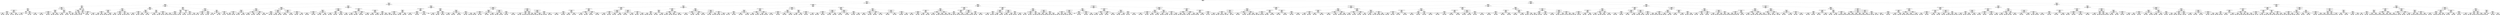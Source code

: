 digraph Tree {
node [shape=box] ;
0 [label="haversine_distance <= 2.1775\nmse = 0.6136\nsamples = 642298\nvalue = 6.4716"] ;
1 [label="haversine_distance <= 1.0229\nmse = 0.4503\nsamples = 332380\nvalue = 6.0038"] ;
0 -> 1 [labeldistance=2.5, labelangle=45, headlabel="True"] ;
2 [label="haversine_distance <= 0.0487\nmse = 0.5553\nsamples = 111617\nvalue = 5.5809"] ;
1 -> 2 ;
3 [label="haversine_distance <= 0.0051\nmse = 3.2118\nsamples = 2398\nvalue = 3.8595"] ;
2 -> 3 ;
4 [label="passenger_count <= 1.5\nmse = 1.8772\nsamples = 919\nvalue = 3.1105"] ;
3 -> 4 ;
5 [label="avg_pickup_cluster_haversine_speed <= 12.8608\nmse = 1.8321\nsamples = 747\nvalue = 3.0107"] ;
4 -> 5 ;
6 [label="pickup_latitude <= 40.765\nmse = 0.944\nsamples = 81\nvalue = 2.4303"] ;
5 -> 6 ;
7 [label="avg_pickup_cluster_pickup_hour_haversine_speed <= 10.792\nmse = 0.7953\nsamples = 67\nvalue = 2.285"] ;
6 -> 7 ;
8 [label="pickup_longitude <= -73.9782\nmse = 0.5516\nsamples = 15\nvalue = 2.751"] ;
7 -> 8 ;
9 [label="avg_pickup_cluster_manhattan_speed <= 15.778\nmse = 0.4115\nsamples = 11\nvalue = 3.0122"] ;
8 -> 9 ;
10 [label="mse = 0.287\nsamples = 7\nvalue = 2.7229"] ;
9 -> 10 ;
11 [label="mse = 0.0507\nsamples = 4\nvalue = 3.6874"] ;
9 -> 11 ;
12 [label="haversine_distance <= 0.0026\nmse = 0.033\nsamples = 4\nvalue = 1.8803"] ;
8 -> 12 ;
13 [label="mse = 0.014\nsamples = 2\nvalue = 2.0297"] ;
12 -> 13 ;
14 [label="mse = 0.0074\nsamples = 2\nvalue = 1.731"] ;
12 -> 14 ;
15 [label="passthru_longitude <= -73.9945\nmse = 0.7779\nsamples = 52\nvalue = 2.1213"] ;
7 -> 15 ;
16 [label="avg_pickup_hour_manhattan_speed <= 18.3088\nmse = 1.7205\nsamples = 4\nvalue = 3.5472"] ;
15 -> 16 ;
17 [label="mse = 0.0\nsamples = 1\nvalue = 1.7918"] ;
16 -> 17 ;
18 [label="mse = 0.9244\nsamples = 3\nvalue = 4.1323"] ;
16 -> 18 ;
19 [label="passthru_longitude <= -73.9772\nmse = 0.6012\nsamples = 48\nvalue = 2.0398"] ;
15 -> 19 ;
20 [label="mse = 0.4587\nsamples = 35\nvalue = 1.8876"] ;
19 -> 20 ;
21 [label="mse = 0.74\nsamples = 13\nvalue = 2.5536"] ;
19 -> 21 ;
22 [label="pickup_latitude <= 40.7665\nmse = 1.1096\nsamples = 14\nvalue = 3.0354"] ;
6 -> 22 ;
23 [label="pickup_hour <= 19.0\nmse = 0.0553\nsamples = 3\nvalue = 4.6978"] ;
22 -> 23 ;
24 [label="avg_pickup_cluster_dropoff_cluster_manhattan_speed <= 9.7129\nmse = 0.0\nsamples = 2\nvalue = 4.8336"] ;
23 -> 24 ;
25 [label="mse = 0.0\nsamples = 1\nvalue = 4.8363"] ;
24 -> 25 ;
26 [label="mse = 0.0\nsamples = 1\nvalue = 4.8283"] ;
24 -> 26 ;
27 [label="mse = 0.0\nsamples = 1\nvalue = 4.2905"] ;
23 -> 27 ;
28 [label="dropoff_latitude <= 40.7674\nmse = 0.6571\nsamples = 11\nvalue = 2.7029"] ;
22 -> 28 ;
29 [label="avg_dropoff_cluster_haversine_speed <= 12.5043\nmse = 0.0184\nsamples = 2\nvalue = 1.1945"] ;
28 -> 29 ;
30 [label="mse = 0.0\nsamples = 1\nvalue = 1.0986"] ;
29 -> 30 ;
31 [label="mse = 0.0\nsamples = 1\nvalue = 1.3863"] ;
29 -> 31 ;
32 [label="avg_pickup_cluster_manhattan_speed <= 16.6291\nmse = 0.2975\nsamples = 9\nvalue = 2.9691"] ;
28 -> 32 ;
33 [label="mse = 0.0391\nsamples = 4\nvalue = 3.2473"] ;
32 -> 33 ;
34 [label="mse = 0.286\nsamples = 5\nvalue = 2.3013"] ;
32 -> 34 ;
35 [label="avg_pickup_cluster_pickup_hour_manhattan_speed <= 28.0248\nmse = 1.8924\nsamples = 666\nvalue = 3.0791"] ;
5 -> 35 ;
36 [label="haversine_distance <= 0.0029\nmse = 1.8925\nsamples = 546\nvalue = 3.1891"] ;
35 -> 36 ;
37 [label="avg_pickup_weekday_hour_manhattan_speed <= 14.5165\nmse = 1.7646\nsamples = 419\nvalue = 3.0588"] ;
36 -> 37 ;
38 [label="avg_pickup_cluster_pickup_hour_haversine_speed <= 14.8057\nmse = 1.0441\nsamples = 35\nvalue = 2.4045"] ;
37 -> 38 ;
39 [label="mse = 0.7555\nsamples = 30\nvalue = 2.1505"] ;
38 -> 39 ;
40 [label="mse = 0.504\nsamples = 5\nvalue = 3.7028"] ;
38 -> 40 ;
41 [label="avg_pickup_cluster_dropoff_cluster_haversine_speed <= 13.1837\nmse = 1.7881\nsamples = 384\nvalue = 3.1199"] ;
37 -> 41 ;
42 [label="mse = 1.6499\nsamples = 346\nvalue = 3.0592"] ;
41 -> 42 ;
43 [label="mse = 2.7595\nsamples = 38\nvalue = 3.7211"] ;
41 -> 43 ;
44 [label="dropoff_latitude <= 40.7319\nmse = 2.073\nsamples = 127\nvalue = 3.5869"] ;
36 -> 44 ;
45 [label="pickup_latitude <= 40.7285\nmse = 3.8361\nsamples = 27\nvalue = 4.5324"] ;
44 -> 45 ;
46 [label="mse = 3.1944\nsamples = 24\nvalue = 4.0182"] ;
45 -> 46 ;
47 [label="mse = 0.8931\nsamples = 3\nvalue = 6.6535"] ;
45 -> 47 ;
48 [label="pickup_longitude <= -73.9455\nmse = 1.3802\nsamples = 100\nvalue = 3.3588"] ;
44 -> 48 ;
49 [label="mse = 1.0184\nsamples = 69\nvalue = 3.0519"] ;
48 -> 49 ;
50 [label="mse = 1.5024\nsamples = 31\nvalue = 4.0553"] ;
48 -> 50 ;
51 [label="dropoff_longitude <= -73.7764\nmse = 1.6112\nsamples = 120\nvalue = 2.6014"] ;
35 -> 51 ;
52 [label="pickup_latitude <= 40.7759\nmse = 1.0918\nsamples = 105\nvalue = 2.4171"] ;
51 -> 52 ;
53 [label="avg_pickup_cluster_pickup_hour_haversine_speed <= 37.137\nmse = 0.7372\nsamples = 92\nvalue = 2.283"] ;
52 -> 53 ;
54 [label="mse = 0.6455\nsamples = 90\nvalue = 2.2458"] ;
53 -> 54 ;
55 [label="mse = 0.1272\nsamples = 2\nvalue = 4.9416"] ;
53 -> 55 ;
56 [label="haversine_distance <= 0.0008\nmse = 2.4098\nsamples = 13\nvalue = 3.1649"] ;
52 -> 56 ;
57 [label="mse = 1.1476\nsamples = 2\nvalue = 5.867"] ;
56 -> 57 ;
58 [label="mse = 1.0703\nsamples = 11\nvalue = 2.6736"] ;
56 -> 58 ;
59 [label="passthru_longitude <= -73.7602\nmse = 3.3341\nsamples = 15\nvalue = 3.8139"] ;
51 -> 59 ;
60 [label="mse = 0.0\nsamples = 1\nvalue = 11.361"] ;
59 -> 60 ;
61 [label="dropoff_longitude <= -73.6216\nmse = 1.098\nsamples = 14\nvalue = 3.512"] ;
59 -> 61 ;
62 [label="mse = 0.421\nsamples = 9\nvalue = 3.9963"] ;
61 -> 62 ;
63 [label="mse = 0.6845\nsamples = 5\nvalue = 2.2666"] ;
61 -> 63 ;
64 [label="pickup_weekday_hour <= 166.5\nmse = 1.8542\nsamples = 172\nvalue = 3.5184"] ;
4 -> 64 ;
65 [label="passthru_latitude <= 40.7525\nmse = 1.7209\nsamples = 171\nvalue = 3.4785"] ;
64 -> 65 ;
66 [label="avg_pickup_weekday_hour_haversine_speed <= 10.7665\nmse = 1.4928\nsamples = 109\nvalue = 3.2373"] ;
65 -> 66 ;
67 [label="mse = 0.0\nsamples = 1\nvalue = 1.0986"] ;
66 -> 67 ;
68 [label="manhattan_distance <= 0.0051\nmse = 1.4221\nsamples = 108\nvalue = 3.2848"] ;
66 -> 68 ;
69 [label="haversine_distance <= 0.0024\nmse = 1.282\nsamples = 99\nvalue = 3.3856"] ;
68 -> 69 ;
70 [label="mse = 0.9706\nsamples = 75\nvalue = 3.203"] ;
69 -> 70 ;
71 [label="mse = 1.8044\nsamples = 24\nvalue = 3.9071"] ;
69 -> 71 ;
72 [label="pickup_hour <= 3.0\nmse = 1.7688\nsamples = 9\nvalue = 2.3778"] ;
68 -> 72 ;
73 [label="mse = 0.0\nsamples = 1\nvalue = 7.1452"] ;
72 -> 73 ;
74 [label="mse = 0.4573\nsamples = 8\nvalue = 2.0973"] ;
72 -> 74 ;
75 [label="passthru_latitude <= 40.7535\nmse = 1.8373\nsamples = 62\nvalue = 3.9179"] ;
65 -> 75 ;
76 [label="haversine_distance <= 0.0029\nmse = 1.2575\nsamples = 2\nvalue = 6.6093"] ;
75 -> 76 ;
77 [label="mse = 0.0\nsamples = 1\nvalue = 7.3185"] ;
76 -> 77 ;
78 [label="mse = 0.0\nsamples = 1\nvalue = 4.8363"] ;
76 -> 78 ;
79 [label="avg_pickup_cluster_pickup_hour_manhattan_speed <= 30.815\nmse = 1.3008\nsamples = 60\nvalue = 3.7175"] ;
75 -> 79 ;
80 [label="avg_pickup_hour_manhattan_speed <= 15.8506\nmse = 1.137\nsamples = 58\nvalue = 3.5946"] ;
79 -> 80 ;
81 [label="mse = 1.7682\nsamples = 3\nvalue = 5.3338"] ;
80 -> 81 ;
82 [label="mse = 0.7985\nsamples = 55\nvalue = 3.4443"] ;
80 -> 82 ;
83 [label="avg_dropoff_cluster_pickup_hour_manhattan_speed <= 42.134\nmse = 0.2368\nsamples = 2\nvalue = 5.5189"] ;
79 -> 83 ;
84 [label="mse = 0.0\nsamples = 1\nvalue = 5.7366"] ;
83 -> 84 ;
85 [label="mse = -0.0\nsamples = 1\nvalue = 4.4308"] ;
83 -> 85 ;
86 [label="mse = 0.0\nsamples = 1\nvalue = 7.3085"] ;
64 -> 86 ;
87 [label="avg_pickup_cluster_haversine_speed <= 22.6316\nmse = 3.4761\nsamples = 1479\nvalue = 4.3261"] ;
3 -> 87 ;
88 [label="pickup_latitude <= 40.765\nmse = 3.4291\nsamples = 1367\nvalue = 4.4325"] ;
87 -> 88 ;
89 [label="manhattan_distance <= 0.0236\nmse = 3.152\nsamples = 995\nvalue = 4.257"] ;
88 -> 89 ;
90 [label="avg_dropoff_cluster_haversine_speed <= 12.4889\nmse = 2.8079\nsamples = 470\nvalue = 3.9653"] ;
89 -> 90 ;
91 [label="avg_pickup_hour_manhattan_speed <= 29.9943\nmse = 2.1178\nsamples = 172\nvalue = 3.5131"] ;
90 -> 91 ;
92 [label="store_and_fwd_flag <= 0.5\nmse = 1.959\nsamples = 169\nvalue = 3.4696"] ;
91 -> 92 ;
93 [label="mse = 1.923\nsamples = 166\nvalue = 3.504"] ;
92 -> 93 ;
94 [label="mse = 0.4052\nsamples = 3\nvalue = 1.6183"] ;
92 -> 94 ;
95 [label="haversine_distance <= 0.0163\nmse = 5.2701\nsamples = 3\nvalue = 5.0034"] ;
91 -> 95 ;
96 [label="mse = 0.0028\nsamples = 2\nvalue = 7.2988"] ;
95 -> 96 ;
97 [label="mse = -0.0\nsamples = 1\nvalue = 2.7081"] ;
95 -> 97 ;
98 [label="pickup_weekday_hour <= 20.5\nmse = 3.031\nsamples = 298\nvalue = 4.2468"] ;
90 -> 98 ;
99 [label="passthru_longitude <= -73.9329\nmse = 2.8829\nsamples = 38\nvalue = 5.2355"] ;
98 -> 99 ;
100 [label="mse = 2.9128\nsamples = 31\nvalue = 4.876"] ;
99 -> 100 ;
101 [label="mse = 0.5621\nsamples = 7\nvalue = 6.5535"] ;
99 -> 101 ;
102 [label="avg_pickup_weekday_hour_haversine_speed <= 11.211\nmse = 2.8946\nsamples = 260\nvalue = 4.1073"] ;
98 -> 102 ;
103 [label="mse = 2.4052\nsamples = 39\nvalue = 3.4275"] ;
102 -> 103 ;
104 [label="mse = 2.8848\nsamples = 221\nvalue = 4.2284"] ;
102 -> 104 ;
105 [label="avg_pickup_weekday_hour_manhattan_speed <= 31.2738\nmse = 3.3139\nsamples = 525\nvalue = 4.5134"] ;
89 -> 105 ;
106 [label="avg_pickup_weekday_hour_haversine_speed <= 12.0556\nmse = 3.2972\nsamples = 511\nvalue = 4.5537"] ;
105 -> 106 ;
107 [label="dropoff_longitude <= -74.0084\nmse = 3.0951\nsamples = 144\nvalue = 4.1547"] ;
106 -> 107 ;
108 [label="mse = 4.2083\nsamples = 9\nvalue = 5.7744"] ;
107 -> 108 ;
109 [label="mse = 2.7982\nsamples = 135\nvalue = 4.0324"] ;
107 -> 109 ;
110 [label="avg_pickup_weekday_hour_manhattan_speed <= 16.9112\nmse = 3.2896\nsamples = 367\nvalue = 4.7095"] ;
106 -> 110 ;
111 [label="mse = 3.292\nsamples = 61\nvalue = 5.4339"] ;
110 -> 111 ;
112 [label="mse = 3.1829\nsamples = 306\nvalue = 4.5845"] ;
110 -> 112 ;
113 [label="pickup_weekday_hour <= 89.0\nmse = 1.961\nsamples = 14\nvalue = 3.1478"] ;
105 -> 113 ;
114 [label="dropoff_latitude <= 40.7552\nmse = 1.1815\nsamples = 10\nvalue = 2.7087"] ;
113 -> 114 ;
115 [label="mse = 0.2879\nsamples = 7\nvalue = 2.2731"] ;
114 -> 115 ;
116 [label="mse = 1.6653\nsamples = 3\nvalue = 3.9282"] ;
114 -> 116 ;
117 [label="passenger_count <= 3.0\nmse = 1.4053\nsamples = 4\nvalue = 4.8166"] ;
113 -> 117 ;
118 [label="mse = 0.0081\nsamples = 3\nvalue = 5.7829"] ;
117 -> 118 ;
119 [label="mse = -0.0\nsamples = 1\nvalue = 3.3673"] ;
117 -> 119 ;
120 [label="avg_dropoff_cluster_manhattan_speed <= 22.5468\nmse = 3.8622\nsamples = 372\nvalue = 4.8905"] ;
88 -> 120 ;
121 [label="dropoff_longitude <= -73.9818\nmse = 3.8172\nsamples = 251\nvalue = 5.2688"] ;
120 -> 121 ;
122 [label="avg_pickup_weekday_haversine_speed <= 15.0225\nmse = 3.4985\nsamples = 39\nvalue = 4.1578"] ;
121 -> 122 ;
123 [label="avg_pickup_cluster_dropoff_cluster_manhattan_speed <= 13.2096\nmse = 2.3958\nsamples = 27\nvalue = 3.4907"] ;
122 -> 123 ;
124 [label="mse = 2.1108\nsamples = 25\nvalue = 3.3503"] ;
123 -> 124 ;
125 [label="mse = 0.7875\nsamples = 2\nvalue = 6.0173"] ;
123 -> 125 ;
126 [label="passthru_longitude <= -73.9846\nmse = 3.3066\nsamples = 12\nvalue = 5.3101"] ;
122 -> 126 ;
127 [label="mse = 1.7209\nsamples = 6\nvalue = 3.8255"] ;
126 -> 127 ;
128 [label="mse = 1.2609\nsamples = 6\nvalue = 6.5472"] ;
126 -> 128 ;
129 [label="avg_pickup_cluster_haversine_speed <= 14.413\nmse = 3.6186\nsamples = 212\nvalue = 5.4637"] ;
121 -> 129 ;
130 [label="manhattan_distance <= 0.0116\nmse = 3.0595\nsamples = 99\nvalue = 5.8757"] ;
129 -> 130 ;
131 [label="mse = 3.4687\nsamples = 11\nvalue = 4.0979"] ;
130 -> 131 ;
132 [label="mse = 2.6078\nsamples = 88\nvalue = 6.08"] ;
130 -> 132 ;
133 [label="avg_pickup_cluster_pickup_hour_haversine_speed <= 12.7704\nmse = 3.834\nsamples = 113\nvalue = 5.0797"] ;
129 -> 133 ;
134 [label="mse = 2.4102\nsamples = 17\nvalue = 3.7675"] ;
133 -> 134 ;
135 [label="mse = 3.7449\nsamples = 96\nvalue = 5.2855"] ;
133 -> 135 ;
136 [label="pickup_hour <= 19.5\nmse = 3.0866\nsamples = 121\nvalue = 4.13"] ;
120 -> 136 ;
137 [label="pickup_weekday_hour <= 114.5\nmse = 2.8425\nsamples = 97\nvalue = 3.9133"] ;
136 -> 137 ;
138 [label="avg_pickup_cluster_dropoff_cluster_haversine_speed <= 13.4632\nmse = 2.7286\nsamples = 67\nvalue = 4.3236"] ;
137 -> 138 ;
139 [label="mse = 2.6064\nsamples = 64\nvalue = 4.2489"] ;
138 -> 139 ;
140 [label="mse = 0.2297\nsamples = 3\nvalue = 6.8656"] ;
138 -> 140 ;
141 [label="passthru_latitude <= 40.794\nmse = 2.1921\nsamples = 30\nvalue = 3.1704"] ;
137 -> 141 ;
142 [label="mse = 1.4907\nsamples = 12\nvalue = 2.2193"] ;
141 -> 142 ;
143 [label="mse = 1.5191\nsamples = 18\nvalue = 3.8909"] ;
141 -> 143 ;
144 [label="avg_pickup_weekday_haversine_speed <= 13.6158\nmse = 3.0433\nsamples = 24\nvalue = 5.0848"] ;
136 -> 144 ;
145 [label="dropoff_longitude <= -73.8515\nmse = 1.3187\nsamples = 5\nvalue = 6.8503"] ;
144 -> 145 ;
146 [label="mse = 0.0793\nsamples = 4\nvalue = 7.3068"] ;
145 -> 146 ;
147 [label="mse = 0.0\nsamples = 1\nvalue = 4.1109"] ;
145 -> 147 ;
148 [label="pickup_longitude <= -73.9402\nmse = 2.5487\nsamples = 19\nvalue = 4.6728"] ;
144 -> 148 ;
149 [label="mse = 0.9811\nsamples = 10\nvalue = 5.8072"] ;
148 -> 149 ;
150 [label="mse = 1.1887\nsamples = 9\nvalue = 3.3764"] ;
148 -> 150 ;
151 [label="passenger_count <= 1.5\nmse = 2.2086\nsamples = 112\nvalue = 3.0202"] ;
87 -> 151 ;
152 [label="dropoff_longitude <= -73.7767\nmse = 1.1258\nsamples = 82\nvalue = 2.6559"] ;
151 -> 152 ;
153 [label="dropoff_latitude <= 40.6469\nmse = 1.0091\nsamples = 77\nvalue = 2.5563"] ;
152 -> 153 ;
154 [label="pickup_longitude <= -73.7902\nmse = 0.9639\nsamples = 63\nvalue = 2.7359"] ;
153 -> 154 ;
155 [label="pickup_longitude <= -73.7903\nmse = 1.5509\nsamples = 7\nvalue = 3.9989"] ;
154 -> 155 ;
156 [label="mse = 0.1891\nsamples = 6\nvalue = 3.6072"] ;
155 -> 156 ;
157 [label="mse = 0.0\nsamples = 1\nvalue = 7.524"] ;
155 -> 157 ;
158 [label="avg_pickup_weekday_hour_manhattan_speed <= 14.6424\nmse = 0.6953\nsamples = 56\nvalue = 2.5924"] ;
154 -> 158 ;
159 [label="mse = 0.0353\nsamples = 4\nvalue = 1.5919"] ;
158 -> 159 ;
160 [label="mse = 0.6583\nsamples = 52\nvalue = 2.6789"] ;
158 -> 160 ;
161 [label="pickup_cluster <= 26.0\nmse = 0.5643\nsamples = 14\nvalue = 1.8523"] ;
153 -> 161 ;
162 [label="manhattan_distance <= 0.0148\nmse = 0.2152\nsamples = 7\nvalue = 2.5074"] ;
161 -> 162 ;
163 [label="mse = 0.015\nsamples = 2\nvalue = 3.0129"] ;
162 -> 163 ;
164 [label="mse = 0.1237\nsamples = 5\nvalue = 2.2546"] ;
162 -> 164 ;
165 [label="avg_dropoff_cluster_haversine_speed <= 27.5288\nmse = 0.1247\nsamples = 7\nvalue = 1.2476"] ;
161 -> 165 ;
166 [label="mse = 0.0395\nsamples = 3\nvalue = 0.8553"] ;
165 -> 166 ;
167 [label="mse = 0.0217\nsamples = 4\nvalue = 1.4928"] ;
165 -> 167 ;
168 [label="avg_pickup_weekday_hour_haversine_speed <= 11.2456\nmse = 0.4242\nsamples = 5\nvalue = 4.1868"] ;
152 -> 168 ;
169 [label="mse = 0.0\nsamples = 1\nvalue = 5.0239"] ;
168 -> 169 ;
170 [label="pickup_longitude <= -73.7264\nmse = 0.2542\nsamples = 4\nvalue = 3.9078"] ;
168 -> 170 ;
171 [label="avg_pickup_hour_haversine_speed <= 12.6098\nmse = 0.0271\nsamples = 2\nvalue = 4.2421"] ;
170 -> 171 ;
172 [label="mse = 0.0\nsamples = 1\nvalue = 4.4067"] ;
171 -> 172 ;
173 [label="mse = 0.0\nsamples = 1\nvalue = 4.0775"] ;
171 -> 173 ;
174 [label="dropoff_longitude <= -73.632\nmse = 0.0379\nsamples = 2\nvalue = 3.2393"] ;
170 -> 174 ;
175 [label="mse = 0.0\nsamples = 1\nvalue = 3.0445"] ;
174 -> 175 ;
176 [label="mse = -0.0\nsamples = 1\nvalue = 3.434"] ;
174 -> 176 ;
177 [label="manhattan_distance <= 0.0369\nmse = 3.8377\nsamples = 30\nvalue = 4.0577"] ;
151 -> 177 ;
178 [label="avg_dropoff_cluster_pickup_hour_haversine_speed <= 23.1391\nmse = 0.6097\nsamples = 22\nvalue = 3.4495"] ;
177 -> 178 ;
179 [label="avg_pickup_weekday_hour_manhattan_speed <= 14.8424\nmse = 0.4494\nsamples = 6\nvalue = 4.138"] ;
178 -> 179 ;
180 [label="passthru_latitude <= 40.6456\nmse = 0.491\nsamples = 2\nvalue = 5.1074"] ;
179 -> 180 ;
181 [label="mse = 0.0\nsamples = 1\nvalue = 5.8081"] ;
180 -> 181 ;
182 [label="mse = 0.0\nsamples = 1\nvalue = 4.4067"] ;
180 -> 182 ;
183 [label="avg_pickup_weekday_manhattan_speed <= 20.4587\nmse = 0.0923\nsamples = 4\nvalue = 3.861"] ;
179 -> 183 ;
184 [label="mse = 0.0389\nsamples = 3\nvalue = 3.7004"] ;
183 -> 184 ;
185 [label="mse = -0.0\nsamples = 1\nvalue = 4.2627"] ;
183 -> 185 ;
186 [label="pickup_weekday_hour <= 153.5\nmse = 0.4443\nsamples = 16\nvalue = 3.2112"] ;
178 -> 186 ;
187 [label="avg_pickup_weekday_manhattan_speed <= 17.4119\nmse = 0.3598\nsamples = 14\nvalue = 3.0848"] ;
186 -> 187 ;
188 [label="mse = 0.0\nsamples = 1\nvalue = 4.1109"] ;
187 -> 188 ;
189 [label="mse = 0.2843\nsamples = 13\nvalue = 2.9871"] ;
187 -> 189 ;
190 [label="pickup_hour <= 15.5\nmse = 0.0308\nsamples = 2\nvalue = 4.18"] ;
186 -> 190 ;
191 [label="mse = 0.0\nsamples = 1\nvalue = 4.3041"] ;
190 -> 191 ;
192 [label="mse = -0.0\nsamples = 1\nvalue = 3.9318"] ;
190 -> 192 ;
193 [label="pickup_hour <= 13.5\nmse = 9.1865\nsamples = 8\nvalue = 5.993"] ;
177 -> 193 ;
194 [label="avg_pickup_cluster_manhattan_speed <= 35.7994\nmse = 5.1591\nsamples = 4\nvalue = 8.2901"] ;
193 -> 194 ;
195 [label="mse = 0.0\nsamples = 1\nvalue = 3.7136"] ;
194 -> 195 ;
196 [label="avg_pickup_cluster_dropoff_cluster_haversine_speed <= 13.4727\nmse = 1.1643\nsamples = 3\nvalue = 9.2054"] ;
194 -> 196 ;
197 [label="mse = 0.0\nsamples = 2\nvalue = 8.3243"] ;
196 -> 197 ;
198 [label="mse = -0.0\nsamples = 1\nvalue = 10.5269"] ;
196 -> 198 ;
199 [label="avg_dropoff_cluster_haversine_speed <= 28.669\nmse = 0.0892\nsamples = 4\nvalue = 3.2365"] ;
193 -> 199 ;
200 [label="pickup_weekday_hour <= 62.5\nmse = 0.0148\nsamples = 2\nvalue = 3.0051"] ;
199 -> 200 ;
201 [label="mse = 0.0\nsamples = 1\nvalue = 2.8332"] ;
200 -> 201 ;
202 [label="mse = 0.0\nsamples = 1\nvalue = 3.091"] ;
200 -> 202 ;
203 [label="mse = -0.0\nsamples = 2\nvalue = 3.5835"] ;
199 -> 203 ;
204 [label="avg_dropoff_cluster_pickup_hour_haversine_speed <= 12.327\nmse = 0.43\nsamples = 109219\nvalue = 5.6189"] ;
2 -> 204 ;
205 [label="haversine_distance <= 0.654\nmse = 0.4233\nsamples = 48997\nvalue = 5.8088"] ;
204 -> 205 ;
206 [label="haversine_distance <= 0.5286\nmse = 0.5758\nsamples = 15229\nvalue = 5.5491"] ;
205 -> 206 ;
207 [label="haversine_distance <= 0.1138\nmse = 0.7326\nsamples = 8165\nvalue = 5.4481"] ;
206 -> 207 ;
208 [label="passthru_latitude <= 40.7533\nmse = 2.6764\nsamples = 446\nvalue = 5.0194"] ;
207 -> 208 ;
209 [label="avg_pickup_weekday_hour_haversine_speed <= 17.5468\nmse = 2.5484\nsamples = 214\nvalue = 4.7187"] ;
208 -> 209 ;
210 [label="haversine_distance <= 0.054\nmse = 2.4622\nsamples = 207\nvalue = 4.6554"] ;
209 -> 210 ;
211 [label="mse = 1.4359\nsamples = 20\nvalue = 3.8533"] ;
210 -> 211 ;
212 [label="mse = 2.5008\nsamples = 187\nvalue = 4.7583"] ;
210 -> 212 ;
213 [label="haversine_distance <= 0.0759\nmse = 2.1069\nsamples = 7\nvalue = 6.2962"] ;
209 -> 213 ;
214 [label="mse = 0.1966\nsamples = 4\nvalue = 7.4484"] ;
213 -> 214 ;
215 [label="mse = 0.3211\nsamples = 3\nvalue = 4.6832"] ;
213 -> 215 ;
216 [label="avg_pickup_cluster_haversine_speed <= 14.3567\nmse = 2.6419\nsamples = 232\nvalue = 5.2777"] ;
208 -> 216 ;
217 [label="avg_pickup_cluster_pickup_hour_haversine_speed <= 11.9708\nmse = 2.5453\nsamples = 204\nvalue = 5.4001"] ;
216 -> 217 ;
218 [label="mse = 2.4038\nsamples = 171\nvalue = 5.1759"] ;
217 -> 218 ;
219 [label="mse = 1.7601\nsamples = 33\nvalue = 6.5126"] ;
217 -> 219 ;
220 [label="pickup_weekday <= 4.5\nmse = 2.495\nsamples = 28\nvalue = 4.4363"] ;
216 -> 220 ;
221 [label="mse = 2.323\nsamples = 19\nvalue = 5.0579"] ;
220 -> 221 ;
222 [label="mse = 1.2265\nsamples = 9\nvalue = 3.4694"] ;
220 -> 222 ;
223 [label="avg_dropoff_cluster_pickup_hour_manhattan_speed <= 14.0071\nmse = 0.615\nsamples = 7719\nvalue = 5.4717"] ;
207 -> 223 ;
224 [label="avg_pickup_cluster_dropoff_cluster_haversine_speed <= 8.8772\nmse = 0.6578\nsamples = 3616\nvalue = 5.5849"] ;
223 -> 224 ;
225 [label="avg_pickup_cluster_dropoff_cluster_manhattan_speed <= 6.9216\nmse = 0.6783\nsamples = 2437\nvalue = 5.6555"] ;
224 -> 225 ;
226 [label="mse = 0.7952\nsamples = 55\nvalue = 4.943"] ;
225 -> 226 ;
227 [label="mse = 0.6626\nsamples = 2382\nvalue = 5.673"] ;
225 -> 227 ;
228 [label="haversine_distance <= 0.1462\nmse = 0.5862\nsamples = 1179\nvalue = 5.4426"] ;
224 -> 228 ;
229 [label="mse = 1.3847\nsamples = 11\nvalue = 4.0571"] ;
228 -> 229 ;
230 [label="mse = 0.554\nsamples = 1168\nvalue = 5.4589"] ;
228 -> 230 ;
231 [label="avg_pickup_cluster_dropoff_cluster_haversine_speed <= 11.4257\nmse = 0.5564\nsamples = 4103\nvalue = 5.3725"] ;
223 -> 231 ;
232 [label="avg_pickup_cluster_pickup_hour_haversine_speed <= 12.8975\nmse = 0.5628\nsamples = 3432\nvalue = 5.4116"] ;
231 -> 232 ;
233 [label="mse = 0.5364\nsamples = 2925\nvalue = 5.3834"] ;
232 -> 233 ;
234 [label="mse = 0.6865\nsamples = 507\nvalue = 5.5793"] ;
232 -> 234 ;
235 [label="manhattan_distance <= 0.2102\nmse = 0.4742\nsamples = 671\nvalue = 5.1694"] ;
231 -> 235 ;
236 [label="mse = 0.5969\nsamples = 6\nvalue = 6.7003"] ;
235 -> 236 ;
237 [label="mse = 0.4356\nsamples = 665\nvalue = 5.1458"] ;
235 -> 237 ;
238 [label="avg_pickup_cluster_dropoff_cluster_manhattan_speed <= 12.3448\nmse = 0.3715\nsamples = 7064\nvalue = 5.6645"] ;
206 -> 238 ;
239 [label="avg_dropoff_cluster_pickup_hour_manhattan_speed <= 13.6583\nmse = 0.3478\nsamples = 3480\nvalue = 5.8019"] ;
238 -> 239 ;
240 [label="passthru_longitude <= -74.0051\nmse = 0.3555\nsamples = 1691\nvalue = 5.9198"] ;
239 -> 240 ;
241 [label="mse = 0.0\nsamples = 1\nvalue = 11.3653"] ;
240 -> 241 ;
242 [label="avg_pickup_weekday_hour_manhattan_speed <= 16.3812\nmse = 0.3223\nsamples = 1690\nvalue = 5.9136"] ;
240 -> 242 ;
243 [label="mse = 0.3095\nsamples = 1123\nvalue = 5.995"] ;
242 -> 243 ;
244 [label="mse = 0.3068\nsamples = 567\nvalue = 5.7455"] ;
242 -> 244 ;
245 [label="avg_pickup_weekday_hour_haversine_speed <= 12.0088\nmse = 0.3167\nsamples = 1789\nvalue = 5.6948"] ;
239 -> 245 ;
246 [label="haversine_distance <= 0.6115\nmse = 0.306\nsamples = 767\nvalue = 5.7895"] ;
245 -> 246 ;
247 [label="mse = 0.3131\nsamples = 499\nvalue = 5.7212"] ;
246 -> 247 ;
248 [label="mse = 0.2688\nsamples = 268\nvalue = 5.9145"] ;
246 -> 248 ;
249 [label="passthru_longitude <= -73.9729\nmse = 0.3131\nsamples = 1022\nvalue = 5.6247"] ;
245 -> 249 ;
250 [label="mse = 0.297\nsamples = 806\nvalue = 5.6657"] ;
249 -> 250 ;
251 [label="mse = 0.3437\nsamples = 216\nvalue = 5.4658"] ;
249 -> 251 ;
252 [label="avg_pickup_cluster_dropoff_cluster_haversine_speed <= 11.9418\nmse = 0.3582\nsamples = 3584\nvalue = 5.5307"] ;
238 -> 252 ;
253 [label="avg_pickup_weekday_hour_haversine_speed <= 13.0334\nmse = 0.3173\nsamples = 2615\nvalue = 5.5969"] ;
252 -> 253 ;
254 [label="avg_dropoff_cluster_pickup_hour_haversine_speed <= 11.6821\nmse = 0.3137\nsamples = 1882\nvalue = 5.6577"] ;
253 -> 254 ;
255 [label="mse = 0.3402\nsamples = 1303\nvalue = 5.7025"] ;
254 -> 255 ;
256 [label="mse = 0.2385\nsamples = 579\nvalue = 5.5559"] ;
254 -> 256 ;
257 [label="avg_dropoff_cluster_haversine_speed <= 12.6419\nmse = 0.2911\nsamples = 733\nvalue = 5.4364"] ;
253 -> 257 ;
258 [label="mse = 0.3181\nsamples = 372\nvalue = 5.5276"] ;
257 -> 258 ;
259 [label="mse = 0.242\nsamples = 361\nvalue = 5.3356"] ;
257 -> 259 ;
260 [label="avg_pickup_cluster_dropoff_cluster_haversine_speed <= 18.6501\nmse = 0.4244\nsamples = 969\nvalue = 5.3547"] ;
252 -> 260 ;
261 [label="avg_pickup_weekday_hour_manhattan_speed <= 18.718\nmse = 0.356\nsamples = 966\nvalue = 5.3431"] ;
260 -> 261 ;
262 [label="mse = 0.349\nsamples = 854\nvalue = 5.3854"] ;
261 -> 262 ;
263 [label="mse = 0.2978\nsamples = 112\nvalue = 5.0314"] ;
261 -> 263 ;
264 [label="manhattan_distance <= 0.7487\nmse = 8.7485\nsamples = 3\nvalue = 8.9503"] ;
260 -> 264 ;
265 [label="mse = 0.0002\nsamples = 2\nvalue = 5.3278"] ;
264 -> 265 ;
266 [label="mse = 0.0\nsamples = 1\nvalue = 11.3653"] ;
264 -> 266 ;
267 [label="avg_pickup_cluster_dropoff_cluster_haversine_speed <= 9.8247\nmse = 0.3097\nsamples = 33768\nvalue = 5.9267"] ;
205 -> 267 ;
268 [label="avg_pickup_weekday_hour_haversine_speed <= 13.0597\nmse = 0.2732\nsamples = 15236\nvalue = 6.0958"] ;
267 -> 268 ;
269 [label="haversine_distance <= 0.8029\nmse = 0.2646\nsamples = 10640\nvalue = 6.1708"] ;
268 -> 269 ;
270 [label="avg_pickup_cluster_dropoff_cluster_haversine_speed <= 7.8932\nmse = 0.2688\nsamples = 3984\nvalue = 6.0273"] ;
269 -> 270 ;
271 [label="avg_dropoff_cluster_pickup_hour_haversine_speed <= 10.48\nmse = 0.2954\nsamples = 1077\nvalue = 6.1922"] ;
270 -> 271 ;
272 [label="mse = 0.2888\nsamples = 881\nvalue = 6.2459"] ;
271 -> 272 ;
273 [label="mse = 0.2565\nsamples = 196\nvalue = 5.9576"] ;
271 -> 273 ;
274 [label="avg_pickup_weekday_hour_manhattan_speed <= 14.8351\nmse = 0.2453\nsamples = 2907\nvalue = 5.9667"] ;
270 -> 274 ;
275 [label="mse = 0.2705\nsamples = 1447\nvalue = 6.0442"] ;
274 -> 275 ;
276 [label="mse = 0.2088\nsamples = 1460\nvalue = 5.8903"] ;
274 -> 276 ;
277 [label="avg_dropoff_cluster_pickup_hour_haversine_speed <= 10.4804\nmse = 0.2424\nsamples = 6656\nvalue = 6.2566"] ;
269 -> 277 ;
278 [label="avg_pickup_cluster_dropoff_cluster_haversine_speed <= 7.888\nmse = 0.2424\nsamples = 3857\nvalue = 6.3333"] ;
277 -> 278 ;
279 [label="mse = 0.2202\nsamples = 1299\nvalue = 6.44"] ;
278 -> 279 ;
280 [label="mse = 0.245\nsamples = 2558\nvalue = 6.2796"] ;
278 -> 280 ;
281 [label="haversine_distance <= 0.9178\nmse = 0.2229\nsamples = 2799\nvalue = 6.1501"] ;
277 -> 281 ;
282 [label="mse = 0.267\nsamples = 1493\nvalue = 6.0907"] ;
281 -> 282 ;
283 [label="mse = 0.163\nsamples = 1306\nvalue = 6.2189"] ;
281 -> 283 ;
284 [label="avg_pickup_weekday_hour_manhattan_speed <= 20.1387\nmse = 0.2498\nsamples = 4596\nvalue = 5.9221"] ;
268 -> 284 ;
285 [label="haversine_distance <= 0.8646\nmse = 0.2475\nsamples = 3534\nvalue = 5.9785"] ;
284 -> 285 ;
286 [label="avg_pickup_cluster_dropoff_cluster_haversine_speed <= 8.7489\nmse = 0.2495\nsamples = 1885\nvalue = 5.8855"] ;
285 -> 286 ;
287 [label="mse = 0.2777\nsamples = 1039\nvalue = 5.9665"] ;
286 -> 287 ;
288 [label="mse = 0.1953\nsamples = 846\nvalue = 5.7832"] ;
286 -> 288 ;
289 [label="manhattan_distance <= 0.8914\nmse = 0.2241\nsamples = 1649\nvalue = 6.0844"] ;
285 -> 289 ;
290 [label="mse = 5.8611\nsamples = 5\nvalue = 8.5915"] ;
289 -> 290 ;
291 [label="mse = 0.192\nsamples = 1644\nvalue = 6.0777"] ;
289 -> 291 ;
292 [label="dropoff_longitude <= -73.9813\nmse = 0.213\nsamples = 1062\nvalue = 5.7372"] ;
284 -> 292 ;
293 [label="avg_pickup_cluster_dropoff_cluster_manhattan_speed <= 10.8052\nmse = 0.2153\nsamples = 755\nvalue = 5.8098"] ;
292 -> 293 ;
294 [label="mse = 0.2607\nsamples = 385\nvalue = 5.9216"] ;
293 -> 294 ;
295 [label="mse = 0.1465\nsamples = 370\nvalue = 5.7003"] ;
293 -> 295 ;
296 [label="haversine_distance <= 0.7242\nmse = 0.1654\nsamples = 307\nvalue = 5.5651"] ;
292 -> 296 ;
297 [label="mse = 0.1455\nsamples = 56\nvalue = 5.301"] ;
296 -> 297 ;
298 [label="mse = 0.1484\nsamples = 251\nvalue = 5.6318"] ;
296 -> 298 ;
299 [label="avg_pickup_cluster_dropoff_cluster_manhattan_speed <= 17.9393\nmse = 0.2966\nsamples = 18532\nvalue = 5.7866"] ;
267 -> 299 ;
300 [label="haversine_distance <= 0.8215\nmse = 0.2841\nsamples = 15443\nvalue = 5.8341"] ;
299 -> 300 ;
301 [label="avg_pickup_weekday_hour_haversine_speed <= 12.9522\nmse = 0.3178\nsamples = 6043\nvalue = 5.7155"] ;
300 -> 301 ;
302 [label="avg_dropoff_cluster_pickup_hour_haversine_speed <= 11.5013\nmse = 0.2972\nsamples = 4268\nvalue = 5.7742"] ;
301 -> 302 ;
303 [label="mse = 0.2832\nsamples = 2743\nvalue = 5.8209"] ;
302 -> 303 ;
304 [label="mse = 0.3113\nsamples = 1525\nvalue = 5.6906"] ;
302 -> 304 ;
305 [label="pickup_hour <= 11.5\nmse = 0.3393\nsamples = 1775\nvalue = 5.5732"] ;
301 -> 305 ;
306 [label="mse = 0.2039\nsamples = 330\nvalue = 5.3534"] ;
305 -> 306 ;
307 [label="mse = 0.3569\nsamples = 1445\nvalue = 5.6243"] ;
305 -> 307 ;
308 [label="avg_pickup_weekday_hour_manhattan_speed <= 16.9112\nmse = 0.2478\nsamples = 9400\nvalue = 5.9099"] ;
300 -> 308 ;
309 [label="avg_pickup_cluster_dropoff_cluster_haversine_speed <= 10.882\nmse = 0.2476\nsamples = 6719\nvalue = 5.9731"] ;
308 -> 309 ;
310 [label="mse = 0.2268\nsamples = 3366\nvalue = 6.0399"] ;
309 -> 310 ;
311 [label="mse = 0.2594\nsamples = 3353\nvalue = 5.9062"] ;
309 -> 311 ;
312 [label="avg_pickup_weekday_hour_manhattan_speed <= 19.7439\nmse = 0.2143\nsamples = 2681\nvalue = 5.7539"] ;
308 -> 312 ;
313 [label="mse = 0.1978\nsamples = 1928\nvalue = 5.8005"] ;
312 -> 313 ;
314 [label="mse = 0.2368\nsamples = 753\nvalue = 5.6325"] ;
312 -> 314 ;
315 [label="avg_pickup_weekday_hour_manhattan_speed <= 17.2954\nmse = 0.2912\nsamples = 3089\nvalue = 5.5483"] ;
299 -> 315 ;
316 [label="haversine_distance <= 0.8254\nmse = 0.2704\nsamples = 2393\nvalue = 5.6185"] ;
315 -> 316 ;
317 [label="pickup_longitude <= -73.9852\nmse = 0.268\nsamples = 856\nvalue = 5.498"] ;
316 -> 317 ;
318 [label="mse = 0.3079\nsamples = 275\nvalue = 5.376"] ;
317 -> 318 ;
319 [label="mse = 0.2374\nsamples = 581\nvalue = 5.558"] ;
317 -> 319 ;
320 [label="avg_pickup_weekday_hour_manhattan_speed <= 14.9145\nmse = 0.2585\nsamples = 1537\nvalue = 5.6884"] ;
316 -> 320 ;
321 [label="mse = 0.2631\nsamples = 842\nvalue = 5.7712"] ;
320 -> 321 ;
322 [label="mse = 0.2342\nsamples = 695\nvalue = 5.5874"] ;
320 -> 322 ;
323 [label="haversine_distance <= 0.8739\nmse = 0.2896\nsamples = 696\nvalue = 5.3156"] ;
315 -> 323 ;
324 [label="dropoff_longitude <= -73.9546\nmse = 0.355\nsamples = 356\nvalue = 5.2161"] ;
323 -> 324 ;
325 [label="mse = 0.2607\nsamples = 332\nvalue = 5.1845"] ;
324 -> 325 ;
326 [label="mse = 1.5159\nsamples = 24\nvalue = 5.6838"] ;
324 -> 326 ;
327 [label="pickup_longitude <= -73.9722\nmse = 0.2024\nsamples = 340\nvalue = 5.4173"] ;
323 -> 327 ;
328 [label="mse = 0.1986\nsamples = 242\nvalue = 5.4851"] ;
327 -> 328 ;
329 [label="mse = 0.1731\nsamples = 98\nvalue = 5.2524"] ;
327 -> 329 ;
330 [label="haversine_distance <= 0.6761\nmse = 0.3823\nsamples = 60222\nvalue = 5.4646"] ;
204 -> 330 ;
331 [label="avg_pickup_cluster_pickup_hour_manhattan_speed <= 23.9518\nmse = 0.552\nsamples = 22205\nvalue = 5.2548"] ;
330 -> 331 ;
332 [label="avg_pickup_cluster_dropoff_cluster_manhattan_speed <= 13.0539\nmse = 0.5111\nsamples = 19222\nvalue = 5.2974"] ;
331 -> 332 ;
333 [label="haversine_distance <= 0.4557\nmse = 0.5484\nsamples = 8973\nvalue = 5.3912"] ;
332 -> 333 ;
334 [label="avg_pickup_weekday_hour_manhattan_speed <= 21.4118\nmse = 0.8664\nsamples = 3656\nvalue = 5.2421"] ;
333 -> 334 ;
335 [label="manhattan_distance <= 0.0674\nmse = 0.8786\nsamples = 2620\nvalue = 5.2935"] ;
334 -> 335 ;
336 [label="mse = 1.4882\nsamples = 20\nvalue = 6.4123"] ;
335 -> 336 ;
337 [label="mse = 0.8645\nsamples = 2600\nvalue = 5.285"] ;
335 -> 337 ;
338 [label="avg_pickup_cluster_manhattan_speed <= 17.7787\nmse = 0.813\nsamples = 1036\nvalue = 5.1139"] ;
334 -> 338 ;
339 [label="mse = 0.838\nsamples = 727\nvalue = 5.1845"] ;
338 -> 339 ;
340 [label="mse = 0.7134\nsamples = 309\nvalue = 4.9458"] ;
338 -> 340 ;
341 [label="dropoff_latitude <= 40.7236\nmse = 0.3024\nsamples = 5317\nvalue = 5.4943"] ;
333 -> 341 ;
342 [label="avg_pickup_weekday_hour_manhattan_speed <= 19.4808\nmse = 0.3558\nsamples = 882\nvalue = 5.6806"] ;
341 -> 342 ;
343 [label="mse = 0.4145\nsamples = 564\nvalue = 5.7706"] ;
342 -> 343 ;
344 [label="mse = 0.2069\nsamples = 318\nvalue = 5.5165"] ;
342 -> 344 ;
345 [label="haversine_distance <= 0.604\nmse = 0.2833\nsamples = 4435\nvalue = 5.4569"] ;
341 -> 345 ;
346 [label="mse = 0.2808\nsamples = 2822\nvalue = 5.4046"] ;
345 -> 346 ;
347 [label="mse = 0.2745\nsamples = 1613\nvalue = 5.5477"] ;
345 -> 347 ;
348 [label="dropoff_longitude <= -73.8657\nmse = 0.464\nsamples = 10249\nvalue = 5.2151"] ;
332 -> 348 ;
349 [label="haversine_distance <= 0.5279\nmse = 0.4521\nsamples = 10226\nvalue = 5.2112"] ;
348 -> 349 ;
350 [label="avg_pickup_cluster_pickup_hour_manhattan_speed <= 23.9267\nmse = 0.6374\nsamples = 4404\nvalue = 5.1101"] ;
349 -> 350 ;
351 [label="mse = 0.622\nsamples = 4383\nvalue = 5.1058"] ;
350 -> 351 ;
352 [label="mse = 3.3251\nsamples = 21\nvalue = 6.1746"] ;
350 -> 352 ;
353 [label="avg_pickup_cluster_dropoff_cluster_haversine_speed <= 12.5034\nmse = 0.2979\nsamples = 5822\nvalue = 5.2879"] ;
349 -> 353 ;
354 [label="mse = 0.3023\nsamples = 2975\nvalue = 5.3762"] ;
353 -> 354 ;
355 [label="mse = 0.2772\nsamples = 2847\nvalue = 5.1976"] ;
353 -> 355 ;
356 [label="manhattan_distance <= 0.7185\nmse = 2.5638\nsamples = 23\nvalue = 7.1406"] ;
348 -> 356 ;
357 [label="avg_dropoff_cluster_pickup_hour_manhattan_speed <= 32.2165\nmse = 1.5034\nsamples = 22\nvalue = 6.868"] ;
356 -> 357 ;
358 [label="mse = 1.0669\nsamples = 17\nvalue = 7.1963"] ;
357 -> 358 ;
359 [label="mse = 0.2977\nsamples = 5\nvalue = 5.1608"] ;
357 -> 359 ;
360 [label="mse = -0.0\nsamples = 1\nvalue = 11.3654"] ;
356 -> 360 ;
361 [label="haversine_distance <= 0.2907\nmse = 0.7286\nsamples = 2983\nvalue = 4.9798"] ;
331 -> 361 ;
362 [label="dropoff_latitude <= 40.7012\nmse = 1.625\nsamples = 580\nvalue = 4.5708"] ;
361 -> 362 ;
363 [label="manhattan_distance <= 0.2667\nmse = 1.8698\nsamples = 132\nvalue = 3.782"] ;
362 -> 363 ;
364 [label="avg_dropoff_cluster_pickup_hour_manhattan_speed <= 27.9826\nmse = 1.4187\nsamples = 90\nvalue = 3.3909"] ;
363 -> 364 ;
365 [label="mse = 3.39\nsamples = 11\nvalue = 4.3431"] ;
364 -> 365 ;
366 [label="mse = 0.9705\nsamples = 79\nvalue = 3.2493"] ;
364 -> 366 ;
367 [label="pickup_latitude <= 40.6438\nmse = 1.8194\nsamples = 42\nvalue = 4.6056"] ;
363 -> 367 ;
368 [label="mse = 2.1836\nsamples = 5\nvalue = 6.4871"] ;
367 -> 368 ;
369 [label="mse = 1.0094\nsamples = 37\nvalue = 4.2696"] ;
367 -> 369 ;
370 [label="manhattan_distance <= 0.1221\nmse = 1.3302\nsamples = 448\nvalue = 4.7938"] ;
362 -> 370 ;
371 [label="avg_pickup_weekday_haversine_speed <= 14.3565\nmse = 2.5013\nsamples = 91\nvalue = 5.2705"] ;
370 -> 371 ;
372 [label="mse = 2.4885\nsamples = 47\nvalue = 5.828"] ;
371 -> 372 ;
373 [label="mse = 1.8924\nsamples = 44\nvalue = 4.713"] ;
371 -> 373 ;
374 [label="avg_pickup_weekday_hour_haversine_speed <= 24.2399\nmse = 0.9565\nsamples = 357\nvalue = 4.6715"] ;
370 -> 374 ;
375 [label="mse = 0.8971\nsamples = 329\nvalue = 4.7354"] ;
374 -> 375 ;
376 [label="mse = 0.9642\nsamples = 28\nvalue = 3.814"] ;
374 -> 376 ;
377 [label="pickup_longitude <= -73.7947\nmse = 0.4565\nsamples = 2403\nvalue = 5.0805"] ;
361 -> 377 ;
378 [label="avg_pickup_cluster_dropoff_cluster_manhattan_speed <= 16.7446\nmse = 0.4054\nsamples = 2351\nvalue = 5.0605"] ;
377 -> 378 ;
379 [label="passthru_longitude <= -73.8742\nmse = 0.397\nsamples = 1850\nvalue = 5.1165"] ;
378 -> 379 ;
380 [label="mse = 0.3803\nsamples = 1836\nvalue = 5.1075"] ;
379 -> 380 ;
381 [label="mse = 1.2235\nsamples = 14\nvalue = 6.2178"] ;
379 -> 381 ;
382 [label="avg_pickup_cluster_dropoff_cluster_haversine_speed <= 23.3111\nmse = 0.3869\nsamples = 501\nvalue = 4.8685"] ;
378 -> 382 ;
383 [label="mse = 0.3622\nsamples = 490\nvalue = 4.8941"] ;
382 -> 383 ;
384 [label="mse = 0.3353\nsamples = 11\nvalue = 3.8769"] ;
382 -> 384 ;
385 [label="pickup_longitude <= -73.7889\nmse = 1.901\nsamples = 52\nvalue = 5.9501"] ;
377 -> 385 ;
386 [label="avg_dropoff_cluster_pickup_hour_manhattan_speed <= 28.4272\nmse = 1.9338\nsamples = 12\nvalue = 6.9648"] ;
385 -> 386 ;
387 [label="mse = 1.5561\nsamples = 4\nvalue = 8.0391"] ;
386 -> 387 ;
388 [label="mse = 0.9031\nsamples = 8\nvalue = 6.2485"] ;
386 -> 388 ;
389 [label="haversine_distance <= 0.3942\nmse = 1.2796\nsamples = 40\nvalue = 5.5273"] ;
385 -> 389 ;
390 [label="mse = 0.5351\nsamples = 11\nvalue = 4.3757"] ;
389 -> 390 ;
391 [label="mse = 0.8927\nsamples = 29\nvalue = 5.9461"] ;
389 -> 391 ;
392 [label="avg_pickup_cluster_dropoff_cluster_manhattan_speed <= 15.5511\nmse = 0.2431\nsamples = 38017\nvalue = 5.5866"] ;
330 -> 392 ;
393 [label="avg_pickup_weekday_hour_manhattan_speed <= 21.798\nmse = 0.2117\nsamples = 22467\nvalue = 5.6971"] ;
392 -> 393 ;
394 [label="haversine_distance <= 0.8289\nmse = 0.2041\nsamples = 16108\nvalue = 5.7686"] ;
393 -> 394 ;
395 [label="avg_pickup_cluster_dropoff_cluster_manhattan_speed <= 12.2568\nmse = 0.2207\nsamples = 6756\nvalue = 5.6668"] ;
394 -> 395 ;
396 [label="dropoff_latitude <= 40.7239\nmse = 0.2265\nsamples = 2351\nvalue = 5.7739"] ;
395 -> 396 ;
397 [label="mse = 0.2433\nsamples = 499\nvalue = 5.9484"] ;
396 -> 397 ;
398 [label="mse = 0.2113\nsamples = 1852\nvalue = 5.7261"] ;
396 -> 398 ;
399 [label="avg_pickup_cluster_pickup_hour_manhattan_speed <= 19.4091\nmse = 0.2081\nsamples = 4405\nvalue = 5.6087"] ;
395 -> 399 ;
400 [label="mse = 0.2107\nsamples = 3271\nvalue = 5.6431"] ;
399 -> 400 ;
401 [label="mse = 0.1872\nsamples = 1134\nvalue = 5.5093"] ;
399 -> 401 ;
402 [label="avg_pickup_cluster_dropoff_cluster_haversine_speed <= 10.5185\nmse = 0.1795\nsamples = 9352\nvalue = 5.8414"] ;
394 -> 402 ;
403 [label="avg_pickup_weekday_hour_manhattan_speed <= 15.0063\nmse = 0.1797\nsamples = 5604\nvalue = 5.9058"] ;
402 -> 403 ;
404 [label="mse = 0.2249\nsamples = 680\nvalue = 6.0684"] ;
403 -> 404 ;
405 [label="mse = 0.1694\nsamples = 4924\nvalue = 5.8836"] ;
403 -> 405 ;
406 [label="avg_pickup_weekday_hour_manhattan_speed <= 18.9455\nmse = 0.1639\nsamples = 3748\nvalue = 5.7456"] ;
402 -> 406 ;
407 [label="mse = 0.1493\nsamples = 2467\nvalue = 5.793"] ;
406 -> 407 ;
408 [label="mse = 0.1794\nsamples = 1281\nvalue = 5.6538"] ;
406 -> 408 ;
409 [label="avg_pickup_weekday_hour_haversine_speed <= 19.4054\nmse = 0.1858\nsamples = 6359\nvalue = 5.5181"] ;
393 -> 409 ;
410 [label="avg_pickup_cluster_dropoff_cluster_haversine_speed <= 9.9101\nmse = 0.1871\nsamples = 3308\nvalue = 5.6018"] ;
409 -> 410 ;
411 [label="haversine_distance <= 0.8046\nmse = 0.1775\nsamples = 1595\nvalue = 5.6989"] ;
410 -> 411 ;
412 [label="mse = 0.1672\nsamples = 574\nvalue = 5.5647"] ;
411 -> 412 ;
413 [label="mse = 0.1675\nsamples = 1021\nvalue = 5.7743"] ;
411 -> 413 ;
414 [label="haversine_distance <= 0.7981\nmse = 0.179\nsamples = 1713\nvalue = 5.511"] ;
410 -> 414 ;
415 [label="mse = 0.2474\nsamples = 542\nvalue = 5.3946"] ;
414 -> 415 ;
416 [label="mse = 0.1376\nsamples = 1171\nvalue = 5.5657"] ;
414 -> 416 ;
417 [label="haversine_distance <= 0.8169\nmse = 0.1683\nsamples = 3051\nvalue = 5.4265"] ;
409 -> 417 ;
418 [label="avg_pickup_cluster_dropoff_cluster_haversine_speed <= 9.7411\nmse = 0.1925\nsamples = 1140\nvalue = 5.3255"] ;
417 -> 418 ;
419 [label="mse = 0.1462\nsamples = 516\nvalue = 5.4041"] ;
418 -> 419 ;
420 [label="mse = 0.221\nsamples = 624\nvalue = 5.2615"] ;
418 -> 420 ;
421 [label="avg_pickup_cluster_dropoff_cluster_haversine_speed <= 8.6739\nmse = 0.1439\nsamples = 1911\nvalue = 5.4874"] ;
417 -> 421 ;
422 [label="mse = 0.123\nsamples = 388\nvalue = 5.6237"] ;
421 -> 422 ;
423 [label="mse = 0.1432\nsamples = 1523\nvalue = 5.4509"] ;
421 -> 423 ;
424 [label="avg_pickup_weekday_hour_haversine_speed <= 14.6008\nmse = 0.2455\nsamples = 15550\nvalue = 5.4276"] ;
392 -> 424 ;
425 [label="avg_pickup_cluster_dropoff_cluster_haversine_speed <= 15.9236\nmse = 0.2513\nsamples = 8807\nvalue = 5.5086"] ;
424 -> 425 ;
426 [label="haversine_distance <= 0.8569\nmse = 0.2396\nsamples = 6665\nvalue = 5.5573"] ;
425 -> 426 ;
427 [label="avg_pickup_cluster_dropoff_cluster_haversine_speed <= 13.6996\nmse = 0.2155\nsamples = 3234\nvalue = 5.469"] ;
426 -> 427 ;
428 [label="mse = 0.1948\nsamples = 1519\nvalue = 5.5426"] ;
427 -> 428 ;
429 [label="mse = 0.2249\nsamples = 1715\nvalue = 5.4025"] ;
427 -> 429 ;
430 [label="manhattan_distance <= 1.1012\nmse = 0.248\nsamples = 3431\nvalue = 5.6412"] ;
426 -> 430 ;
431 [label="mse = 0.2316\nsamples = 740\nvalue = 5.7757"] ;
430 -> 431 ;
432 [label="mse = 0.2461\nsamples = 2691\nvalue = 5.6037"] ;
430 -> 432 ;
433 [label="haversine_distance <= 0.9209\nmse = 0.2573\nsamples = 2142\nvalue = 5.3559"] ;
425 -> 433 ;
434 [label="passthru_latitude <= 40.6459\nmse = 0.2764\nsamples = 1320\nvalue = 5.2887"] ;
433 -> 434 ;
435 [label="mse = 0.9862\nsamples = 9\nvalue = 6.3325"] ;
434 -> 435 ;
436 [label="mse = 0.265\nsamples = 1311\nvalue = 5.2821"] ;
434 -> 436 ;
437 [label="pickup_hour <= 16.5\nmse = 0.2088\nsamples = 822\nvalue = 5.462"] ;
433 -> 437 ;
438 [label="mse = 0.2173\nsamples = 528\nvalue = 5.5235"] ;
437 -> 438 ;
439 [label="mse = 0.1746\nsamples = 294\nvalue = 5.3516"] ;
437 -> 439 ;
440 [label="avg_pickup_cluster_dropoff_cluster_haversine_speed <= 14.3814\nmse = 0.2184\nsamples = 6743\nvalue = 5.3224"] ;
424 -> 440 ;
441 [label="avg_pickup_weekday_hour_haversine_speed <= 17.7242\nmse = 0.2133\nsamples = 3854\nvalue = 5.3968"] ;
440 -> 441 ;
442 [label="haversine_distance <= 0.889\nmse = 0.1959\nsamples = 2446\nvalue = 5.4695"] ;
441 -> 442 ;
443 [label="mse = 0.2154\nsamples = 1418\nvalue = 5.3976"] ;
442 -> 443 ;
444 [label="mse = 0.1523\nsamples = 1028\nvalue = 5.568"] ;
442 -> 444 ;
445 [label="avg_pickup_cluster_haversine_speed <= 16.5805\nmse = 0.2188\nsamples = 1408\nvalue = 5.2731"] ;
441 -> 445 ;
446 [label="mse = 0.2054\nsamples = 1248\nvalue = 5.2431"] ;
445 -> 446 ;
447 [label="mse = 0.2595\nsamples = 160\nvalue = 5.5275"] ;
445 -> 447 ;
448 [label="haversine_distance <= 0.8377\nmse = 0.2078\nsamples = 2889\nvalue = 5.2221"] ;
440 -> 448 ;
449 [label="manhattan_distance <= 0.9042\nmse = 0.2272\nsamples = 1163\nvalue = 5.1349"] ;
448 -> 449 ;
450 [label="mse = 0.1577\nsamples = 236\nvalue = 5.3094"] ;
449 -> 450 ;
451 [label="mse = 0.2355\nsamples = 927\nvalue = 5.0885"] ;
449 -> 451 ;
452 [label="avg_pickup_cluster_dropoff_cluster_manhattan_speed <= 21.105\nmse = 0.1851\nsamples = 1726\nvalue = 5.2834"] ;
448 -> 452 ;
453 [label="mse = 0.1859\nsamples = 1031\nvalue = 5.3543"] ;
452 -> 453 ;
454 [label="mse = 0.166\nsamples = 695\nvalue = 5.1801"] ;
452 -> 454 ;
455 [label="avg_pickup_cluster_dropoff_cluster_haversine_speed <= 12.7437\nmse = 0.2611\nsamples = 220763\nvalue = 6.2175"] ;
1 -> 455 ;
456 [label="avg_pickup_weekday_hour_manhattan_speed <= 18.8453\nmse = 0.2223\nsamples = 145807\nvalue = 6.3388"] ;
455 -> 456 ;
457 [label="haversine_distance <= 1.4911\nmse = 0.2042\nsamples = 89474\nvalue = 6.4641"] ;
456 -> 457 ;
458 [label="avg_pickup_cluster_dropoff_cluster_haversine_speed <= 9.5954\nmse = 0.1996\nsamples = 44340\nvalue = 6.3048"] ;
457 -> 458 ;
459 [label="avg_dropoff_cluster_pickup_hour_haversine_speed <= 11.3085\nmse = 0.1795\nsamples = 15253\nvalue = 6.4683"] ;
458 -> 459 ;
460 [label="avg_pickup_weekday_hour_haversine_speed <= 12.6994\nmse = 0.1808\nsamples = 10774\nvalue = 6.5328"] ;
459 -> 460 ;
461 [label="haversine_distance <= 1.1988\nmse = 0.1716\nsamples = 7798\nvalue = 6.5865"] ;
460 -> 461 ;
462 [label="avg_pickup_cluster_dropoff_cluster_haversine_speed <= 8.7492\nmse = 0.1729\nsamples = 3323\nvalue = 6.4985"] ;
461 -> 462 ;
463 [label="mse = 0.1532\nsamples = 1945\nvalue = 6.5503"] ;
462 -> 463 ;
464 [label="mse = 0.1916\nsamples = 1378\nvalue = 6.4251"] ;
462 -> 464 ;
465 [label="avg_pickup_cluster_dropoff_cluster_haversine_speed <= 8.1814\nmse = 0.1603\nsamples = 4475\nvalue = 6.6529"] ;
461 -> 465 ;
466 [label="mse = 0.1662\nsamples = 1254\nvalue = 6.7534"] ;
465 -> 466 ;
467 [label="mse = 0.1526\nsamples = 3221\nvalue = 6.6139"] ;
465 -> 467 ;
468 [label="haversine_distance <= 1.1282\nmse = 0.1774\nsamples = 2976\nvalue = 6.3916"] ;
460 -> 468 ;
469 [label="passthru_longitude <= -73.9751\nmse = 0.2001\nsamples = 757\nvalue = 6.2523"] ;
468 -> 469 ;
470 [label="mse = 0.2091\nsamples = 615\nvalue = 6.2966"] ;
469 -> 470 ;
471 [label="mse = 0.1102\nsamples = 142\nvalue = 6.0514"] ;
469 -> 471 ;
472 [label="avg_pickup_cluster_dropoff_cluster_haversine_speed <= 8.0501\nmse = 0.1606\nsamples = 2219\nvalue = 6.4397"] ;
468 -> 472 ;
473 [label="mse = 0.2077\nsamples = 457\nvalue = 6.56"] ;
472 -> 473 ;
474 [label="mse = 0.1429\nsamples = 1762\nvalue = 6.4072"] ;
472 -> 474 ;
475 [label="haversine_distance <= 1.27\nmse = 0.1425\nsamples = 4479\nvalue = 6.3132"] ;
459 -> 475 ;
476 [label="avg_dropoff_cluster_pickup_hour_manhattan_speed <= 16.945\nmse = 0.1447\nsamples = 2614\nvalue = 6.2452"] ;
475 -> 476 ;
477 [label="avg_pickup_cluster_dropoff_cluster_manhattan_speed <= 10.9278\nmse = 0.1477\nsamples = 1982\nvalue = 6.2768"] ;
476 -> 477 ;
478 [label="mse = 0.1491\nsamples = 862\nvalue = 6.3416"] ;
477 -> 478 ;
479 [label="mse = 0.1407\nsamples = 1120\nvalue = 6.2256"] ;
477 -> 479 ;
480 [label="dropoff_longitude <= -73.9777\nmse = 0.1227\nsamples = 632\nvalue = 6.1472"] ;
476 -> 480 ;
481 [label="mse = 0.1391\nsamples = 345\nvalue = 6.2077"] ;
480 -> 481 ;
482 [label="mse = 0.0945\nsamples = 287\nvalue = 6.077"] ;
480 -> 482 ;
483 [label="avg_pickup_weekday_hour_manhattan_speed <= 16.2393\nmse = 0.1234\nsamples = 1865\nvalue = 6.4099"] ;
475 -> 483 ;
484 [label="avg_dropoff_cluster_haversine_speed <= 12.8303\nmse = 0.1203\nsamples = 793\nvalue = 6.4924"] ;
483 -> 484 ;
485 [label="mse = 0.1013\nsamples = 362\nvalue = 6.3945"] ;
484 -> 485 ;
486 [label="mse = 0.1217\nsamples = 431\nvalue = 6.5715"] ;
484 -> 486 ;
487 [label="avg_dropoff_cluster_pickup_hour_manhattan_speed <= 15.1253\nmse = 0.1172\nsamples = 1072\nvalue = 6.3509"] ;
483 -> 487 ;
488 [label="mse = 0.1778\nsamples = 212\nvalue = 6.4697"] ;
487 -> 488 ;
489 [label="mse = 0.0983\nsamples = 860\nvalue = 6.3223"] ;
487 -> 489 ;
490 [label="haversine_distance <= 1.2165\nmse = 0.1888\nsamples = 29087\nvalue = 6.2188"] ;
458 -> 490 ;
491 [label="avg_pickup_cluster_dropoff_cluster_haversine_speed <= 10.8606\nmse = 0.1997\nsamples = 12387\nvalue = 6.1134"] ;
490 -> 491 ;
492 [label="avg_pickup_weekday_hour_manhattan_speed <= 15.0944\nmse = 0.1983\nsamples = 6858\nvalue = 6.1839"] ;
491 -> 492 ;
493 [label="avg_dropoff_cluster_pickup_hour_haversine_speed <= 10.3895\nmse = 0.1801\nsamples = 3044\nvalue = 6.2673"] ;
492 -> 493 ;
494 [label="mse = 0.2403\nsamples = 973\nvalue = 6.3726"] ;
493 -> 494 ;
495 [label="mse = 0.1445\nsamples = 2071\nvalue = 6.2182"] ;
493 -> 495 ;
496 [label="passthru_longitude <= -73.9671\nmse = 0.2028\nsamples = 3814\nvalue = 6.1164"] ;
492 -> 496 ;
497 [label="mse = 0.2094\nsamples = 3347\nvalue = 6.1363"] ;
496 -> 497 ;
498 [label="mse = 0.1291\nsamples = 467\nvalue = 5.9691"] ;
496 -> 498 ;
499 [label="avg_pickup_weekday_hour_manhattan_speed <= 15.0322\nmse = 0.1875\nsamples = 5529\nvalue = 6.0252"] ;
491 -> 499 ;
500 [label="avg_dropoff_cluster_pickup_hour_haversine_speed <= 11.9719\nmse = 0.1852\nsamples = 2456\nvalue = 6.1137"] ;
499 -> 500 ;
501 [label="mse = 0.1932\nsamples = 1479\nvalue = 6.1859"] ;
500 -> 501 ;
502 [label="mse = 0.1545\nsamples = 977\nvalue = 6.0075"] ;
500 -> 502 ;
503 [label="haversine_distance <= 1.1107\nmse = 0.1782\nsamples = 3073\nvalue = 5.9556"] ;
499 -> 503 ;
504 [label="mse = 0.1566\nsamples = 1401\nvalue = 5.9049"] ;
503 -> 504 ;
505 [label="mse = 0.1927\nsamples = 1672\nvalue = 5.9994"] ;
503 -> 505 ;
506 [label="avg_pickup_weekday_hour_manhattan_speed <= 15.2049\nmse = 0.1663\nsamples = 16700\nvalue = 6.2969"] ;
490 -> 506 ;
507 [label="avg_dropoff_cluster_pickup_hour_haversine_speed <= 10.3432\nmse = 0.1717\nsamples = 8031\nvalue = 6.377"] ;
506 -> 507 ;
508 [label="avg_pickup_cluster_dropoff_cluster_haversine_speed <= 10.5641\nmse = 0.1624\nsamples = 2020\nvalue = 6.523"] ;
507 -> 508 ;
509 [label="mse = 0.1711\nsamples = 998\nvalue = 6.5957"] ;
508 -> 509 ;
510 [label="mse = 0.1446\nsamples = 1022\nvalue = 6.4549"] ;
508 -> 510 ;
511 [label="avg_pickup_cluster_dropoff_cluster_haversine_speed <= 11.171\nmse = 0.1651\nsamples = 6011\nvalue = 6.3274"] ;
507 -> 511 ;
512 [label="mse = 0.1575\nsamples = 3654\nvalue = 6.3777"] ;
511 -> 512 ;
513 [label="mse = 0.167\nsamples = 2357\nvalue = 6.2481"] ;
511 -> 513 ;
514 [label="avg_pickup_cluster_dropoff_cluster_haversine_speed <= 11.4451\nmse = 0.15\nsamples = 8669\nvalue = 6.223"] ;
506 -> 514 ;
515 [label="haversine_distance <= 1.3233\nmse = 0.1451\nsamples = 6300\nvalue = 6.2697"] ;
514 -> 515 ;
516 [label="mse = 0.1392\nsamples = 2458\nvalue = 6.2061"] ;
515 -> 516 ;
517 [label="mse = 0.1447\nsamples = 3842\nvalue = 6.3102"] ;
515 -> 517 ;
518 [label="avg_pickup_weekday_hour_manhattan_speed <= 17.2583\nmse = 0.1422\nsamples = 2369\nvalue = 6.1007"] ;
514 -> 518 ;
519 [label="mse = 0.1426\nsamples = 1492\nvalue = 6.1555"] ;
518 -> 519 ;
520 [label="mse = 0.1284\nsamples = 877\nvalue = 6.0097"] ;
518 -> 520 ;
521 [label="avg_pickup_cluster_dropoff_cluster_haversine_speed <= 10.4122\nmse = 0.1596\nsamples = 45134\nvalue = 6.6197"] ;
457 -> 521 ;
522 [label="avg_pickup_weekday_hour_manhattan_speed <= 16.4713\nmse = 0.1557\nsamples = 19365\nvalue = 6.7286"] ;
521 -> 522 ;
523 [label="passthru_latitude <= 40.7417\nmse = 0.165\nsamples = 12088\nvalue = 6.8062"] ;
522 -> 523 ;
524 [label="haversine_distance <= 1.8323\nmse = 0.1004\nsamples = 2139\nvalue = 6.6263"] ;
523 -> 524 ;
525 [label="haversine_distance <= 1.6213\nmse = 0.1\nsamples = 1417\nvalue = 6.5626"] ;
524 -> 525 ;
526 [label="mse = 0.1092\nsamples = 630\nvalue = 6.4968"] ;
525 -> 526 ;
527 [label="mse = 0.0863\nsamples = 787\nvalue = 6.6152"] ;
525 -> 527 ;
528 [label="haversine_distance <= 2.1075\nmse = 0.0771\nsamples = 722\nvalue = 6.7536"] ;
524 -> 528 ;
529 [label="mse = 0.0739\nsamples = 618\nvalue = 6.7287"] ;
528 -> 529 ;
530 [label="mse = 0.0704\nsamples = 104\nvalue = 6.9022"] ;
528 -> 530 ;
531 [label="haversine_distance <= 1.7674\nmse = 0.1704\nsamples = 9949\nvalue = 6.8449"] ;
523 -> 531 ;
532 [label="avg_pickup_weekday_hour_manhattan_speed <= 14.5703\nmse = 0.1971\nsamples = 5089\nvalue = 6.7754"] ;
531 -> 532 ;
533 [label="mse = 0.241\nsamples = 2126\nvalue = 6.8649"] ;
532 -> 533 ;
534 [label="mse = 0.1554\nsamples = 2963\nvalue = 6.7106"] ;
532 -> 534 ;
535 [label="avg_pickup_weekday_hour_manhattan_speed <= 14.667\nmse = 0.1324\nsamples = 4860\nvalue = 6.9172"] ;
531 -> 535 ;
536 [label="mse = 0.1368\nsamples = 2217\nvalue = 6.9859"] ;
535 -> 536 ;
537 [label="mse = 0.1212\nsamples = 2643\nvalue = 6.8591"] ;
535 -> 537 ;
538 [label="haversine_distance <= 1.7835\nmse = 0.1134\nsamples = 7277\nvalue = 6.5989"] ;
522 -> 538 ;
539 [label="avg_pickup_cluster_dropoff_cluster_haversine_speed <= 9.0408\nmse = 0.1097\nsamples = 3994\nvalue = 6.5269"] ;
538 -> 539 ;
540 [label="haversine_distance <= 1.5083\nmse = 0.107\nsamples = 1153\nvalue = 6.6287"] ;
539 -> 540 ;
541 [label="mse = 0.0804\nsamples = 98\nvalue = 6.4683"] ;
540 -> 541 ;
542 [label="mse = 0.1069\nsamples = 1055\nvalue = 6.643"] ;
540 -> 542 ;
543 [label="passthru_latitude <= 40.7671\nmse = 0.1049\nsamples = 2841\nvalue = 6.4855"] ;
539 -> 543 ;
544 [label="mse = 0.1035\nsamples = 2567\nvalue = 6.5019"] ;
543 -> 544 ;
545 [label="mse = 0.0925\nsamples = 274\nvalue = 6.3351"] ;
543 -> 545 ;
546 [label="passthru_longitude <= -73.9731\nmse = 0.104\nsamples = 3283\nvalue = 6.6863"] ;
538 -> 546 ;
547 [label="haversine_distance <= 1.9609\nmse = 0.1038\nsamples = 2895\nvalue = 6.7035"] ;
546 -> 547 ;
548 [label="mse = 0.1034\nsamples = 1561\nvalue = 6.6648"] ;
547 -> 548 ;
549 [label="mse = 0.1006\nsamples = 1334\nvalue = 6.7488"] ;
547 -> 549 ;
550 [label="avg_pickup_cluster_pickup_hour_manhattan_speed <= 19.1872\nmse = 0.0864\nsamples = 388\nvalue = 6.5585"] ;
546 -> 550 ;
551 [label="mse = 0.0853\nsamples = 316\nvalue = 6.5982"] ;
550 -> 551 ;
552 [label="mse = 0.0536\nsamples = 72\nvalue = 6.3832"] ;
550 -> 552 ;
553 [label="haversine_distance <= 1.757\nmse = 0.1467\nsamples = 25769\nvalue = 6.5371"] ;
521 -> 553 ;
554 [label="avg_pickup_weekday_hour_manhattan_speed <= 14.8351\nmse = 0.1495\nsamples = 10404\nvalue = 6.4301"] ;
553 -> 554 ;
555 [label="avg_dropoff_cluster_pickup_hour_haversine_speed <= 11.1348\nmse = 0.125\nsamples = 3636\nvalue = 6.538"] ;
554 -> 555 ;
556 [label="avg_pickup_cluster_dropoff_cluster_haversine_speed <= 11.31\nmse = 0.1305\nsamples = 1747\nvalue = 6.6111"] ;
555 -> 556 ;
557 [label="mse = 0.1284\nsamples = 870\nvalue = 6.6813"] ;
556 -> 557 ;
558 [label="mse = 0.1232\nsamples = 877\nvalue = 6.5433"] ;
556 -> 558 ;
559 [label="avg_pickup_cluster_dropoff_cluster_haversine_speed <= 11.5915\nmse = 0.1102\nsamples = 1889\nvalue = 6.47"] ;
555 -> 559 ;
560 [label="mse = 0.1155\nsamples = 1007\nvalue = 6.5176"] ;
559 -> 560 ;
561 [label="mse = 0.0987\nsamples = 882\nvalue = 6.4153"] ;
559 -> 561 ;
562 [label="avg_pickup_cluster_dropoff_cluster_haversine_speed <= 11.0984\nmse = 0.153\nsamples = 6768\nvalue = 6.3732"] ;
554 -> 562 ;
563 [label="haversine_distance <= 1.6065\nmse = 0.1616\nsamples = 2899\nvalue = 6.4416"] ;
562 -> 563 ;
564 [label="mse = 0.1543\nsamples = 1276\nvalue = 6.3789"] ;
563 -> 564 ;
565 [label="mse = 0.1618\nsamples = 1623\nvalue = 6.4923"] ;
563 -> 565 ;
566 [label="avg_pickup_weekday_hour_manhattan_speed <= 16.9112\nmse = 0.1403\nsamples = 3869\nvalue = 6.3214"] ;
562 -> 566 ;
567 [label="mse = 0.1564\nsamples = 2423\nvalue = 6.3704"] ;
566 -> 567 ;
568 [label="mse = 0.1027\nsamples = 1446\nvalue = 6.2394"] ;
566 -> 568 ;
569 [label="avg_pickup_weekday_hour_haversine_speed <= 12.0556\nmse = 0.1318\nsamples = 15365\nvalue = 6.6096"] ;
553 -> 569 ;
570 [label="avg_dropoff_cluster_pickup_hour_manhattan_speed <= 15.0157\nmse = 0.1295\nsamples = 7951\nvalue = 6.6915"] ;
569 -> 570 ;
571 [label="avg_pickup_cluster_dropoff_cluster_haversine_speed <= 11.2307\nmse = 0.1347\nsamples = 4253\nvalue = 6.7509"] ;
570 -> 571 ;
572 [label="mse = 0.1381\nsamples = 1920\nvalue = 6.81"] ;
571 -> 572 ;
573 [label="mse = 0.1266\nsamples = 2333\nvalue = 6.7021"] ;
571 -> 573 ;
574 [label="haversine_distance <= 1.9335\nmse = 0.1153\nsamples = 3698\nvalue = 6.6246"] ;
570 -> 574 ;
575 [label="mse = 0.1203\nsamples = 1600\nvalue = 6.56"] ;
574 -> 575 ;
576 [label="mse = 0.1059\nsamples = 2098\nvalue = 6.6738"] ;
574 -> 576 ;
577 [label="avg_pickup_cluster_dropoff_cluster_haversine_speed <= 11.4337\nmse = 0.1196\nsamples = 7414\nvalue = 6.5226"] ;
569 -> 577 ;
578 [label="passthru_longitude <= -73.9742\nmse = 0.1094\nsamples = 3568\nvalue = 6.5903"] ;
577 -> 578 ;
579 [label="mse = 0.1124\nsamples = 2656\nvalue = 6.6186"] ;
578 -> 579 ;
580 [label="mse = 0.0913\nsamples = 912\nvalue = 6.507"] ;
578 -> 580 ;
581 [label="avg_pickup_weekday_hour_haversine_speed <= 13.0597\nmse = 0.1208\nsamples = 3846\nvalue = 6.4595"] ;
577 -> 581 ;
582 [label="mse = 0.1277\nsamples = 1763\nvalue = 6.514"] ;
581 -> 582 ;
583 [label="mse = 0.1106\nsamples = 2083\nvalue = 6.4144"] ;
581 -> 583 ;
584 [label="haversine_distance <= 1.449\nmse = 0.1868\nsamples = 56333\nvalue = 6.1401"] ;
456 -> 584 ;
585 [label="avg_pickup_weekday_hour_haversine_speed <= 17.5526\nmse = 0.1772\nsamples = 24545\nvalue = 5.9663"] ;
584 -> 585 ;
586 [label="avg_pickup_cluster_dropoff_cluster_haversine_speed <= 10.2672\nmse = 0.1688\nsamples = 16699\nvalue = 6.0429"] ;
585 -> 586 ;
587 [label="haversine_distance <= 1.2002\nmse = 0.1666\nsamples = 9460\nvalue = 6.1289"] ;
586 -> 587 ;
588 [label="pickup_latitude <= 40.6921\nmse = 0.2051\nsamples = 4078\nvalue = 6.0408"] ;
587 -> 588 ;
589 [label="passthru_latitude <= 40.6959\nmse = 5.8512\nsamples = 5\nvalue = 7.9421"] ;
588 -> 589 ;
590 [label="mse = 1.6892\nsamples = 4\nvalue = 6.5791"] ;
589 -> 590 ;
591 [label="mse = 0.0\nsamples = 1\nvalue = 11.3497"] ;
589 -> 591 ;
592 [label="avg_pickup_cluster_dropoff_cluster_haversine_speed <= 9.2652\nmse = 0.195\nsamples = 4073\nvalue = 6.0388"] ;
588 -> 592 ;
593 [label="mse = 0.1734\nsamples = 2077\nvalue = 6.0983"] ;
592 -> 593 ;
594 [label="mse = 0.2099\nsamples = 1996\nvalue = 5.9773"] ;
592 -> 594 ;
595 [label="avg_pickup_weekday_hour_haversine_speed <= 15.6738\nmse = 0.1274\nsamples = 5382\nvalue = 6.1952"] ;
587 -> 595 ;
596 [label="avg_pickup_cluster_dropoff_cluster_haversine_speed <= 9.1485\nmse = 0.117\nsamples = 3253\nvalue = 6.2397"] ;
595 -> 596 ;
597 [label="mse = 0.1192\nsamples = 1354\nvalue = 6.3052"] ;
596 -> 597 ;
598 [label="mse = 0.1097\nsamples = 1899\nvalue = 6.1905"] ;
596 -> 598 ;
599 [label="avg_pickup_cluster_dropoff_cluster_haversine_speed <= 9.6283\nmse = 0.1358\nsamples = 2129\nvalue = 6.1257"] ;
595 -> 599 ;
600 [label="mse = 0.1519\nsamples = 1326\nvalue = 6.1643"] ;
599 -> 600 ;
601 [label="mse = 0.1028\nsamples = 803\nvalue = 6.0621"] ;
599 -> 601 ;
602 [label="haversine_distance <= 1.2166\nmse = 0.1493\nsamples = 7239\nvalue = 5.9298"] ;
586 -> 602 ;
603 [label="avg_pickup_cluster_dropoff_cluster_haversine_speed <= 11.5964\nmse = 0.1679\nsamples = 3303\nvalue = 5.8455"] ;
602 -> 603 ;
604 [label="haversine_distance <= 1.1126\nmse = 0.1635\nsamples = 2341\nvalue = 5.8816"] ;
603 -> 604 ;
605 [label="mse = 0.1629\nsamples = 1091\nvalue = 5.8306"] ;
604 -> 605 ;
606 [label="mse = 0.1598\nsamples = 1250\nvalue = 5.9264"] ;
604 -> 606 ;
607 [label="avg_pickup_weekday_hour_haversine_speed <= 16.555\nmse = 0.1677\nsamples = 962\nvalue = 5.7582"] ;
603 -> 607 ;
608 [label="mse = 0.1782\nsamples = 747\nvalue = 5.7904"] ;
607 -> 608 ;
609 [label="mse = 0.1172\nsamples = 215\nvalue = 5.6493"] ;
607 -> 609 ;
610 [label="avg_pickup_cluster_dropoff_cluster_haversine_speed <= 11.3864\nmse = 0.123\nsamples = 3936\nvalue = 5.9997"] ;
602 -> 610 ;
611 [label="dropoff_longitude <= -73.9905\nmse = 0.1222\nsamples = 2322\nvalue = 6.0506"] ;
610 -> 611 ;
612 [label="mse = 0.1362\nsamples = 961\nvalue = 6.1068"] ;
611 -> 612 ;
613 [label="mse = 0.1084\nsamples = 1361\nvalue = 6.0106"] ;
611 -> 613 ;
614 [label="haversine_distance <= 1.3296\nmse = 0.115\nsamples = 1614\nvalue = 5.9262"] ;
610 -> 614 ;
615 [label="mse = 0.1096\nsamples = 766\nvalue = 5.8598"] ;
614 -> 615 ;
616 [label="mse = 0.112\nsamples = 848\nvalue = 5.9896"] ;
614 -> 616 ;
617 [label="avg_pickup_cluster_dropoff_cluster_haversine_speed <= 10.5504\nmse = 0.1558\nsamples = 7846\nvalue = 5.803"] ;
585 -> 617 ;
618 [label="haversine_distance <= 1.1889\nmse = 0.1345\nsamples = 5100\nvalue = 5.863"] ;
617 -> 618 ;
619 [label="avg_pickup_weekday_hour_manhattan_speed <= 25.4373\nmse = 0.1215\nsamples = 2077\nvalue = 5.7669"] ;
618 -> 619 ;
620 [label="avg_dropoff_cluster_pickup_hour_haversine_speed <= 8.8184\nmse = 0.1175\nsamples = 1041\nvalue = 5.8557"] ;
619 -> 620 ;
621 [label="mse = 0.0\nsamples = 1\nvalue = 7.4206"] ;
620 -> 621 ;
622 [label="mse = 0.1132\nsamples = 1040\nvalue = 5.8528"] ;
620 -> 622 ;
623 [label="avg_pickup_cluster_dropoff_cluster_haversine_speed <= 9.6063\nmse = 0.1096\nsamples = 1036\nvalue = 5.6772"] ;
619 -> 623 ;
624 [label="mse = 0.1001\nsamples = 618\nvalue = 5.7319"] ;
623 -> 624 ;
625 [label="mse = 0.1125\nsamples = 418\nvalue = 5.5937"] ;
623 -> 625 ;
626 [label="avg_pickup_cluster_pickup_hour_manhattan_speed <= 24.2634\nmse = 0.1328\nsamples = 3023\nvalue = 5.9282"] ;
618 -> 626 ;
627 [label="avg_pickup_weekday_hour_haversine_speed <= 20.499\nmse = 0.1131\nsamples = 2085\nvalue = 5.9708"] ;
626 -> 627 ;
628 [label="mse = 0.1166\nsamples = 1639\nvalue = 5.9964"] ;
627 -> 628 ;
629 [label="mse = 0.0898\nsamples = 446\nvalue = 5.8792"] ;
627 -> 629 ;
630 [label="avg_pickup_weekday_hour_haversine_speed <= 20.6653\nmse = 0.1642\nsamples = 938\nvalue = 5.8314"] ;
626 -> 630 ;
631 [label="mse = 0.1262\nsamples = 525\nvalue = 5.8769"] ;
630 -> 631 ;
632 [label="mse = 0.2068\nsamples = 413\nvalue = 5.7731"] ;
630 -> 632 ;
633 [label="haversine_distance <= 1.2404\nmse = 0.176\nsamples = 2746\nvalue = 5.6943"] ;
617 -> 633 ;
634 [label="dropoff_latitude <= 40.8148\nmse = 0.1851\nsamples = 1458\nvalue = 5.6143"] ;
633 -> 634 ;
635 [label="avg_dropoff_cluster_haversine_speed <= 12.3496\nmse = 0.1429\nsamples = 1445\nvalue = 5.6069"] ;
634 -> 635 ;
636 [label="mse = 0.1382\nsamples = 430\nvalue = 5.5091"] ;
635 -> 636 ;
637 [label="mse = 0.139\nsamples = 1015\nvalue = 5.6494"] ;
635 -> 637 ;
638 [label="dropoff_latitude <= 40.8153\nmse = 4.0135\nsamples = 13\nvalue = 6.3928"] ;
634 -> 638 ;
639 [label="mse = 0.0\nsamples = 1\nvalue = 11.3645"] ;
638 -> 639 ;
640 [label="mse = 0.1281\nsamples = 12\nvalue = 5.6078"] ;
638 -> 640 ;
641 [label="avg_pickup_weekday_hour_manhattan_speed <= 25.0807\nmse = 0.1504\nsamples = 1288\nvalue = 5.7846"] ;
633 -> 641 ;
642 [label="avg_pickup_cluster_dropoff_cluster_haversine_speed <= 11.6658\nmse = 0.1491\nsamples = 613\nvalue = 5.8789"] ;
641 -> 642 ;
643 [label="mse = 0.1656\nsamples = 419\nvalue = 5.9247"] ;
642 -> 643 ;
644 [label="mse = 0.1027\nsamples = 194\nvalue = 5.7858"] ;
642 -> 644 ;
645 [label="avg_pickup_weekday_hour_manhattan_speed <= 31.245\nmse = 0.1364\nsamples = 675\nvalue = 5.7"] ;
641 -> 645 ;
646 [label="mse = 0.1317\nsamples = 562\nvalue = 5.7295"] ;
645 -> 646 ;
647 [label="mse = 0.13\nsamples = 113\nvalue = 5.5352"] ;
645 -> 647 ;
648 [label="avg_pickup_weekday_hour_haversine_speed <= 18.5219\nmse = 0.1531\nsamples = 31788\nvalue = 6.2739"] ;
584 -> 648 ;
649 [label="haversine_distance <= 1.7305\nmse = 0.1421\nsamples = 23919\nvalue = 6.3358"] ;
648 -> 649 ;
650 [label="avg_pickup_cluster_dropoff_cluster_haversine_speed <= 10.2625\nmse = 0.154\nsamples = 10505\nvalue = 6.2485"] ;
649 -> 650 ;
651 [label="avg_pickup_weekday_hour_manhattan_speed <= 20.4217\nmse = 0.1506\nsamples = 5053\nvalue = 6.3418"] ;
650 -> 651 ;
652 [label="haversine_distance <= 1.6055\nmse = 0.1531\nsamples = 2773\nvalue = 6.4006"] ;
651 -> 652 ;
653 [label="mse = 0.1287\nsamples = 1656\nvalue = 6.3618"] ;
652 -> 653 ;
654 [label="mse = 0.1844\nsamples = 1117\nvalue = 6.4597"] ;
652 -> 654 ;
655 [label="avg_pickup_cluster_dropoff_cluster_haversine_speed <= 8.4312\nmse = 0.138\nsamples = 2280\nvalue = 6.2691"] ;
651 -> 655 ;
656 [label="mse = 0.2195\nsamples = 322\nvalue = 6.3986"] ;
655 -> 656 ;
657 [label="mse = 0.1209\nsamples = 1958\nvalue = 6.2473"] ;
655 -> 657 ;
658 [label="avg_pickup_weekday_hour_manhattan_speed <= 20.9587\nmse = 0.1414\nsamples = 5452\nvalue = 6.1612"] ;
650 -> 658 ;
659 [label="avg_pickup_cluster_dropoff_cluster_haversine_speed <= 11.3864\nmse = 0.1323\nsamples = 3639\nvalue = 6.2001"] ;
658 -> 659 ;
660 [label="mse = 0.1115\nsamples = 2022\nvalue = 6.2519"] ;
659 -> 660 ;
661 [label="mse = 0.1505\nsamples = 1617\nvalue = 6.1357"] ;
659 -> 661 ;
662 [label="passthru_latitude <= 40.7578\nmse = 0.1506\nsamples = 1813\nvalue = 6.0836"] ;
658 -> 662 ;
663 [label="mse = 0.1665\nsamples = 1298\nvalue = 6.1249"] ;
662 -> 663 ;
664 [label="mse = 0.0946\nsamples = 515\nvalue = 5.9782"] ;
662 -> 664 ;
665 [label="avg_pickup_cluster_dropoff_cluster_haversine_speed <= 11.0715\nmse = 0.1222\nsamples = 13414\nvalue = 6.4039"] ;
649 -> 665 ;
666 [label="avg_pickup_weekday_hour_manhattan_speed <= 20.4409\nmse = 0.11\nsamples = 8313\nvalue = 6.4643"] ;
665 -> 666 ;
667 [label="avg_pickup_cluster_dropoff_cluster_haversine_speed <= 9.7028\nmse = 0.0961\nsamples = 4747\nvalue = 6.509"] ;
666 -> 667 ;
668 [label="mse = 0.0983\nsamples = 1477\nvalue = 6.5891"] ;
667 -> 668 ;
669 [label="mse = 0.091\nsamples = 3270\nvalue = 6.4736"] ;
667 -> 669 ;
670 [label="avg_pickup_cluster_dropoff_cluster_haversine_speed <= 9.1935\nmse = 0.1224\nsamples = 3566\nvalue = 6.4042"] ;
666 -> 670 ;
671 [label="mse = 0.175\nsamples = 503\nvalue = 6.5244"] ;
670 -> 671 ;
672 [label="mse = 0.1111\nsamples = 3063\nvalue = 6.3846"] ;
670 -> 672 ;
673 [label="haversine_distance <= 1.945\nmse = 0.1265\nsamples = 5101\nvalue = 6.3049"] ;
665 -> 673 ;
674 [label="avg_pickup_weekday_hour_manhattan_speed <= 21.5744\nmse = 0.1118\nsamples = 2377\nvalue = 6.2407"] ;
673 -> 674 ;
675 [label="mse = 0.1179\nsamples = 1771\nvalue = 6.2722"] ;
674 -> 675 ;
676 [label="mse = 0.0823\nsamples = 606\nvalue = 6.1481"] ;
674 -> 676 ;
677 [label="haversine_distance <= 1.9457\nmse = 0.1327\nsamples = 2724\nvalue = 6.3615"] ;
673 -> 677 ;
678 [label="mse = 5.1073\nsamples = 6\nvalue = 7.9152"] ;
677 -> 678 ;
679 [label="mse = 0.1154\nsamples = 2718\nvalue = 6.3579"] ;
677 -> 679 ;
680 [label="haversine_distance <= 1.8408\nmse = 0.139\nsamples = 7869\nvalue = 6.0847"] ;
648 -> 680 ;
681 [label="avg_pickup_cluster_dropoff_cluster_haversine_speed <= 10.8923\nmse = 0.1476\nsamples = 4772\nvalue = 6.0257"] ;
680 -> 681 ;
682 [label="avg_dropoff_cluster_haversine_speed <= 12.0765\nmse = 0.1296\nsamples = 3220\nvalue = 6.0756"] ;
681 -> 682 ;
683 [label="avg_pickup_cluster_pickup_hour_haversine_speed <= 21.3178\nmse = 0.0955\nsamples = 1146\nvalue = 5.9935"] ;
682 -> 683 ;
684 [label="mse = 0.0951\nsamples = 946\nvalue = 6.0237"] ;
683 -> 684 ;
685 [label="mse = 0.0721\nsamples = 200\nvalue = 5.8491"] ;
683 -> 685 ;
686 [label="avg_pickup_weekday_hour_haversine_speed <= 21.5504\nmse = 0.1427\nsamples = 2074\nvalue = 6.1212"] ;
682 -> 686 ;
687 [label="mse = 0.1535\nsamples = 1655\nvalue = 6.1503"] ;
686 -> 687 ;
688 [label="mse = 0.0808\nsamples = 419\nvalue = 6.0021"] ;
686 -> 688 ;
689 [label="avg_pickup_cluster_pickup_hour_manhattan_speed <= 24.9655\nmse = 0.169\nsamples = 1552\nvalue = 5.9214"] ;
681 -> 689 ;
690 [label="haversine_distance <= 1.6131\nmse = 0.1729\nsamples = 951\nvalue = 5.9805"] ;
689 -> 690 ;
691 [label="mse = 0.1093\nsamples = 353\nvalue = 5.8957"] ;
690 -> 691 ;
692 [label="mse = 0.2052\nsamples = 598\nvalue = 6.0334"] ;
690 -> 692 ;
693 [label="avg_pickup_cluster_dropoff_cluster_manhattan_speed <= 12.2699\nmse = 0.1495\nsamples = 601\nvalue = 5.8303"] ;
689 -> 693 ;
694 [label="mse = 0.0\nsamples = 1\nvalue = 11.365"] ;
693 -> 694 ;
695 [label="mse = 0.118\nsamples = 600\nvalue = 5.8246"] ;
693 -> 695 ;
696 [label="avg_pickup_cluster_pickup_hour_haversine_speed <= 18.9973\nmse = 0.1113\nsamples = 3097\nvalue = 6.1776"] ;
680 -> 696 ;
697 [label="avg_pickup_weekday_hour_haversine_speed <= 20.4457\nmse = 0.1072\nsamples = 1845\nvalue = 6.2338"] ;
696 -> 697 ;
698 [label="avg_pickup_cluster_dropoff_cluster_haversine_speed <= 11.4337\nmse = 0.0976\nsamples = 1213\nvalue = 6.281"] ;
697 -> 698 ;
699 [label="mse = 0.0825\nsamples = 889\nvalue = 6.3215"] ;
698 -> 699 ;
700 [label="mse = 0.1223\nsamples = 324\nvalue = 6.167"] ;
698 -> 700 ;
701 [label="avg_pickup_cluster_dropoff_cluster_haversine_speed <= 12.4702\nmse = 0.1133\nsamples = 632\nvalue = 6.1438"] ;
697 -> 701 ;
702 [label="mse = 0.11\nsamples = 582\nvalue = 6.1603"] ;
701 -> 702 ;
703 [label="mse = 0.1154\nsamples = 50\nvalue = 5.9765"] ;
701 -> 703 ;
704 [label="avg_pickup_cluster_haversine_speed <= 13.8878\nmse = 0.1057\nsamples = 1252\nvalue = 6.0938"] ;
696 -> 704 ;
705 [label="avg_pickup_cluster_dropoff_cluster_haversine_speed <= 11.4262\nmse = 0.0894\nsamples = 734\nvalue = 6.0373"] ;
704 -> 705 ;
706 [label="mse = 0.0748\nsamples = 503\nvalue = 6.0939"] ;
705 -> 706 ;
707 [label="mse = 0.0988\nsamples = 231\nvalue = 5.9096"] ;
705 -> 707 ;
708 [label="dropoff_cluster <= 63.5\nmse = 0.1178\nsamples = 518\nvalue = 6.1733"] ;
704 -> 708 ;
709 [label="mse = 0.0665\nsamples = 350\nvalue = 6.1251"] ;
708 -> 709 ;
710 [label="mse = 0.2018\nsamples = 168\nvalue = 6.2637"] ;
708 -> 710 ;
711 [label="haversine_distance <= 1.5269\nmse = 0.2525\nsamples = 74956\nvalue = 5.9822"] ;
455 -> 711 ;
712 [label="avg_pickup_weekday_hour_manhattan_speed <= 18.718\nmse = 0.2555\nsamples = 34136\nvalue = 5.8004"] ;
711 -> 712 ;
713 [label="avg_pickup_cluster_dropoff_cluster_haversine_speed <= 15.8073\nmse = 0.2372\nsamples = 20607\nvalue = 5.9067"] ;
712 -> 713 ;
714 [label="haversine_distance <= 1.217\nmse = 0.2094\nsamples = 13521\nvalue = 5.9794"] ;
713 -> 714 ;
715 [label="avg_dropoff_cluster_pickup_hour_haversine_speed <= 12.1582\nmse = 0.212\nsamples = 5324\nvalue = 5.8534"] ;
714 -> 715 ;
716 [label="avg_pickup_weekday_hour_manhattan_speed <= 14.667\nmse = 0.2411\nsamples = 2348\nvalue = 5.9503"] ;
715 -> 716 ;
717 [label="avg_pickup_cluster_dropoff_cluster_haversine_speed <= 15.3089\nmse = 0.2105\nsamples = 914\nvalue = 6.0697"] ;
716 -> 717 ;
718 [label="mse = 0.2\nsamples = 834\nvalue = 6.0909"] ;
717 -> 718 ;
719 [label="mse = 0.2673\nsamples = 80\nvalue = 5.8478"] ;
717 -> 719 ;
720 [label="avg_dropoff_cluster_manhattan_speed <= 15.4785\nmse = 0.2456\nsamples = 1434\nvalue = 5.8749"] ;
716 -> 720 ;
721 [label="mse = 0.2147\nsamples = 165\nvalue = 6.0714"] ;
720 -> 721 ;
722 [label="mse = 0.2442\nsamples = 1269\nvalue = 5.8517"] ;
720 -> 722 ;
723 [label="dropoff_latitude <= 40.778\nmse = 0.1754\nsamples = 2976\nvalue = 5.776"] ;
715 -> 723 ;
724 [label="avg_pickup_cluster_haversine_speed <= 17.0988\nmse = 0.207\nsamples = 1684\nvalue = 5.8204"] ;
723 -> 724 ;
725 [label="mse = 0.1706\nsamples = 1647\nvalue = 5.8102"] ;
724 -> 725 ;
726 [label="mse = 1.5495\nsamples = 37\nvalue = 6.25"] ;
724 -> 726 ;
727 [label="pickup_weekday_hour <= 114.5\nmse = 0.127\nsamples = 1292\nvalue = 5.7167"] ;
723 -> 727 ;
728 [label="mse = 0.1245\nsamples = 1027\nvalue = 5.7493"] ;
727 -> 728 ;
729 [label="mse = 0.118\nsamples = 265\nvalue = 5.5975"] ;
727 -> 729 ;
730 [label="avg_pickup_weekday_hour_manhattan_speed <= 15.3919\nmse = 0.191\nsamples = 8197\nvalue = 6.0604"] ;
714 -> 730 ;
731 [label="avg_dropoff_cluster_pickup_hour_haversine_speed <= 11.8861\nmse = 0.1725\nsamples = 4081\nvalue = 6.1398"] ;
730 -> 731 ;
732 [label="avg_pickup_cluster_dropoff_cluster_haversine_speed <= 15.1433\nmse = 0.1777\nsamples = 1982\nvalue = 6.2206"] ;
731 -> 732 ;
733 [label="mse = 0.1745\nsamples = 1762\nvalue = 6.2452"] ;
732 -> 733 ;
734 [label="mse = 0.1584\nsamples = 220\nvalue = 6.0188"] ;
732 -> 734 ;
735 [label="haversine_distance <= 1.2178\nmse = 0.1555\nsamples = 2099\nvalue = 6.0634"] ;
731 -> 735 ;
736 [label="mse = 4.0223\nsamples = 7\nvalue = 7.043"] ;
735 -> 736 ;
737 [label="mse = 0.1382\nsamples = 2092\nvalue = 6.0599"] ;
735 -> 737 ;
738 [label="avg_pickup_cluster_dropoff_cluster_haversine_speed <= 13.6226\nmse = 0.1969\nsamples = 4116\nvalue = 5.981"] ;
730 -> 738 ;
739 [label="haversine_distance <= 1.3363\nmse = 0.1973\nsamples = 1553\nvalue = 6.0637"] ;
738 -> 739 ;
740 [label="mse = 0.1491\nsamples = 621\nvalue = 5.9814"] ;
739 -> 740 ;
741 [label="mse = 0.2228\nsamples = 932\nvalue = 6.1207"] ;
739 -> 741 ;
742 [label="passthru_latitude <= 40.7714\nmse = 0.19\nsamples = 2563\nvalue = 5.9308"] ;
738 -> 742 ;
743 [label="mse = 0.1788\nsamples = 1712\nvalue = 5.9699"] ;
742 -> 743 ;
744 [label="mse = 0.2031\nsamples = 851\nvalue = 5.8545"] ;
742 -> 744 ;
745 [label="haversine_distance <= 1.2803\nmse = 0.2607\nsamples = 7086\nvalue = 5.7679"] ;
713 -> 745 ;
746 [label="avg_pickup_cluster_dropoff_cluster_haversine_speed <= 18.0248\nmse = 0.2845\nsamples = 3391\nvalue = 5.6733"] ;
745 -> 746 ;
747 [label="pickup_hour <= 15.5\nmse = 0.2772\nsamples = 2249\nvalue = 5.7333"] ;
746 -> 747 ;
748 [label="pickup_longitude <= -74.0107\nmse = 0.3305\nsamples = 1357\nvalue = 5.7968"] ;
747 -> 748 ;
749 [label="mse = 0.0\nsamples = 1\nvalue = 10.3018"] ;
748 -> 749 ;
750 [label="mse = 0.3115\nsamples = 1356\nvalue = 5.7925"] ;
748 -> 750 ;
751 [label="avg_pickup_cluster_manhattan_speed <= 31.5979\nmse = 0.1829\nsamples = 892\nvalue = 5.6387"] ;
747 -> 751 ;
752 [label="mse = 0.1783\nsamples = 891\nvalue = 5.6368"] ;
751 -> 752 ;
753 [label="mse = -0.0\nsamples = 1\nvalue = 8.2204"] ;
751 -> 753 ;
754 [label="dropoff_longitude <= -73.7957\nmse = 0.2783\nsamples = 1142\nvalue = 5.5574"] ;
746 -> 754 ;
755 [label="pickup_weekday_hour <= 135.5\nmse = 0.248\nsamples = 1136\nvalue = 5.5482"] ;
754 -> 755 ;
756 [label="mse = 0.2507\nsamples = 1024\nvalue = 5.578"] ;
755 -> 756 ;
757 [label="mse = 0.1491\nsamples = 112\nvalue = 5.2888"] ;
755 -> 757 ;
758 [label="passthru_longitude <= -73.7913\nmse = 3.0123\nsamples = 6\nvalue = 7.3885"] ;
754 -> 758 ;
759 [label="mse = 0.1392\nsamples = 3\nvalue = 8.5525"] ;
758 -> 759 ;
760 [label="mse = 0.629\nsamples = 3\nvalue = 5.0605"] ;
758 -> 760 ;
761 [label="avg_pickup_weekday_hour_haversine_speed <= 12.0743\nmse = 0.224\nsamples = 3695\nvalue = 5.8528"] ;
745 -> 761 ;
762 [label="avg_pickup_cluster_dropoff_cluster_haversine_speed <= 17.7715\nmse = 0.2217\nsamples = 2015\nvalue = 5.9388"] ;
761 -> 762 ;
763 [label="avg_pickup_weekday_hour_haversine_speed <= 11.3959\nmse = 0.2401\nsamples = 1270\nvalue = 6.0039"] ;
762 -> 763 ;
764 [label="mse = 0.2784\nsamples = 732\nvalue = 6.0735"] ;
763 -> 764 ;
765 [label="mse = 0.1692\nsamples = 538\nvalue = 5.9051"] ;
763 -> 765 ;
766 [label="dropoff_latitude <= 40.7822\nmse = 0.1724\nsamples = 745\nvalue = 5.8307"] ;
762 -> 766 ;
767 [label="mse = 0.1848\nsamples = 429\nvalue = 5.8947"] ;
766 -> 767 ;
768 [label="mse = 0.142\nsamples = 316\nvalue = 5.7426"] ;
766 -> 768 ;
769 [label="passthru_latitude <= 40.7468\nmse = 0.2078\nsamples = 1680\nvalue = 5.7513"] ;
761 -> 769 ;
770 [label="dropoff_longitude <= -73.796\nmse = 0.201\nsamples = 348\nvalue = 5.9322"] ;
769 -> 770 ;
771 [label="mse = 0.1825\nsamples = 347\nvalue = 5.9219"] ;
770 -> 771 ;
772 [label="mse = 0.0\nsamples = 1\nvalue = 7.8268"] ;
770 -> 772 ;
773 [label="avg_pickup_cluster_dropoff_cluster_haversine_speed <= 17.4388\nmse = 0.199\nsamples = 1332\nvalue = 5.7049"] ;
769 -> 773 ;
774 [label="mse = 0.2044\nsamples = 633\nvalue = 5.7815"] ;
773 -> 774 ;
775 [label="mse = 0.1841\nsamples = 699\nvalue = 5.6361"] ;
773 -> 775 ;
776 [label="avg_pickup_cluster_dropoff_cluster_manhattan_speed <= 20.798\nmse = 0.2399\nsamples = 13529\nvalue = 5.638"] ;
712 -> 776 ;
777 [label="haversine_distance <= 1.246\nmse = 0.2203\nsamples = 9001\nvalue = 5.7054"] ;
776 -> 777 ;
778 [label="avg_pickup_weekday_hour_manhattan_speed <= 21.798\nmse = 0.2356\nsamples = 4050\nvalue = 5.6079"] ;
777 -> 778 ;
779 [label="manhattan_distance <= 1.3189\nmse = 0.1967\nsamples = 2441\nvalue = 5.6641"] ;
778 -> 779 ;
780 [label="avg_pickup_cluster_dropoff_cluster_haversine_speed <= 16.0325\nmse = 0.1891\nsamples = 466\nvalue = 5.7947"] ;
779 -> 780 ;
781 [label="mse = 0.1808\nsamples = 429\nvalue = 5.8237"] ;
780 -> 781 ;
782 [label="mse = 0.1654\nsamples = 37\nvalue = 5.4651"] ;
780 -> 782 ;
783 [label="dropoff_latitude <= 40.7341\nmse = 0.1935\nsamples = 1975\nvalue = 5.633"] ;
779 -> 783 ;
784 [label="mse = 0.2992\nsamples = 355\nvalue = 5.762"] ;
783 -> 784 ;
785 [label="mse = 0.1677\nsamples = 1620\nvalue = 5.6065"] ;
783 -> 785 ;
786 [label="avg_pickup_cluster_pickup_hour_manhattan_speed <= 29.1374\nmse = 0.2827\nsamples = 1609\nvalue = 5.5224"] ;
778 -> 786 ;
787 [label="avg_dropoff_cluster_haversine_speed <= 17.2608\nmse = 0.2845\nsamples = 1442\nvalue = 5.5502"] ;
786 -> 787 ;
788 [label="mse = 0.2222\nsamples = 1195\nvalue = 5.5109"] ;
787 -> 788 ;
789 [label="mse = 0.5327\nsamples = 247\nvalue = 5.7327"] ;
787 -> 789 ;
790 [label="manhattan_distance <= 1.25\nmse = 0.2027\nsamples = 167\nvalue = 5.2822"] ;
786 -> 790 ;
791 [label="mse = 0.2619\nsamples = 26\nvalue = 5.5939"] ;
790 -> 791 ;
792 [label="mse = 0.1731\nsamples = 141\nvalue = 5.2289"] ;
790 -> 792 ;
793 [label="avg_pickup_weekday_hour_haversine_speed <= 18.1513\nmse = 0.193\nsamples = 4951\nvalue = 5.7866"] ;
777 -> 793 ;
794 [label="avg_pickup_cluster_dropoff_cluster_haversine_speed <= 14.1776\nmse = 0.1736\nsamples = 3682\nvalue = 5.8397"] ;
793 -> 794 ;
795 [label="avg_pickup_weekday_hour_haversine_speed <= 15.0838\nmse = 0.1799\nsamples = 2198\nvalue = 5.8874"] ;
794 -> 795 ;
796 [label="mse = 0.2367\nsamples = 733\nvalue = 5.9773"] ;
795 -> 796 ;
797 [label="mse = 0.1459\nsamples = 1465\nvalue = 5.8429"] ;
795 -> 797 ;
798 [label="manhattan_distance <= 1.6488\nmse = 0.1561\nsamples = 1484\nvalue = 5.7701"] ;
794 -> 798 ;
799 [label="mse = 0.1338\nsamples = 357\nvalue = 5.8894"] ;
798 -> 799 ;
800 [label="mse = 0.1572\nsamples = 1127\nvalue = 5.7323"] ;
798 -> 800 ;
801 [label="dropoff_latitude <= 40.7211\nmse = 0.2173\nsamples = 1269\nvalue = 5.633"] ;
793 -> 801 ;
802 [label="pickup_latitude <= 40.7335\nmse = 0.5963\nsamples = 141\nvalue = 5.8778"] ;
801 -> 802 ;
803 [label="mse = 0.3368\nsamples = 139\nvalue = 5.8307"] ;
802 -> 803 ;
804 [label="mse = 8.0485\nsamples = 2\nvalue = 8.5274"] ;
802 -> 804 ;
805 [label="avg_pickup_cluster_pickup_hour_haversine_speed <= 21.8622\nmse = 0.1596\nsamples = 1128\nvalue = 5.6014"] ;
801 -> 805 ;
806 [label="mse = 0.1584\nsamples = 914\nvalue = 5.6365"] ;
805 -> 806 ;
807 [label="mse = 0.1338\nsamples = 214\nvalue = 5.4414"] ;
805 -> 807 ;
808 [label="haversine_distance <= 1.2717\nmse = 0.2521\nsamples = 4528\nvalue = 5.5041"] ;
776 -> 808 ;
809 [label="avg_pickup_weekday_hour_haversine_speed <= 18.1513\nmse = 0.1989\nsamples = 2062\nvalue = 5.3776"] ;
808 -> 809 ;
810 [label="avg_pickup_cluster_dropoff_cluster_haversine_speed <= 17.9994\nmse = 0.1796\nsamples = 1535\nvalue = 5.4309"] ;
809 -> 810 ;
811 [label="manhattan_distance <= 1.7202\nmse = 0.1708\nsamples = 994\nvalue = 5.4944"] ;
810 -> 811 ;
812 [label="mse = 0.171\nsamples = 910\nvalue = 5.4739"] ;
811 -> 812 ;
813 [label="mse = 0.1109\nsamples = 84\nvalue = 5.7241"] ;
811 -> 813 ;
814 [label="avg_pickup_cluster_pickup_hour_manhattan_speed <= 23.0771\nmse = 0.175\nsamples = 541\nvalue = 5.3161"] ;
810 -> 814 ;
815 [label="mse = 0.1641\nsamples = 402\nvalue = 5.3604"] ;
814 -> 815 ;
816 [label="mse = 0.1841\nsamples = 139\nvalue = 5.1786"] ;
814 -> 816 ;
817 [label="dropoff_cluster <= 72.0\nmse = 0.2229\nsamples = 527\nvalue = 5.2207"] ;
809 -> 817 ;
818 [label="passthru_latitude <= 40.6463\nmse = 0.2289\nsamples = 387\nvalue = 5.2975"] ;
817 -> 818 ;
819 [label="mse = 0.0\nsamples = 1\nvalue = 7.1082"] ;
818 -> 819 ;
820 [label="mse = 0.2186\nsamples = 386\nvalue = 5.2915"] ;
818 -> 820 ;
821 [label="manhattan_distance <= 1.7065\nmse = 0.1556\nsamples = 140\nvalue = 5.0273"] ;
817 -> 821 ;
822 [label="mse = 0.1436\nsamples = 126\nvalue = 4.9821"] ;
821 -> 822 ;
823 [label="mse = 0.1011\nsamples = 14\nvalue = 5.3958"] ;
821 -> 823 ;
824 [label="avg_pickup_weekday_hour_manhattan_speed <= 22.4852\nmse = 0.2721\nsamples = 2466\nvalue = 5.6118"] ;
808 -> 824 ;
825 [label="avg_pickup_cluster_dropoff_cluster_manhattan_speed <= 22.7328\nmse = 0.3056\nsamples = 1693\nvalue = 5.685"] ;
824 -> 825 ;
826 [label="manhattan_distance <= 2.1261\nmse = 0.2262\nsamples = 744\nvalue = 5.7641"] ;
825 -> 826 ;
827 [label="mse = 0.1702\nsamples = 731\nvalue = 5.7489"] ;
826 -> 827 ;
828 [label="mse = 2.8505\nsamples = 13\nvalue = 6.7255"] ;
826 -> 828 ;
829 [label="pickup_longitude <= -73.957\nmse = 0.3591\nsamples = 949\nvalue = 5.6229"] ;
825 -> 829 ;
830 [label="mse = 0.1458\nsamples = 803\nvalue = 5.579"] ;
829 -> 830 ;
831 [label="mse = 1.4359\nsamples = 146\nvalue = 5.8583"] ;
829 -> 831 ;
832 [label="dropoff_longitude <= -73.9344\nmse = 0.1646\nsamples = 773\nvalue = 5.4553"] ;
824 -> 832 ;
833 [label="manhattan_distance <= 2.083\nmse = 0.1565\nsamples = 749\nvalue = 5.4414"] ;
832 -> 833 ;
834 [label="mse = 0.1519\nsamples = 701\nvalue = 5.4218"] ;
833 -> 834 ;
835 [label="mse = 0.1493\nsamples = 48\nvalue = 5.6892"] ;
833 -> 835 ;
836 [label="pickup_longitude <= -73.7821\nmse = 0.2157\nsamples = 24\nvalue = 5.9054"] ;
832 -> 836 ;
837 [label="mse = 0.1331\nsamples = 23\nvalue = 5.8564"] ;
836 -> 837 ;
838 [label="mse = -0.0\nsamples = 1\nvalue = 7.6672"] ;
836 -> 838 ;
839 [label="avg_pickup_weekday_hour_haversine_speed <= 13.2094\nmse = 0.199\nsamples = 40820\nvalue = 6.1345"] ;
711 -> 839 ;
840 [label="avg_pickup_cluster_dropoff_cluster_haversine_speed <= 14.9429\nmse = 0.1825\nsamples = 18349\nvalue = 6.2888"] ;
839 -> 840 ;
841 [label="haversine_distance <= 1.7775\nmse = 0.1572\nsamples = 8880\nvalue = 6.4241"] ;
840 -> 841 ;
842 [label="avg_dropoff_cluster_pickup_hour_haversine_speed <= 11.4553\nmse = 0.166\nsamples = 3588\nvalue = 6.3239"] ;
841 -> 842 ;
843 [label="avg_dropoff_cluster_pickup_hour_haversine_speed <= 9.8861\nmse = 0.1784\nsamples = 1401\nvalue = 6.4189"] ;
842 -> 843 ;
844 [label="pickup_latitude <= 40.7796\nmse = 0.247\nsamples = 163\nvalue = 6.6056"] ;
843 -> 844 ;
845 [label="mse = 0.1598\nsamples = 162\nvalue = 6.5871"] ;
844 -> 845 ;
846 [label="mse = -0.0\nsamples = 1\nvalue = 11.3579"] ;
844 -> 846 ;
847 [label="dropoff_longitude <= -73.9755\nmse = 0.1644\nsamples = 1238\nvalue = 6.3947"] ;
843 -> 847 ;
848 [label="mse = 0.1431\nsamples = 693\nvalue = 6.341"] ;
847 -> 848 ;
849 [label="mse = 0.183\nsamples = 545\nvalue = 6.4626"] ;
847 -> 849 ;
850 [label="avg_pickup_weekday_hour_manhattan_speed <= 14.8351\nmse = 0.1483\nsamples = 2187\nvalue = 6.2625"] ;
842 -> 850 ;
851 [label="dropoff_cluster <= 69.5\nmse = 0.1343\nsamples = 843\nvalue = 6.3242"] ;
850 -> 851 ;
852 [label="mse = 0.116\nsamples = 572\nvalue = 6.282"] ;
851 -> 852 ;
853 [label="mse = 0.1609\nsamples = 271\nvalue = 6.4125"] ;
851 -> 853 ;
854 [label="avg_pickup_cluster_pickup_hour_manhattan_speed <= 16.6261\nmse = 0.1534\nsamples = 1344\nvalue = 6.2228"] ;
850 -> 854 ;
855 [label="mse = 0.1804\nsamples = 735\nvalue = 6.2602"] ;
854 -> 855 ;
856 [label="mse = 0.1177\nsamples = 609\nvalue = 6.1782"] ;
854 -> 856 ;
857 [label="avg_pickup_weekday_hour_manhattan_speed <= 14.76\nmse = 0.1395\nsamples = 5292\nvalue = 6.4929"] ;
841 -> 857 ;
858 [label="manhattan_distance <= 1.8097\nmse = 0.1587\nsamples = 2150\nvalue = 6.5771"] ;
857 -> 858 ;
859 [label="mse = -0.0\nsamples = 1\nvalue = 11.3646"] ;
858 -> 859 ;
860 [label="avg_dropoff_cluster_pickup_hour_manhattan_speed <= 14.4684\nmse = 0.1384\nsamples = 2149\nvalue = 6.5728"] ;
858 -> 860 ;
861 [label="mse = 0.1497\nsamples = 837\nvalue = 6.6453"] ;
860 -> 861 ;
862 [label="mse = 0.1254\nsamples = 1312\nvalue = 6.5256"] ;
860 -> 862 ;
863 [label="avg_dropoff_cluster_pickup_hour_manhattan_speed <= 14.6821\nmse = 0.1185\nsamples = 3142\nvalue = 6.436"] ;
857 -> 863 ;
864 [label="avg_pickup_cluster_dropoff_cluster_manhattan_speed <= 18.1701\nmse = 0.135\nsamples = 966\nvalue = 6.5162"] ;
863 -> 864 ;
865 [label="mse = 0.1251\nsamples = 429\nvalue = 6.5933"] ;
864 -> 865 ;
866 [label="mse = 0.1343\nsamples = 537\nvalue = 6.4524"] ;
864 -> 866 ;
867 [label="haversine_distance <= 2.014\nmse = 0.1071\nsamples = 2176\nvalue = 6.4007"] ;
863 -> 867 ;
868 [label="mse = 0.1205\nsamples = 1331\nvalue = 6.3613"] ;
867 -> 868 ;
869 [label="mse = 0.0798\nsamples = 845\nvalue = 6.4629"] ;
867 -> 869 ;
870 [label="avg_pickup_cluster_dropoff_cluster_manhattan_speed <= 24.6792\nmse = 0.1731\nsamples = 9469\nvalue = 6.1623"] ;
840 -> 870 ;
871 [label="haversine_distance <= 1.8921\nmse = 0.1566\nsamples = 6653\nvalue = 6.218"] ;
870 -> 871 ;
872 [label="avg_pickup_weekday_hour_haversine_speed <= 11.6067\nmse = 0.1635\nsamples = 3977\nvalue = 6.1447"] ;
871 -> 872 ;
873 [label="avg_dropoff_cluster_pickup_hour_haversine_speed <= 12.8987\nmse = 0.1868\nsamples = 2049\nvalue = 6.2255"] ;
872 -> 873 ;
874 [label="mse = 0.2222\nsamples = 1215\nvalue = 6.2821"] ;
873 -> 874 ;
875 [label="mse = 0.1247\nsamples = 834\nvalue = 6.1441"] ;
873 -> 875 ;
876 [label="haversine_distance <= 1.6954\nmse = 0.1249\nsamples = 1928\nvalue = 6.06"] ;
872 -> 876 ;
877 [label="mse = 0.1304\nsamples = 922\nvalue = 5.9858"] ;
876 -> 877 ;
878 [label="mse = 0.1102\nsamples = 1006\nvalue = 6.1281"] ;
876 -> 878 ;
879 [label="avg_dropoff_cluster_pickup_hour_haversine_speed <= 11.0907\nmse = 0.1268\nsamples = 2676\nvalue = 6.3262"] ;
871 -> 879 ;
880 [label="avg_pickup_weekday_hour_manhattan_speed <= 15.0063\nmse = 0.1682\nsamples = 279\nvalue = 6.5394"] ;
879 -> 880 ;
881 [label="mse = 0.1694\nsamples = 168\nvalue = 6.6416"] ;
880 -> 881 ;
882 [label="mse = 0.1247\nsamples = 111\nvalue = 6.3804"] ;
880 -> 882 ;
883 [label="avg_pickup_weekday_hour_haversine_speed <= 11.6544\nmse = 0.1166\nsamples = 2397\nvalue = 6.3026"] ;
879 -> 883 ;
884 [label="mse = 0.1199\nsamples = 1274\nvalue = 6.3547"] ;
883 -> 884 ;
885 [label="mse = 0.1063\nsamples = 1123\nvalue = 6.2435"] ;
883 -> 885 ;
886 [label="haversine_distance <= 1.8545\nmse = 0.1876\nsamples = 2816\nvalue = 6.0278"] ;
870 -> 886 ;
887 [label="avg_dropoff_cluster_pickup_hour_haversine_speed <= 14.7273\nmse = 0.1797\nsamples = 1480\nvalue = 5.9503"] ;
886 -> 887 ;
888 [label="avg_pickup_weekday_hour_haversine_speed <= 11.7801\nmse = 0.1892\nsamples = 913\nvalue = 6.0171"] ;
887 -> 888 ;
889 [label="mse = 0.1368\nsamples = 572\nvalue = 6.0704"] ;
888 -> 889 ;
890 [label="mse = 0.2646\nsamples = 341\nvalue = 5.9276"] ;
888 -> 890 ;
891 [label="pickup_latitude <= 40.6501\nmse = 0.149\nsamples = 567\nvalue = 5.8509"] ;
887 -> 891 ;
892 [label="mse = 0.1478\nsamples = 2\nvalue = 7.425"] ;
891 -> 892 ;
893 [label="mse = 0.1437\nsamples = 565\nvalue = 5.8476"] ;
891 -> 893 ;
894 [label="passthru_latitude <= 40.6529\nmse = 0.182\nsamples = 1336\nvalue = 6.1156"] ;
886 -> 894 ;
895 [label="avg_pickup_hour_haversine_speed <= 12.3591\nmse = 1.2472\nsamples = 4\nvalue = 7.8225"] ;
894 -> 895 ;
896 [label="mse = 0.0138\nsamples = 2\nvalue = 9.1234"] ;
895 -> 896 ;
897 [label="mse = 0.189\nsamples = 2\nvalue = 6.9552"] ;
895 -> 897 ;
898 [label="avg_dropoff_cluster_pickup_hour_haversine_speed <= 11.3669\nmse = 0.1723\nsamples = 1332\nvalue = 6.1114"] ;
894 -> 898 ;
899 [label="mse = 0.1358\nsamples = 44\nvalue = 6.5397"] ;
898 -> 899 ;
900 [label="mse = 0.1671\nsamples = 1288\nvalue = 6.0968"] ;
898 -> 900 ;
901 [label="avg_pickup_cluster_dropoff_cluster_manhattan_speed <= 20.5906\nmse = 0.1772\nsamples = 22471\nvalue = 6.0085"] ;
839 -> 901 ;
902 [label="avg_pickup_weekday_hour_manhattan_speed <= 22.5146\nmse = 0.1505\nsamples = 13588\nvalue = 6.0959"] ;
901 -> 902 ;
903 [label="haversine_distance <= 1.7922\nmse = 0.1429\nsamples = 10024\nvalue = 6.1578"] ;
902 -> 903 ;
904 [label="avg_pickup_cluster_pickup_hour_manhattan_speed <= 20.8969\nmse = 0.1532\nsamples = 4204\nvalue = 6.0571"] ;
903 -> 904 ;
905 [label="avg_pickup_weekday_hour_manhattan_speed <= 19.7439\nmse = 0.1613\nsamples = 3176\nvalue = 6.0883"] ;
904 -> 905 ;
906 [label="mse = 0.1727\nsamples = 2176\nvalue = 6.1229"] ;
905 -> 906 ;
907 [label="mse = 0.1282\nsamples = 1000\nvalue = 6.0129"] ;
905 -> 907 ;
908 [label="avg_pickup_cluster_dropoff_cluster_haversine_speed <= 14.4507\nmse = 0.1164\nsamples = 1028\nvalue = 5.9615"] ;
904 -> 908 ;
909 [label="mse = 0.111\nsamples = 666\nvalue = 6.0018"] ;
908 -> 909 ;
910 [label="mse = 0.1179\nsamples = 362\nvalue = 5.8867"] ;
908 -> 910 ;
911 [label="avg_pickup_weekday_hour_haversine_speed <= 15.0915\nmse = 0.1228\nsamples = 5820\nvalue = 6.2303"] ;
903 -> 911 ;
912 [label="dropoff_latitude <= 40.8561\nmse = 0.1112\nsamples = 3350\nvalue = 6.2768"] ;
911 -> 912 ;
913 [label="mse = 0.1064\nsamples = 3349\nvalue = 6.2759"] ;
912 -> 913 ;
914 [label="mse = -0.0\nsamples = 1\nvalue = 11.3497"] ;
912 -> 914 ;
915 [label="avg_pickup_cluster_pickup_hour_manhattan_speed <= 24.5957\nmse = 0.1316\nsamples = 2470\nvalue = 6.1679"] ;
911 -> 915 ;
916 [label="mse = 0.1302\nsamples = 2317\nvalue = 6.1822"] ;
915 -> 916 ;
917 [label="mse = 0.103\nsamples = 153\nvalue = 5.9523"] ;
915 -> 917 ;
918 [label="haversine_distance <= 1.8523\nmse = 0.13\nsamples = 3564\nvalue = 5.9185"] ;
902 -> 918 ;
919 [label="avg_pickup_cluster_pickup_hour_manhattan_speed <= 24.9349\nmse = 0.1319\nsamples = 1797\nvalue = 5.8275"] ;
918 -> 919 ;
920 [label="dropoff_latitude <= 40.7361\nmse = 0.129\nsamples = 1218\nvalue = 5.8899"] ;
919 -> 920 ;
921 [label="mse = 0.1256\nsamples = 384\nvalue = 5.9795"] ;
920 -> 921 ;
922 [label="mse = 0.1249\nsamples = 834\nvalue = 5.8466"] ;
920 -> 922 ;
923 [label="avg_dropoff_cluster_haversine_speed <= 13.3417\nmse = 0.1132\nsamples = 579\nvalue = 5.6984"] ;
919 -> 923 ;
924 [label="mse = 0.1107\nsamples = 248\nvalue = 5.5681"] ;
923 -> 924 ;
925 [label="mse = 0.0931\nsamples = 331\nvalue = 5.795"] ;
923 -> 925 ;
926 [label="avg_pickup_cluster_pickup_hour_haversine_speed <= 19.1305\nmse = 0.1113\nsamples = 1767\nvalue = 6.0105"] ;
918 -> 926 ;
927 [label="dropoff_longitude <= -74.016\nmse = 0.1014\nsamples = 1212\nvalue = 6.0615"] ;
926 -> 927 ;
928 [label="mse = 0.0\nsamples = 1\nvalue = 7.4748"] ;
927 -> 928 ;
929 [label="mse = 0.0974\nsamples = 1211\nvalue = 6.0585"] ;
927 -> 929 ;
930 [label="avg_dropoff_cluster_manhattan_speed <= 19.0974\nmse = 0.1148\nsamples = 555\nvalue = 5.8978"] ;
926 -> 930 ;
931 [label="mse = 0.1152\nsamples = 378\nvalue = 5.8347"] ;
930 -> 931 ;
932 [label="mse = 0.0882\nsamples = 177\nvalue = 6.0298"] ;
930 -> 932 ;
933 [label="avg_pickup_weekday_hour_manhattan_speed <= 21.4118\nmse = 0.1885\nsamples = 8883\nvalue = 5.8762"] ;
901 -> 933 ;
934 [label="haversine_distance <= 1.9281\nmse = 0.1857\nsamples = 5984\nvalue = 5.9417"] ;
933 -> 934 ;
935 [label="avg_pickup_cluster_dropoff_cluster_manhattan_speed <= 23.9202\nmse = 0.1993\nsamples = 3800\nvalue = 5.8751"] ;
934 -> 935 ;
936 [label="haversine_distance <= 1.7466\nmse = 0.1705\nsamples = 2156\nvalue = 5.9459"] ;
935 -> 936 ;
937 [label="mse = 0.1674\nsamples = 1166\nvalue = 5.8918"] ;
936 -> 937 ;
938 [label="mse = 0.1666\nsamples = 990\nvalue = 6.0094"] ;
936 -> 938 ;
939 [label="passthru_latitude <= 40.7676\nmse = 0.2214\nsamples = 1644\nvalue = 5.7851"] ;
935 -> 939 ;
940 [label="mse = 0.2509\nsamples = 462\nvalue = 5.8888"] ;
939 -> 940 ;
941 [label="mse = 0.2031\nsamples = 1182\nvalue = 5.7428"] ;
939 -> 941 ;
942 [label="avg_pickup_cluster_dropoff_cluster_manhattan_speed <= 25.4348\nmse = 0.1424\nsamples = 2184\nvalue = 6.0548"] ;
934 -> 942 ;
943 [label="avg_pickup_weekday_hour_manhattan_speed <= 20.1314\nmse = 0.112\nsamples = 1551\nvalue = 6.1244"] ;
942 -> 943 ;
944 [label="mse = 0.1073\nsamples = 1248\nvalue = 6.1507"] ;
943 -> 944 ;
945 [label="mse = 0.1168\nsamples = 303\nvalue = 6.0146"] ;
943 -> 945 ;
946 [label="dropoff_latitude <= 40.7747\nmse = 0.1754\nsamples = 633\nvalue = 5.8939"] ;
942 -> 946 ;
947 [label="mse = 0.2519\nsamples = 188\nvalue = 6.0136"] ;
946 -> 947 ;
948 [label="mse = 0.1348\nsamples = 445\nvalue = 5.8438"] ;
946 -> 948 ;
949 [label="avg_pickup_cluster_dropoff_cluster_manhattan_speed <= 25.1894\nmse = 0.1682\nsamples = 2899\nvalue = 5.7451"] ;
933 -> 949 ;
950 [label="haversine_distance <= 1.7349\nmse = 0.1517\nsamples = 2033\nvalue = 5.8012"] ;
949 -> 950 ;
951 [label="manhattan_distance <= 2.0645\nmse = 0.1446\nsamples = 623\nvalue = 5.6637"] ;
950 -> 951 ;
952 [label="mse = 0.0886\nsamples = 106\nvalue = 5.8106"] ;
951 -> 952 ;
953 [label="mse = 0.1508\nsamples = 517\nvalue = 5.6337"] ;
951 -> 953 ;
954 [label="avg_pickup_weekday_hour_manhattan_speed <= 26.7524\nmse = 0.1426\nsamples = 1410\nvalue = 5.8627"] ;
950 -> 954 ;
955 [label="mse = 0.1372\nsamples = 1160\nvalue = 5.8951"] ;
954 -> 955 ;
956 [label="mse = 0.1383\nsamples = 250\nvalue = 5.7042"] ;
954 -> 956 ;
957 [label="avg_dropoff_cluster_haversine_speed <= 12.624\nmse = 0.1823\nsamples = 866\nvalue = 5.6098"] ;
949 -> 957 ;
958 [label="avg_pickup_hour_haversine_speed <= 16.5759\nmse = 0.0564\nsamples = 2\nvalue = 6.8137"] ;
957 -> 958 ;
959 [label="mse = 0.0\nsamples = 1\nvalue = 6.9324"] ;
958 -> 959 ;
960 [label="mse = -0.0\nsamples = 1\nvalue = 6.3386"] ;
958 -> 960 ;
961 [label="avg_pickup_weekday_hour_haversine_speed <= 22.386\nmse = 0.1775\nsamples = 864\nvalue = 5.6054"] ;
957 -> 961 ;
962 [label="mse = 0.1826\nsamples = 775\nvalue = 5.6266"] ;
961 -> 962 ;
963 [label="mse = 0.0971\nsamples = 89\nvalue = 5.4249"] ;
961 -> 963 ;
964 [label="haversine_distance <= 5.1663\nmse = 0.3008\nsamples = 309918\nvalue = 6.9745"] ;
0 -> 964 [labeldistance=2.5, labelangle=-45, headlabel="False"] ;
965 [label="avg_pickup_weekday_hour_manhattan_speed <= 18.9062\nmse = 0.2031\nsamples = 198911\nvalue = 6.748"] ;
964 -> 965 ;
966 [label="haversine_distance <= 3.1909\nmse = 0.1857\nsamples = 108647\nvalue = 6.8837"] ;
965 -> 966 ;
967 [label="avg_pickup_cluster_dropoff_cluster_haversine_speed <= 14.2686\nmse = 0.1687\nsamples = 60978\nvalue = 6.754"] ;
966 -> 967 ;
968 [label="avg_pickup_weekday_hour_manhattan_speed <= 15.3919\nmse = 0.1294\nsamples = 40526\nvalue = 6.8652"] ;
967 -> 968 ;
969 [label="haversine_distance <= 2.6856\nmse = 0.1299\nsamples = 18442\nvalue = 6.9665"] ;
968 -> 969 ;
970 [label="avg_pickup_cluster_dropoff_cluster_haversine_speed <= 11.4062\nmse = 0.1194\nsamples = 11658\nvalue = 6.9029"] ;
969 -> 970 ;
971 [label="avg_pickup_cluster_dropoff_cluster_haversine_speed <= 10.1778\nmse = 0.1052\nsamples = 5094\nvalue = 7.0119"] ;
970 -> 971 ;
972 [label="dropoff_latitude <= 40.7472\nmse = 0.0833\nsamples = 1754\nvalue = 7.0903"] ;
971 -> 972 ;
973 [label="mse = 0.089\nsamples = 301\nvalue = 6.9609"] ;
972 -> 973 ;
974 [label="mse = 0.0781\nsamples = 1453\nvalue = 7.1165"] ;
972 -> 974 ;
975 [label="haversine_distance <= 2.4217\nmse = 0.1117\nsamples = 3340\nvalue = 6.9711"] ;
971 -> 975 ;
976 [label="mse = 0.1229\nsamples = 1849\nvalue = 6.9295"] ;
975 -> 976 ;
977 [label="mse = 0.0929\nsamples = 1491\nvalue = 7.0228"] ;
975 -> 977 ;
978 [label="avg_dropoff_cluster_pickup_hour_haversine_speed <= 10.3174\nmse = 0.1141\nsamples = 6564\nvalue = 6.8192"] ;
970 -> 978 ;
979 [label="manhattan_distance <= 3.7816\nmse = 0.1285\nsamples = 1338\nvalue = 6.9452"] ;
978 -> 979 ;
980 [label="mse = 0.111\nsamples = 1336\nvalue = 6.9409"] ;
979 -> 980 ;
981 [label="mse = 3.1059\nsamples = 2\nvalue = 10.0817"] ;
979 -> 981 ;
982 [label="avg_pickup_cluster_dropoff_cluster_haversine_speed <= 12.7589\nmse = 0.105\nsamples = 5226\nvalue = 6.7857"] ;
978 -> 982 ;
983 [label="mse = 0.1014\nsamples = 2910\nvalue = 6.8252"] ;
982 -> 983 ;
984 [label="mse = 0.105\nsamples = 2316\nvalue = 6.7357"] ;
982 -> 984 ;
985 [label="avg_pickup_cluster_dropoff_cluster_haversine_speed <= 12.3311\nmse = 0.1289\nsamples = 6784\nvalue = 7.0768"] ;
969 -> 985 ;
986 [label="avg_dropoff_cluster_pickup_hour_haversine_speed <= 12.0513\nmse = 0.1201\nsamples = 3555\nvalue = 7.1669"] ;
985 -> 986 ;
987 [label="avg_dropoff_cluster_pickup_hour_haversine_speed <= 12.0469\nmse = 0.1206\nsamples = 2684\nvalue = 7.2028"] ;
986 -> 987 ;
988 [label="mse = 0.1065\nsamples = 2680\nvalue = 7.1989"] ;
987 -> 988 ;
989 [label="mse = 3.3565\nsamples = 4\nvalue = 9.239"] ;
987 -> 989 ;
990 [label="avg_pickup_cluster_pickup_hour_manhattan_speed <= 16.6828\nmse = 0.1036\nsamples = 871\nvalue = 7.0613"] ;
986 -> 990 ;
991 [label="mse = 0.1131\nsamples = 658\nvalue = 7.099"] ;
990 -> 991 ;
992 [label="mse = 0.0567\nsamples = 213\nvalue = 6.9454"] ;
990 -> 992 ;
993 [label="avg_dropoff_cluster_pickup_hour_haversine_speed <= 10.3559\nmse = 0.1197\nsamples = 3229\nvalue = 6.9766"] ;
985 -> 993 ;
994 [label="pickup_latitude <= 40.7855\nmse = 0.1455\nsamples = 785\nvalue = 7.0859"] ;
993 -> 994 ;
995 [label="mse = 0.1519\nsamples = 694\nvalue = 7.1078"] ;
994 -> 995 ;
996 [label="mse = 0.0703\nsamples = 91\nvalue = 6.9268"] ;
994 -> 996 ;
997 [label="haversine_distance <= 2.9039\nmse = 0.1065\nsamples = 2444\nvalue = 6.9418"] ;
993 -> 997 ;
998 [label="mse = 0.1099\nsamples = 1157\nvalue = 6.8849"] ;
997 -> 998 ;
999 [label="mse = 0.0978\nsamples = 1287\nvalue = 6.9932"] ;
997 -> 999 ;
1000 [label="haversine_distance <= 2.6327\nmse = 0.1133\nsamples = 22084\nvalue = 6.781"] ;
968 -> 1000 ;
1001 [label="avg_pickup_cluster_dropoff_cluster_haversine_speed <= 12.1962\nmse = 0.1123\nsamples = 12629\nvalue = 6.7124"] ;
1000 -> 1001 ;
1002 [label="avg_pickup_cluster_dropoff_cluster_haversine_speed <= 10.8855\nmse = 0.1071\nsamples = 7868\nvalue = 6.7852"] ;
1001 -> 1002 ;
1003 [label="haversine_distance <= 2.3954\nmse = 0.1017\nsamples = 3870\nvalue = 6.8459"] ;
1002 -> 1003 ;
1004 [label="mse = 0.0829\nsamples = 2279\nvalue = 6.8025"] ;
1003 -> 1004 ;
1005 [label="mse = 0.1218\nsamples = 1591\nvalue = 6.9076"] ;
1003 -> 1005 ;
1006 [label="avg_pickup_cluster_pickup_hour_manhattan_speed <= 18.6078\nmse = 0.1052\nsamples = 3998\nvalue = 6.7258"] ;
1002 -> 1006 ;
1007 [label="mse = 0.1079\nsamples = 3386\nvalue = 6.7513"] ;
1006 -> 1007 ;
1008 [label="mse = 0.067\nsamples = 612\nvalue = 6.5851"] ;
1006 -> 1008 ;
1009 [label="haversine_distance <= 2.403\nmse = 0.098\nsamples = 4761\nvalue = 6.5927"] ;
1001 -> 1009 ;
1010 [label="passthru_longitude <= -73.9853\nmse = 0.092\nsamples = 2411\nvalue = 6.5372"] ;
1009 -> 1010 ;
1011 [label="mse = 0.0998\nsamples = 872\nvalue = 6.6059"] ;
1010 -> 1011 ;
1012 [label="mse = 0.0837\nsamples = 1539\nvalue = 6.4996"] ;
1010 -> 1012 ;
1013 [label="avg_pickup_weekday_hour_haversine_speed <= 13.0597\nmse = 0.0978\nsamples = 2350\nvalue = 6.6487"] ;
1009 -> 1013 ;
1014 [label="mse = 0.1139\nsamples = 1065\nvalue = 6.7137"] ;
1013 -> 1014 ;
1015 [label="mse = 0.0778\nsamples = 1285\nvalue = 6.5943"] ;
1013 -> 1015 ;
1016 [label="avg_pickup_cluster_dropoff_cluster_haversine_speed <= 12.0703\nmse = 0.1002\nsamples = 9455\nvalue = 6.8718"] ;
1000 -> 1016 ;
1017 [label="passthru_latitude <= 40.7695\nmse = 0.0767\nsamples = 4541\nvalue = 6.9563"] ;
1016 -> 1017 ;
1018 [label="avg_pickup_weekday_hour_manhattan_speed <= 17.0964\nmse = 0.0745\nsamples = 3771\nvalue = 6.9825"] ;
1017 -> 1018 ;
1019 [label="mse = 0.0719\nsamples = 1901\nvalue = 7.0333"] ;
1018 -> 1019 ;
1020 [label="mse = 0.072\nsamples = 1870\nvalue = 6.9313"] ;
1018 -> 1020 ;
1021 [label="avg_dropoff_cluster_pickup_hour_manhattan_speed <= 16.5795\nmse = 0.0671\nsamples = 770\nvalue = 6.8268"] ;
1017 -> 1021 ;
1022 [label="mse = 0.0641\nsamples = 488\nvalue = 6.8939"] ;
1021 -> 1022 ;
1023 [label="mse = 0.0522\nsamples = 282\nvalue = 6.716"] ;
1021 -> 1023 ;
1024 [label="haversine_distance <= 2.9344\nmse = 0.1091\nsamples = 4914\nvalue = 6.7945"] ;
1016 -> 1024 ;
1025 [label="avg_pickup_weekday_hour_haversine_speed <= 13.3131\nmse = 0.1163\nsamples = 2849\nvalue = 6.7522"] ;
1024 -> 1025 ;
1026 [label="mse = 0.131\nsamples = 1473\nvalue = 6.792"] ;
1025 -> 1026 ;
1027 [label="mse = 0.0973\nsamples = 1376\nvalue = 6.7101"] ;
1025 -> 1027 ;
1028 [label="avg_dropoff_cluster_pickup_hour_haversine_speed <= 14.0657\nmse = 0.0931\nsamples = 2065\nvalue = 6.8534"] ;
1024 -> 1028 ;
1029 [label="mse = 0.1017\nsamples = 1598\nvalue = 6.8855"] ;
1028 -> 1029 ;
1030 [label="mse = 0.0496\nsamples = 467\nvalue = 6.7461"] ;
1028 -> 1030 ;
1031 [label="avg_pickup_cluster_dropoff_cluster_manhattan_speed <= 23.5695\nmse = 0.1728\nsamples = 20452\nvalue = 6.5309"] ;
967 -> 1031 ;
1032 [label="haversine_distance <= 2.7461\nmse = 0.164\nsamples = 13757\nvalue = 6.6159"] ;
1031 -> 1032 ;
1033 [label="avg_pickup_weekday_hour_haversine_speed <= 12.2786\nmse = 0.1612\nsamples = 7795\nvalue = 6.5369"] ;
1032 -> 1033 ;
1034 [label="avg_dropoff_cluster_pickup_hour_haversine_speed <= 11.6832\nmse = 0.1308\nsamples = 4068\nvalue = 6.6109"] ;
1033 -> 1034 ;
1035 [label="avg_pickup_weekday_hour_manhattan_speed <= 14.667\nmse = 0.1519\nsamples = 1379\nvalue = 6.7098"] ;
1034 -> 1035 ;
1036 [label="mse = 0.1407\nsamples = 702\nvalue = 6.7718"] ;
1035 -> 1036 ;
1037 [label="mse = 0.1554\nsamples = 677\nvalue = 6.6475"] ;
1035 -> 1037 ;
1038 [label="haversine_distance <= 2.4394\nmse = 0.112\nsamples = 2689\nvalue = 6.5593"] ;
1034 -> 1038 ;
1039 [label="mse = 0.1055\nsamples = 1313\nvalue = 6.4846"] ;
1038 -> 1039 ;
1040 [label="mse = 0.108\nsamples = 1376\nvalue = 6.6285"] ;
1038 -> 1040 ;
1041 [label="haversine_distance <= 2.5272\nmse = 0.1819\nsamples = 3727\nvalue = 6.4562"] ;
1033 -> 1041 ;
1042 [label="avg_pickup_cluster_pickup_hour_manhattan_speed <= 13.6626\nmse = 0.1907\nsamples = 2302\nvalue = 6.4146"] ;
1041 -> 1042 ;
1043 [label="mse = 1.5407\nsamples = 63\nvalue = 6.7533"] ;
1042 -> 1043 ;
1044 [label="mse = 0.1436\nsamples = 2239\nvalue = 6.4037"] ;
1042 -> 1044 ;
1045 [label="avg_pickup_cluster_dropoff_cluster_manhattan_speed <= 23.5182\nmse = 0.1608\nsamples = 1425\nvalue = 6.5221"] ;
1041 -> 1045 ;
1046 [label="mse = 0.1295\nsamples = 1417\nvalue = 6.5142"] ;
1045 -> 1046 ;
1047 [label="mse = 3.5429\nsamples = 8\nvalue = 7.8011"] ;
1045 -> 1047 ;
1048 [label="avg_pickup_weekday_hour_manhattan_speed <= 16.2393\nmse = 0.149\nsamples = 5962\nvalue = 6.7184"] ;
1032 -> 1048 ;
1049 [label="avg_dropoff_cluster_pickup_hour_haversine_speed <= 11.4806\nmse = 0.1462\nsamples = 3291\nvalue = 6.7851"] ;
1048 -> 1049 ;
1050 [label="avg_pickup_cluster_pickup_hour_haversine_speed <= 13.6644\nmse = 0.1824\nsamples = 1044\nvalue = 6.8885"] ;
1049 -> 1050 ;
1051 [label="mse = 0.201\nsamples = 756\nvalue = 6.9439"] ;
1050 -> 1051 ;
1052 [label="mse = 0.1059\nsamples = 288\nvalue = 6.7453"] ;
1050 -> 1052 ;
1053 [label="avg_pickup_cluster_dropoff_cluster_haversine_speed <= 15.7311\nmse = 0.1214\nsamples = 2247\nvalue = 6.7358"] ;
1049 -> 1053 ;
1054 [label="mse = 0.096\nsamples = 1080\nvalue = 6.8125"] ;
1053 -> 1054 ;
1055 [label="mse = 0.1344\nsamples = 1167\nvalue = 6.6641"] ;
1053 -> 1055 ;
1056 [label="avg_pickup_cluster_dropoff_cluster_haversine_speed <= 15.4107\nmse = 0.1403\nsamples = 2671\nvalue = 6.6366"] ;
1048 -> 1056 ;
1057 [label="haversine_distance <= 3.0343\nmse = 0.1453\nsamples = 1106\nvalue = 6.7067"] ;
1056 -> 1057 ;
1058 [label="mse = 0.0964\nsamples = 702\nvalue = 6.6533"] ;
1057 -> 1058 ;
1059 [label="mse = 0.2169\nsamples = 404\nvalue = 6.7998"] ;
1057 -> 1059 ;
1060 [label="dropoff_latitude <= 40.7771\nmse = 0.1307\nsamples = 1565\nvalue = 6.5866"] ;
1056 -> 1060 ;
1061 [label="mse = 0.1403\nsamples = 1266\nvalue = 6.6114"] ;
1060 -> 1061 ;
1062 [label="mse = 0.0725\nsamples = 299\nvalue = 6.4755"] ;
1060 -> 1062 ;
1063 [label="avg_pickup_weekday_hour_manhattan_speed <= 16.0583\nmse = 0.1461\nsamples = 6695\nvalue = 6.3576"] ;
1031 -> 1063 ;
1064 [label="manhattan_distance <= 3.5562\nmse = 0.1475\nsamples = 3646\nvalue = 6.4458"] ;
1063 -> 1064 ;
1065 [label="avg_dropoff_cluster_pickup_hour_manhattan_speed <= 18.8599\nmse = 0.1327\nsamples = 1887\nvalue = 6.3621"] ;
1064 -> 1065 ;
1066 [label="avg_pickup_cluster_pickup_hour_haversine_speed <= 12.9025\nmse = 0.1338\nsamples = 1127\nvalue = 6.4374"] ;
1065 -> 1066 ;
1067 [label="mse = 0.1242\nsamples = 778\nvalue = 6.4899"] ;
1066 -> 1067 ;
1068 [label="mse = 0.1344\nsamples = 349\nvalue = 6.3112"] ;
1066 -> 1068 ;
1069 [label="haversine_distance <= 2.6229\nmse = 0.1101\nsamples = 760\nvalue = 6.2501"] ;
1065 -> 1069 ;
1070 [label="mse = 0.1078\nsamples = 634\nvalue = 6.2177"] ;
1069 -> 1070 ;
1071 [label="mse = 0.0896\nsamples = 126\nvalue = 6.4136"] ;
1069 -> 1071 ;
1072 [label="avg_pickup_cluster_dropoff_cluster_haversine_speed <= 20.1813\nmse = 0.1478\nsamples = 1759\nvalue = 6.5361"] ;
1064 -> 1072 ;
1073 [label="avg_dropoff_cluster_pickup_hour_haversine_speed <= 11.3398\nmse = 0.1457\nsamples = 1187\nvalue = 6.5978"] ;
1072 -> 1073 ;
1074 [label="mse = 0.1431\nsamples = 123\nvalue = 6.775"] ;
1073 -> 1074 ;
1075 [label="mse = 0.1422\nsamples = 1064\nvalue = 6.5783"] ;
1073 -> 1075 ;
1076 [label="haversine_distance <= 3.0274\nmse = 0.1259\nsamples = 572\nvalue = 6.401"] ;
1072 -> 1076 ;
1077 [label="mse = 0.1246\nsamples = 412\nvalue = 6.3477"] ;
1076 -> 1077 ;
1078 [label="mse = 0.103\nsamples = 160\nvalue = 6.5383"] ;
1076 -> 1078 ;
1079 [label="haversine_distance <= 2.5421\nmse = 0.1238\nsamples = 3049\nvalue = 6.2513"] ;
1063 -> 1079 ;
1080 [label="avg_pickup_cluster_dropoff_cluster_haversine_speed <= 20.5149\nmse = 0.1269\nsamples = 1234\nvalue = 6.135"] ;
1079 -> 1080 ;
1081 [label="avg_dropoff_cluster_pickup_hour_manhattan_speed <= 22.525\nmse = 0.1165\nsamples = 954\nvalue = 6.183"] ;
1080 -> 1081 ;
1082 [label="mse = 0.1179\nsamples = 801\nvalue = 6.2081"] ;
1081 -> 1082 ;
1083 [label="mse = 0.0868\nsamples = 153\nvalue = 6.0457"] ;
1081 -> 1083 ;
1084 [label="passthru_latitude <= 40.6549\nmse = 0.1282\nsamples = 280\nvalue = 5.9742"] ;
1080 -> 1084 ;
1085 [label="mse = 0.0\nsamples = 1\nvalue = 8.4132"] ;
1084 -> 1085 ;
1086 [label="mse = 0.1149\nsamples = 279\nvalue = 5.9686"] ;
1084 -> 1086 ;
1087 [label="avg_pickup_cluster_dropoff_cluster_haversine_speed <= 19.9764\nmse = 0.1067\nsamples = 1815\nvalue = 6.3287"] ;
1079 -> 1087 ;
1088 [label="manhattan_distance <= 4.1298\nmse = 0.0995\nsamples = 1062\nvalue = 6.3995"] ;
1087 -> 1088 ;
1089 [label="mse = 0.0915\nsamples = 858\nvalue = 6.361"] ;
1088 -> 1089 ;
1090 [label="mse = 0.1018\nsamples = 204\nvalue = 6.5555"] ;
1088 -> 1090 ;
1091 [label="pickup_weekday_hour <= 91.5\nmse = 0.0992\nsamples = 753\nvalue = 6.2257"] ;
1087 -> 1091 ;
1092 [label="mse = 0.094\nsamples = 254\nvalue = 6.3147"] ;
1091 -> 1092 ;
1093 [label="mse = 0.0957\nsamples = 499\nvalue = 6.1798"] ;
1091 -> 1093 ;
1094 [label="avg_pickup_cluster_dropoff_cluster_haversine_speed <= 16.5671\nmse = 0.158\nsamples = 47669\nvalue = 7.0508"] ;
966 -> 1094 ;
1095 [label="avg_pickup_weekday_hour_haversine_speed <= 12.1484\nmse = 0.1318\nsamples = 32960\nvalue = 7.1432"] ;
1094 -> 1095 ;
1096 [label="haversine_distance <= 4.0432\nmse = 0.1175\nsamples = 15826\nvalue = 7.2376"] ;
1095 -> 1096 ;
1097 [label="avg_pickup_cluster_dropoff_cluster_haversine_speed <= 13.5294\nmse = 0.1222\nsamples = 9574\nvalue = 7.1673"] ;
1096 -> 1097 ;
1098 [label="avg_dropoff_cluster_pickup_hour_haversine_speed <= 11.1158\nmse = 0.1084\nsamples = 4897\nvalue = 7.2626"] ;
1097 -> 1098 ;
1099 [label="avg_pickup_cluster_dropoff_cluster_haversine_speed <= 11.3249\nmse = 0.1227\nsamples = 2368\nvalue = 7.3197"] ;
1098 -> 1099 ;
1100 [label="mse = 0.1038\nsamples = 568\nvalue = 7.4175"] ;
1099 -> 1100 ;
1101 [label="mse = 0.1248\nsamples = 1800\nvalue = 7.2889"] ;
1099 -> 1101 ;
1102 [label="haversine_distance <= 3.5933\nmse = 0.0887\nsamples = 2529\nvalue = 7.208"] ;
1098 -> 1102 ;
1103 [label="mse = 0.0834\nsamples = 1517\nvalue = 7.1642"] ;
1102 -> 1103 ;
1104 [label="mse = 0.0893\nsamples = 1012\nvalue = 7.2743"] ;
1102 -> 1104 ;
1105 [label="haversine_distance <= 3.4244\nmse = 0.1167\nsamples = 4677\nvalue = 7.0645"] ;
1097 -> 1105 ;
1106 [label="avg_dropoff_cluster_pickup_hour_haversine_speed <= 10.2114\nmse = 0.1241\nsamples = 1423\nvalue = 6.975"] ;
1105 -> 1106 ;
1107 [label="mse = 0.076\nsamples = 165\nvalue = 7.1115"] ;
1106 -> 1107 ;
1108 [label="mse = 0.128\nsamples = 1258\nvalue = 6.955"] ;
1106 -> 1108 ;
1109 [label="avg_dropoff_cluster_pickup_hour_haversine_speed <= 10.392\nmse = 0.1082\nsamples = 3254\nvalue = 7.1045"] ;
1105 -> 1109 ;
1110 [label="mse = 0.1159\nsamples = 603\nvalue = 7.2205"] ;
1109 -> 1110 ;
1111 [label="mse = 0.1027\nsamples = 2651\nvalue = 7.0782"] ;
1109 -> 1111 ;
1112 [label="avg_pickup_cluster_dropoff_cluster_haversine_speed <= 14.4925\nmse = 0.0909\nsamples = 6252\nvalue = 7.3458"] ;
1096 -> 1112 ;
1113 [label="haversine_distance <= 4.3789\nmse = 0.0872\nsamples = 3584\nvalue = 7.3947"] ;
1112 -> 1113 ;
1114 [label="avg_pickup_cluster_dropoff_cluster_haversine_speed <= 13.154\nmse = 0.0911\nsamples = 1493\nvalue = 7.3404"] ;
1113 -> 1114 ;
1115 [label="mse = 0.0938\nsamples = 729\nvalue = 7.4035"] ;
1114 -> 1115 ;
1116 [label="mse = 0.0812\nsamples = 764\nvalue = 7.2804"] ;
1114 -> 1116 ;
1117 [label="avg_pickup_weekday_hour_manhattan_speed <= 14.0663\nmse = 0.0807\nsamples = 2091\nvalue = 7.4337"] ;
1113 -> 1117 ;
1118 [label="mse = 0.0839\nsamples = 520\nvalue = 7.5175"] ;
1117 -> 1118 ;
1119 [label="mse = 0.0765\nsamples = 1571\nvalue = 7.4056"] ;
1117 -> 1119 ;
1120 [label="haversine_distance <= 4.6072\nmse = 0.0885\nsamples = 2668\nvalue = 7.28"] ;
1112 -> 1120 ;
1121 [label="avg_dropoff_cluster_haversine_speed <= 17.5966\nmse = 0.0806\nsamples = 1440\nvalue = 7.2228"] ;
1120 -> 1121 ;
1122 [label="mse = 0.0802\nsamples = 1311\nvalue = 7.2382"] ;
1121 -> 1122 ;
1123 [label="mse = 0.0628\nsamples = 129\nvalue = 7.0811"] ;
1121 -> 1123 ;
1124 [label="avg_pickup_cluster_dropoff_cluster_haversine_speed <= 15.7083\nmse = 0.0894\nsamples = 1228\nvalue = 7.3463"] ;
1120 -> 1124 ;
1125 [label="mse = 0.0659\nsamples = 681\nvalue = 7.3934"] ;
1124 -> 1125 ;
1126 [label="mse = 0.1122\nsamples = 547\nvalue = 7.2882"] ;
1124 -> 1126 ;
1127 [label="haversine_distance <= 4.0875\nmse = 0.1292\nsamples = 17134\nvalue = 7.0557"] ;
1095 -> 1127 ;
1128 [label="avg_pickup_cluster_dropoff_cluster_haversine_speed <= 13.1261\nmse = 0.1207\nsamples = 10622\nvalue = 6.9841"] ;
1127 -> 1128 ;
1129 [label="haversine_distance <= 3.4922\nmse = 0.122\nsamples = 4436\nvalue = 7.0852"] ;
1128 -> 1129 ;
1130 [label="avg_pickup_cluster_dropoff_cluster_haversine_speed <= 11.7923\nmse = 0.1018\nsamples = 2016\nvalue = 7.0204"] ;
1129 -> 1130 ;
1131 [label="mse = 0.1257\nsamples = 883\nvalue = 7.0924"] ;
1130 -> 1131 ;
1132 [label="mse = 0.075\nsamples = 1133\nvalue = 6.9623"] ;
1130 -> 1132 ;
1133 [label="avg_pickup_cluster_pickup_hour_haversine_speed <= 15.3944\nmse = 0.1326\nsamples = 2420\nvalue = 7.1398"] ;
1129 -> 1133 ;
1134 [label="mse = 0.138\nsamples = 2155\nvalue = 7.1587"] ;
1133 -> 1134 ;
1135 [label="mse = 0.0616\nsamples = 265\nvalue = 6.9851"] ;
1133 -> 1135 ;
1136 [label="haversine_distance <= 3.6117\nmse = 0.1074\nsamples = 6186\nvalue = 6.9126"] ;
1128 -> 1136 ;
1137 [label="avg_pickup_cluster_dropoff_cluster_haversine_speed <= 15.1768\nmse = 0.1252\nsamples = 3186\nvalue = 6.8578"] ;
1136 -> 1137 ;
1138 [label="mse = 0.1157\nsamples = 2156\nvalue = 6.8948"] ;
1137 -> 1138 ;
1139 [label="mse = 0.1363\nsamples = 1030\nvalue = 6.7786"] ;
1137 -> 1139 ;
1140 [label="avg_pickup_weekday_hour_manhattan_speed <= 16.9112\nmse = 0.0821\nsamples = 3000\nvalue = 6.9708"] ;
1136 -> 1140 ;
1141 [label="mse = 0.0727\nsamples = 1189\nvalue = 7.0336"] ;
1140 -> 1141 ;
1142 [label="mse = 0.0839\nsamples = 1811\nvalue = 6.9303"] ;
1140 -> 1142 ;
1143 [label="avg_pickup_cluster_dropoff_cluster_haversine_speed <= 14.3259\nmse = 0.121\nsamples = 6512\nvalue = 7.1731"] ;
1127 -> 1143 ;
1144 [label="avg_pickup_cluster_dropoff_cluster_manhattan_speed <= 17.4756\nmse = 0.1207\nsamples = 3451\nvalue = 7.2445"] ;
1143 -> 1144 ;
1145 [label="avg_dropoff_cluster_pickup_hour_haversine_speed <= 8.4613\nmse = 0.1466\nsamples = 1924\nvalue = 7.2902"] ;
1144 -> 1145 ;
1146 [label="mse = 4.2298\nsamples = 2\nvalue = 9.3094"] ;
1145 -> 1146 ;
1147 [label="mse = 0.1412\nsamples = 1922\nvalue = 7.2888"] ;
1145 -> 1147 ;
1148 [label="haversine_distance <= 4.5764\nmse = 0.0821\nsamples = 1527\nvalue = 7.1868"] ;
1144 -> 1148 ;
1149 [label="mse = 0.0648\nsamples = 821\nvalue = 7.1316"] ;
1148 -> 1149 ;
1150 [label="mse = 0.0949\nsamples = 706\nvalue = 7.2535"] ;
1148 -> 1150 ;
1151 [label="haversine_distance <= 4.4183\nmse = 0.1087\nsamples = 3061\nvalue = 7.0907"] ;
1143 -> 1151 ;
1152 [label="avg_pickup_cluster_dropoff_cluster_manhattan_speed <= 21.5644\nmse = 0.0735\nsamples = 1081\nvalue = 7.0002"] ;
1151 -> 1152 ;
1153 [label="mse = 0.0741\nsamples = 896\nvalue = 7.0181"] ;
1152 -> 1153 ;
1154 [label="mse = 0.062\nsamples = 185\nvalue = 6.9161"] ;
1152 -> 1154 ;
1155 [label="avg_pickup_cluster_dropoff_cluster_haversine_speed <= 15.7754\nmse = 0.121\nsamples = 1980\nvalue = 7.1397"] ;
1151 -> 1155 ;
1156 [label="mse = 0.1329\nsamples = 1299\nvalue = 7.1669"] ;
1155 -> 1156 ;
1157 [label="mse = 0.0942\nsamples = 681\nvalue = 7.0877"] ;
1155 -> 1157 ;
1158 [label="haversine_distance <= 4.1667\nmse = 0.1542\nsamples = 14709\nvalue = 6.8413"] ;
1094 -> 1158 ;
1159 [label="avg_pickup_cluster_dropoff_cluster_haversine_speed <= 19.0598\nmse = 0.1401\nsamples = 7975\nvalue = 6.7398"] ;
1158 -> 1159 ;
1160 [label="avg_pickup_weekday_hour_haversine_speed <= 12.2229\nmse = 0.1263\nsamples = 4177\nvalue = 6.8352"] ;
1159 -> 1160 ;
1161 [label="haversine_distance <= 3.6526\nmse = 0.1247\nsamples = 2077\nvalue = 6.924"] ;
1160 -> 1161 ;
1162 [label="avg_dropoff_cluster_pickup_hour_haversine_speed <= 11.5834\nmse = 0.1384\nsamples = 1076\nvalue = 6.8439"] ;
1161 -> 1162 ;
1163 [label="mse = 0.1263\nsamples = 321\nvalue = 6.9592"] ;
1162 -> 1163 ;
1164 [label="mse = 0.1354\nsamples = 755\nvalue = 6.7948"] ;
1162 -> 1164 ;
1165 [label="avg_dropoff_cluster_pickup_hour_haversine_speed <= 11.7109\nmse = 0.0968\nsamples = 1001\nvalue = 7.0073"] ;
1161 -> 1165 ;
1166 [label="mse = 0.1033\nsamples = 324\nvalue = 7.1182"] ;
1165 -> 1166 ;
1167 [label="mse = 0.0844\nsamples = 677\nvalue = 6.9524"] ;
1165 -> 1167 ;
1168 [label="haversine_distance <= 3.6101\nmse = 0.1122\nsamples = 2100\nvalue = 6.7466"] ;
1160 -> 1168 ;
1169 [label="avg_pickup_cluster_dropoff_cluster_haversine_speed <= 16.5704\nmse = 0.1229\nsamples = 997\nvalue = 6.6878"] ;
1168 -> 1169 ;
1170 [label="mse = 2.6931\nsamples = 8\nvalue = 7.4665"] ;
1169 -> 1170 ;
1171 [label="mse = 0.0935\nsamples = 989\nvalue = 6.6806"] ;
1169 -> 1171 ;
1172 [label="avg_dropoff_cluster_manhattan_speed <= 16.5217\nmse = 0.0967\nsamples = 1103\nvalue = 6.7993"] ;
1168 -> 1172 ;
1173 [label="mse = 0.1336\nsamples = 280\nvalue = 6.8769"] ;
1172 -> 1173 ;
1174 [label="mse = 0.0809\nsamples = 823\nvalue = 6.7721"] ;
1172 -> 1174 ;
1175 [label="avg_pickup_weekday_hour_haversine_speed <= 12.2229\nmse = 0.1344\nsamples = 3798\nvalue = 6.6363"] ;
1159 -> 1175 ;
1176 [label="manhattan_distance <= 4.7558\nmse = 0.1336\nsamples = 1922\nvalue = 6.7326"] ;
1175 -> 1176 ;
1177 [label="avg_pickup_cluster_dropoff_cluster_haversine_speed <= 21.7821\nmse = 0.1337\nsamples = 819\nvalue = 6.6449"] ;
1176 -> 1177 ;
1178 [label="mse = 0.1427\nsamples = 555\nvalue = 6.6905"] ;
1177 -> 1178 ;
1179 [label="mse = 0.1013\nsamples = 264\nvalue = 6.5492"] ;
1177 -> 1179 ;
1180 [label="avg_pickup_cluster_dropoff_cluster_manhattan_speed <= 29.4583\nmse = 0.1239\nsamples = 1103\nvalue = 6.7958"] ;
1176 -> 1180 ;
1181 [label="mse = 0.1118\nsamples = 742\nvalue = 6.8494"] ;
1180 -> 1181 ;
1182 [label="mse = 0.1309\nsamples = 361\nvalue = 6.6869"] ;
1180 -> 1182 ;
1183 [label="haversine_distance <= 3.733\nmse = 0.1157\nsamples = 1876\nvalue = 6.5363"] ;
1175 -> 1183 ;
1184 [label="passthru_latitude <= 40.7257\nmse = 0.0958\nsamples = 1080\nvalue = 6.4799"] ;
1183 -> 1184 ;
1185 [label="mse = 0.0923\nsamples = 94\nvalue = 6.6766"] ;
1184 -> 1185 ;
1186 [label="mse = 0.0919\nsamples = 986\nvalue = 6.4602"] ;
1184 -> 1186 ;
1187 [label="haversine_distance <= 3.7332\nmse = 0.1326\nsamples = 796\nvalue = 6.613"] ;
1183 -> 1187 ;
1188 [label="mse = 0.0\nsamples = 1\nvalue = 11.3514"] ;
1187 -> 1188 ;
1189 [label="mse = 0.1146\nsamples = 795\nvalue = 6.6092"] ;
1187 -> 1189 ;
1190 [label="avg_pickup_cluster_dropoff_cluster_haversine_speed <= 19.8031\nmse = 0.1444\nsamples = 6734\nvalue = 6.961"] ;
1158 -> 1190 ;
1191 [label="avg_pickup_weekday_hour_manhattan_speed <= 16.0583\nmse = 0.126\nsamples = 4126\nvalue = 7.0479"] ;
1190 -> 1191 ;
1192 [label="haversine_distance <= 4.6131\nmse = 0.1248\nsamples = 2094\nvalue = 7.1315"] ;
1191 -> 1192 ;
1193 [label="dropoff_latitude <= 40.7523\nmse = 0.1372\nsamples = 1009\nvalue = 7.0675"] ;
1192 -> 1193 ;
1194 [label="mse = 0.1131\nsamples = 530\nvalue = 7.0062"] ;
1193 -> 1194 ;
1195 [label="mse = 0.1557\nsamples = 479\nvalue = 7.1385"] ;
1193 -> 1195 ;
1196 [label="avg_dropoff_cluster_manhattan_speed <= 13.8584\nmse = 0.1056\nsamples = 1085\nvalue = 7.1918"] ;
1192 -> 1196 ;
1197 [label="mse = 3.6969\nsamples = 3\nvalue = 8.6304"] ;
1196 -> 1197 ;
1198 [label="mse = 0.0955\nsamples = 1082\nvalue = 7.1893"] ;
1196 -> 1198 ;
1199 [label="haversine_distance <= 4.5379\nmse = 0.1127\nsamples = 2032\nvalue = 6.9616"] ;
1191 -> 1199 ;
1200 [label="avg_pickup_cluster_pickup_hour_haversine_speed <= 17.1485\nmse = 0.0709\nsamples = 770\nvalue = 6.8847"] ;
1199 -> 1200 ;
1201 [label="mse = 0.0705\nsamples = 725\nvalue = 6.8958"] ;
1200 -> 1201 ;
1202 [label="mse = 0.0449\nsamples = 45\nvalue = 6.7126"] ;
1200 -> 1202 ;
1203 [label="avg_pickup_cluster_pickup_hour_manhattan_speed <= 17.5621\nmse = 0.1323\nsamples = 1262\nvalue = 7.0083"] ;
1199 -> 1203 ;
1204 [label="mse = 0.1547\nsamples = 690\nvalue = 7.0531"] ;
1203 -> 1204 ;
1205 [label="mse = 0.1006\nsamples = 572\nvalue = 6.9553"] ;
1203 -> 1205 ;
1206 [label="avg_pickup_weekday_hour_haversine_speed <= 12.2229\nmse = 0.1426\nsamples = 2608\nvalue = 6.8241"] ;
1190 -> 1206 ;
1207 [label="avg_pickup_cluster_pickup_hour_haversine_speed <= 11.9734\nmse = 0.1626\nsamples = 1300\nvalue = 6.9218"] ;
1206 -> 1207 ;
1208 [label="avg_dropoff_cluster_haversine_speed <= 17.1781\nmse = 0.1063\nsamples = 301\nvalue = 7.0695"] ;
1207 -> 1208 ;
1209 [label="mse = 0.0823\nsamples = 116\nvalue = 7.2405"] ;
1208 -> 1209 ;
1210 [label="mse = 0.0892\nsamples = 185\nvalue = 6.953"] ;
1208 -> 1210 ;
1211 [label="haversine_distance <= 4.9428\nmse = 0.1711\nsamples = 999\nvalue = 6.8767"] ;
1207 -> 1211 ;
1212 [label="mse = 0.1311\nsamples = 788\nvalue = 6.8401"] ;
1211 -> 1212 ;
1213 [label="mse = 0.3032\nsamples = 211\nvalue = 7.0219"] ;
1211 -> 1213 ;
1214 [label="avg_pickup_cluster_dropoff_cluster_haversine_speed <= 21.1049\nmse = 0.1034\nsamples = 1308\nvalue = 6.7262"] ;
1206 -> 1214 ;
1215 [label="pickup_latitude <= 40.6451\nmse = 0.0786\nsamples = 401\nvalue = 6.8264"] ;
1214 -> 1215 ;
1216 [label="mse = 0.0\nsamples = 1\nvalue = 8.1473"] ;
1215 -> 1216 ;
1217 [label="mse = 0.0679\nsamples = 400\nvalue = 6.818"] ;
1215 -> 1217 ;
1218 [label="haversine_distance <= 4.4285\nmse = 0.1081\nsamples = 907\nvalue = 6.6815"] ;
1214 -> 1218 ;
1219 [label="mse = 0.0799\nsamples = 238\nvalue = 6.5811"] ;
1218 -> 1219 ;
1220 [label="mse = 0.1134\nsamples = 669\nvalue = 6.719"] ;
1218 -> 1220 ;
1221 [label="haversine_distance <= 3.27\nmse = 0.1753\nsamples = 90264\nvalue = 6.5848"] ;
965 -> 1221 ;
1222 [label="avg_pickup_cluster_dropoff_cluster_haversine_speed <= 13.78\nmse = 0.1606\nsamples = 47904\nvalue = 6.4448"] ;
1221 -> 1222 ;
1223 [label="avg_pickup_weekday_hour_manhattan_speed <= 23.3767\nmse = 0.1321\nsamples = 27383\nvalue = 6.5633"] ;
1222 -> 1223 ;
1224 [label="haversine_distance <= 2.6446\nmse = 0.113\nsamples = 20002\nvalue = 6.6264"] ;
1223 -> 1224 ;
1225 [label="avg_pickup_cluster_dropoff_cluster_haversine_speed <= 11.4714\nmse = 0.1054\nsamples = 10927\nvalue = 6.5514"] ;
1224 -> 1225 ;
1226 [label="avg_pickup_weekday_hour_haversine_speed <= 16.2563\nmse = 0.0797\nsamples = 5409\nvalue = 6.6297"] ;
1225 -> 1226 ;
1227 [label="haversine_distance <= 2.3776\nmse = 0.0777\nsamples = 3503\nvalue = 6.6723"] ;
1226 -> 1227 ;
1228 [label="mse = 0.0772\nsamples = 1758\nvalue = 6.6268"] ;
1227 -> 1228 ;
1229 [label="mse = 0.074\nsamples = 1745\nvalue = 6.7189"] ;
1227 -> 1229 ;
1230 [label="avg_pickup_cluster_dropoff_cluster_haversine_speed <= 9.8244\nmse = 0.0738\nsamples = 1906\nvalue = 6.5507"] ;
1226 -> 1230 ;
1231 [label="mse = 0.1223\nsamples = 325\nvalue = 6.6649"] ;
1230 -> 1231 ;
1232 [label="mse = 0.061\nsamples = 1581\nvalue = 6.5279"] ;
1230 -> 1232 ;
1233 [label="haversine_distance <= 2.3777\nmse = 0.1188\nsamples = 5518\nvalue = 6.4738"] ;
1225 -> 1233 ;
1234 [label="avg_pickup_weekday_hour_haversine_speed <= 16.4204\nmse = 0.1082\nsamples = 2389\nvalue = 6.4196"] ;
1233 -> 1234 ;
1235 [label="mse = 0.1103\nsamples = 1651\nvalue = 6.449"] ;
1234 -> 1235 ;
1236 [label="mse = 0.0962\nsamples = 738\nvalue = 6.35"] ;
1234 -> 1236 ;
1237 [label="manhattan_distance <= 2.4071\nmse = 0.123\nsamples = 3129\nvalue = 6.5162"] ;
1233 -> 1237 ;
1238 [label="mse = 5.3836\nsamples = 2\nvalue = 9.7159"] ;
1237 -> 1238 ;
1239 [label="mse = 0.1135\nsamples = 3127\nvalue = 6.5142"] ;
1237 -> 1239 ;
1240 [label="avg_pickup_cluster_dropoff_cluster_haversine_speed <= 12.288\nmse = 0.1069\nsamples = 9075\nvalue = 6.7177"] ;
1224 -> 1240 ;
1241 [label="avg_pickup_weekday_hour_haversine_speed <= 15.6738\nmse = 0.1137\nsamples = 5300\nvalue = 6.7745"] ;
1240 -> 1241 ;
1242 [label="avg_pickup_cluster_dropoff_cluster_manhattan_speed <= 9.881\nmse = 0.1237\nsamples = 2696\nvalue = 6.8332"] ;
1241 -> 1242 ;
1243 [label="mse = 3.7709\nsamples = 6\nvalue = 8.3976"] ;
1242 -> 1243 ;
1244 [label="mse = 0.1092\nsamples = 2690\nvalue = 6.8295"] ;
1242 -> 1244 ;
1245 [label="haversine_distance <= 2.9514\nmse = 0.096\nsamples = 2604\nvalue = 6.7137"] ;
1241 -> 1245 ;
1246 [label="mse = 0.0823\nsamples = 1560\nvalue = 6.6729"] ;
1245 -> 1246 ;
1247 [label="mse = 0.1104\nsamples = 1044\nvalue = 6.7753"] ;
1245 -> 1247 ;
1248 [label="haversine_distance <= 2.9093\nmse = 0.087\nsamples = 3775\nvalue = 6.6391"] ;
1240 -> 1248 ;
1249 [label="passthru_latitude <= 40.7478\nmse = 0.0758\nsamples = 1652\nvalue = 6.5734"] ;
1248 -> 1249 ;
1250 [label="mse = 0.0759\nsamples = 652\nvalue = 6.6393"] ;
1249 -> 1250 ;
1251 [label="mse = 0.0713\nsamples = 1000\nvalue = 6.5326"] ;
1249 -> 1251 ;
1252 [label="avg_pickup_weekday_hour_manhattan_speed <= 20.4217\nmse = 0.0897\nsamples = 2123\nvalue = 6.6896"] ;
1248 -> 1252 ;
1253 [label="mse = 0.0795\nsamples = 1155\nvalue = 6.7387"] ;
1252 -> 1253 ;
1254 [label="mse = 0.0956\nsamples = 968\nvalue = 6.6295"] ;
1252 -> 1254 ;
1255 [label="haversine_distance <= 2.4774\nmse = 0.1439\nsamples = 7381\nvalue = 6.3935"] ;
1223 -> 1255 ;
1256 [label="avg_pickup_cluster_dropoff_cluster_haversine_speed <= 11.7106\nmse = 0.1091\nsamples = 2685\nvalue = 6.2844"] ;
1255 -> 1256 ;
1257 [label="passthru_latitude <= 40.7332\nmse = 0.0845\nsamples = 1548\nvalue = 6.3496"] ;
1256 -> 1257 ;
1258 [label="avg_pickup_weekday_hour_haversine_speed <= 20.499\nmse = 0.1668\nsamples = 299\nvalue = 6.4766"] ;
1257 -> 1258 ;
1259 [label="mse = 0.2132\nsamples = 203\nvalue = 6.5251"] ;
1258 -> 1259 ;
1260 [label="mse = 0.0558\nsamples = 96\nvalue = 6.3761"] ;
1258 -> 1260 ;
1261 [label="avg_pickup_weekday_hour_haversine_speed <= 19.8456\nmse = 0.0611\nsamples = 1249\nvalue = 6.3205"] ;
1257 -> 1261 ;
1262 [label="mse = 0.0529\nsamples = 639\nvalue = 6.377"] ;
1261 -> 1262 ;
1263 [label="mse = 0.063\nsamples = 610\nvalue = 6.2617"] ;
1261 -> 1263 ;
1264 [label="avg_dropoff_cluster_haversine_speed <= 12.4303\nmse = 0.1287\nsamples = 1137\nvalue = 6.1974"] ;
1256 -> 1264 ;
1265 [label="avg_pickup_weekday_hour_manhattan_speed <= 25.4373\nmse = 0.1031\nsamples = 327\nvalue = 6.0449"] ;
1264 -> 1265 ;
1266 [label="mse = 0.1076\nsamples = 137\nvalue = 6.1613"] ;
1265 -> 1266 ;
1267 [label="mse = 0.0811\nsamples = 190\nvalue = 5.9551"] ;
1265 -> 1267 ;
1268 [label="avg_pickup_cluster_pickup_hour_haversine_speed <= 23.1293\nmse = 0.1258\nsamples = 810\nvalue = 6.2593"] ;
1264 -> 1268 ;
1269 [label="mse = 0.1245\nsamples = 745\nvalue = 6.2848"] ;
1268 -> 1269 ;
1270 [label="mse = 0.0646\nsamples = 65\nvalue = 5.9971"] ;
1268 -> 1270 ;
1271 [label="avg_pickup_cluster_dropoff_cluster_haversine_speed <= 11.7955\nmse = 0.1531\nsamples = 4696\nvalue = 6.4557"] ;
1255 -> 1271 ;
1272 [label="avg_pickup_weekday_hour_manhattan_speed <= 26.4053\nmse = 0.1623\nsamples = 2175\nvalue = 6.5366"] ;
1271 -> 1272 ;
1273 [label="pickup_latitude <= 40.7627\nmse = 0.1797\nsamples = 1401\nvalue = 6.5865"] ;
1272 -> 1273 ;
1274 [label="mse = 0.2203\nsamples = 1008\nvalue = 6.6237"] ;
1273 -> 1274 ;
1275 [label="mse = 0.0625\nsamples = 393\nvalue = 6.4906"] ;
1273 -> 1275 ;
1276 [label="haversine_distance <= 2.5998\nmse = 0.119\nsamples = 774\nvalue = 6.4481"] ;
1272 -> 1276 ;
1277 [label="mse = 0.06\nsamples = 175\nvalue = 6.3151"] ;
1276 -> 1277 ;
1278 [label="mse = 0.1289\nsamples = 599\nvalue = 6.4838"] ;
1276 -> 1278 ;
1279 [label="avg_dropoff_cluster_haversine_speed <= 12.8391\nmse = 0.1348\nsamples = 2521\nvalue = 6.3863"] ;
1271 -> 1279 ;
1280 [label="avg_pickup_cluster_pickup_hour_haversine_speed <= 21.8863\nmse = 0.1302\nsamples = 1199\nvalue = 6.3066"] ;
1279 -> 1280 ;
1281 [label="mse = 0.1339\nsamples = 983\nvalue = 6.3456"] ;
1280 -> 1281 ;
1282 [label="mse = 0.0703\nsamples = 216\nvalue = 6.1196"] ;
1280 -> 1282 ;
1283 [label="haversine_distance <= 2.9976\nmse = 0.1283\nsamples = 1322\nvalue = 6.4568"] ;
1279 -> 1283 ;
1284 [label="mse = 0.1177\nsamples = 924\nvalue = 6.4114"] ;
1283 -> 1284 ;
1285 [label="mse = 0.1369\nsamples = 398\nvalue = 6.5644"] ;
1283 -> 1285 ;
1286 [label="avg_pickup_cluster_dropoff_cluster_manhattan_speed <= 23.3218\nmse = 0.1549\nsamples = 20521\nvalue = 6.2868"] ;
1222 -> 1286 ;
1287 [label="avg_pickup_weekday_hour_haversine_speed <= 19.0384\nmse = 0.1411\nsamples = 14715\nvalue = 6.3491"] ;
1286 -> 1287 ;
1288 [label="haversine_distance <= 2.6158\nmse = 0.1322\nsamples = 11679\nvalue = 6.3992"] ;
1287 -> 1288 ;
1289 [label="avg_pickup_weekday_hour_manhattan_speed <= 20.4217\nmse = 0.1325\nsamples = 4796\nvalue = 6.2848"] ;
1288 -> 1289 ;
1290 [label="dropoff_cluster <= 98.5\nmse = 0.1095\nsamples = 2342\nvalue = 6.3444"] ;
1289 -> 1290 ;
1291 [label="mse = 0.089\nsamples = 2339\nvalue = 6.3402"] ;
1290 -> 1291 ;
1292 [label="mse = 5.6783\nsamples = 3\nvalue = 9.4192"] ;
1290 -> 1292 ;
1293 [label="passthru_latitude <= 40.7223\nmse = 0.1479\nsamples = 2454\nvalue = 6.228"] ;
1289 -> 1293 ;
1294 [label="mse = 0.2394\nsamples = 357\nvalue = 6.3636"] ;
1293 -> 1294 ;
1295 [label="mse = 0.1286\nsamples = 2097\nvalue = 6.2049"] ;
1293 -> 1295 ;
1296 [label="avg_pickup_weekday_hour_manhattan_speed <= 20.4217\nmse = 0.1167\nsamples = 6883\nvalue = 6.4782"] ;
1288 -> 1296 ;
1297 [label="avg_pickup_cluster_dropoff_cluster_haversine_speed <= 15.1768\nmse = 0.1105\nsamples = 3231\nvalue = 6.5368"] ;
1296 -> 1297 ;
1298 [label="mse = 0.0964\nsamples = 1466\nvalue = 6.5964"] ;
1297 -> 1298 ;
1299 [label="mse = 0.1169\nsamples = 1765\nvalue = 6.4863"] ;
1297 -> 1299 ;
1300 [label="haversine_distance <= 2.9837\nmse = 0.1165\nsamples = 3652\nvalue = 6.4276"] ;
1296 -> 1300 ;
1301 [label="mse = 0.1083\nsamples = 2093\nvalue = 6.3836"] ;
1300 -> 1301 ;
1302 [label="mse = 0.1214\nsamples = 1559\nvalue = 6.4876"] ;
1300 -> 1302 ;
1303 [label="avg_dropoff_cluster_haversine_speed <= 16.1387\nmse = 0.1286\nsamples = 3036\nvalue = 6.1566"] ;
1287 -> 1303 ;
1304 [label="haversine_distance <= 2.6623\nmse = 0.1256\nsamples = 2264\nvalue = 6.1006"] ;
1303 -> 1304 ;
1305 [label="avg_pickup_cluster_dropoff_cluster_manhattan_speed <= 19.6126\nmse = 0.1092\nsamples = 1057\nvalue = 6.0004"] ;
1304 -> 1305 ;
1306 [label="mse = 0.0804\nsamples = 541\nvalue = 6.0835"] ;
1305 -> 1306 ;
1307 [label="mse = 0.1243\nsamples = 516\nvalue = 5.9156"] ;
1305 -> 1307 ;
1308 [label="avg_pickup_cluster_dropoff_cluster_manhattan_speed <= 19.7896\nmse = 0.1234\nsamples = 1207\nvalue = 6.1889"] ;
1304 -> 1308 ;
1309 [label="mse = 0.1731\nsamples = 505\nvalue = 6.2881"] ;
1308 -> 1309 ;
1310 [label="mse = 0.0771\nsamples = 702\nvalue = 6.1197"] ;
1308 -> 1310 ;
1311 [label="haversine_distance <= 2.5625\nmse = 0.0996\nsamples = 772\nvalue = 6.3263"] ;
1303 -> 1311 ;
1312 [label="pickup_latitude <= 40.6694\nmse = 0.1176\nsamples = 250\nvalue = 6.2006"] ;
1311 -> 1312 ;
1313 [label="mse = 0.4378\nsamples = 14\nvalue = 6.7991"] ;
1312 -> 1313 ;
1314 [label="mse = 0.0811\nsamples = 236\nvalue = 6.1693"] ;
1312 -> 1314 ;
1315 [label="passthru_latitude <= 40.6997\nmse = 0.0802\nsamples = 522\nvalue = 6.3853"] ;
1311 -> 1315 ;
1316 [label="mse = 0.0977\nsamples = 93\nvalue = 6.5505"] ;
1315 -> 1316 ;
1317 [label="mse = 0.0696\nsamples = 429\nvalue = 6.3506"] ;
1315 -> 1317 ;
1318 [label="haversine_distance <= 2.5317\nmse = 0.1553\nsamples = 5806\nvalue = 6.1303"] ;
1286 -> 1318 ;
1319 [label="avg_dropoff_cluster_pickup_hour_manhattan_speed <= 24.5418\nmse = 0.1632\nsamples = 1974\nvalue = 5.9904"] ;
1318 -> 1319 ;
1320 [label="avg_pickup_weekday_hour_manhattan_speed <= 21.7388\nmse = 0.1481\nsamples = 1302\nvalue = 6.0523"] ;
1319 -> 1320 ;
1321 [label="avg_pickup_cluster_dropoff_cluster_manhattan_speed <= 27.3123\nmse = 0.1366\nsamples = 872\nvalue = 6.1049"] ;
1320 -> 1321 ;
1322 [label="mse = 0.1391\nsamples = 680\nvalue = 6.1411"] ;
1321 -> 1322 ;
1323 [label="mse = 0.109\nsamples = 192\nvalue = 5.9835"] ;
1321 -> 1323 ;
1324 [label="passthru_longitude <= -74.0018\nmse = 0.1541\nsamples = 430\nvalue = 5.9413"] ;
1320 -> 1324 ;
1325 [label="mse = 2.7923\nsamples = 7\nvalue = 6.945"] ;
1324 -> 1325 ;
1326 [label="mse = 0.1098\nsamples = 423\nvalue = 5.9292"] ;
1324 -> 1326 ;
1327 [label="avg_pickup_cluster_manhattan_speed <= 20.9428\nmse = 0.1708\nsamples = 672\nvalue = 5.8729"] ;
1319 -> 1327 ;
1328 [label="avg_pickup_cluster_pickup_hour_manhattan_speed <= 26.0824\nmse = 0.1296\nsamples = 544\nvalue = 5.8222"] ;
1327 -> 1328 ;
1329 [label="mse = 0.0941\nsamples = 355\nvalue = 5.8799"] ;
1328 -> 1329 ;
1330 [label="mse = 0.1795\nsamples = 189\nvalue = 5.7107"] ;
1328 -> 1330 ;
1331 [label="avg_dropoff_cluster_manhattan_speed <= 18.7996\nmse = 0.2897\nsamples = 128\nvalue = 6.0935"] ;
1327 -> 1331 ;
1332 [label="mse = 7.486\nsamples = 3\nvalue = 7.4733"] ;
1331 -> 1332 ;
1333 [label="mse = 0.1541\nsamples = 125\nvalue = 6.073"] ;
1331 -> 1333 ;
1334 [label="avg_pickup_weekday_hour_haversine_speed <= 17.7242\nmse = 0.1357\nsamples = 3832\nvalue = 6.2032"] ;
1318 -> 1334 ;
1335 [label="avg_pickup_cluster_dropoff_cluster_manhattan_speed <= 27.3974\nmse = 0.1372\nsamples = 2617\nvalue = 6.2647"] ;
1334 -> 1335 ;
1336 [label="haversine_distance <= 2.7496\nmse = 0.133\nsamples = 1835\nvalue = 6.313"] ;
1335 -> 1336 ;
1337 [label="mse = 0.1146\nsamples = 598\nvalue = 6.2273"] ;
1336 -> 1337 ;
1338 [label="mse = 0.1367\nsamples = 1237\nvalue = 6.3544"] ;
1336 -> 1338 ;
1339 [label="dropoff_latitude <= 40.647\nmse = 0.128\nsamples = 782\nvalue = 6.1477"] ;
1335 -> 1339 ;
1340 [label="mse = 0.5469\nsamples = 3\nvalue = 7.5037"] ;
1339 -> 1340 ;
1341 [label="mse = 0.1148\nsamples = 779\nvalue = 6.1398"] ;
1339 -> 1341 ;
1342 [label="passthru_latitude <= 40.7389\nmse = 0.1072\nsamples = 1215\nvalue = 6.0718"] ;
1334 -> 1342 ;
1343 [label="manhattan_distance <= 2.8167\nmse = 0.1257\nsamples = 252\nvalue = 6.2241"] ;
1342 -> 1343 ;
1344 [label="mse = 0.3267\nsamples = 2\nvalue = 6.9266"] ;
1343 -> 1344 ;
1345 [label="mse = 0.1167\nsamples = 250\nvalue = 6.2151"] ;
1343 -> 1345 ;
1346 [label="haversine_distance <= 3.0418\nmse = 0.0951\nsamples = 963\nvalue = 6.0329"] ;
1342 -> 1346 ;
1347 [label="mse = 0.0912\nsamples = 659\nvalue = 5.9864"] ;
1346 -> 1347 ;
1348 [label="mse = 0.0886\nsamples = 304\nvalue = 6.1344"] ;
1346 -> 1348 ;
1349 [label="avg_pickup_cluster_dropoff_cluster_manhattan_speed <= 21.1398\nmse = 0.1444\nsamples = 42360\nvalue = 6.7438"] ;
1221 -> 1349 ;
1350 [label="avg_pickup_weekday_hour_haversine_speed <= 18.5219\nmse = 0.1329\nsamples = 26693\nvalue = 6.8348"] ;
1349 -> 1350 ;
1351 [label="haversine_distance <= 4.079\nmse = 0.1193\nsamples = 19288\nvalue = 6.9023"] ;
1350 -> 1351 ;
1352 [label="avg_pickup_cluster_dropoff_cluster_haversine_speed <= 13.154\nmse = 0.114\nsamples = 10961\nvalue = 6.8241"] ;
1351 -> 1352 ;
1353 [label="avg_pickup_weekday_hour_manhattan_speed <= 20.4409\nmse = 0.1035\nsamples = 4496\nvalue = 6.9246"] ;
1352 -> 1353 ;
1354 [label="haversine_distance <= 3.7382\nmse = 0.0928\nsamples = 2421\nvalue = 6.9795"] ;
1353 -> 1354 ;
1355 [label="mse = 0.0915\nsamples = 1665\nvalue = 6.9444"] ;
1354 -> 1355 ;
1356 [label="mse = 0.0866\nsamples = 756\nvalue = 7.0598"] ;
1354 -> 1356 ;
1357 [label="dropoff_cluster <= 0.5\nmse = 0.1083\nsamples = 2075\nvalue = 6.8593"] ;
1353 -> 1357 ;
1358 [label="mse = 3.4968\nsamples = 2\nvalue = 10.0409"] ;
1357 -> 1358 ;
1359 [label="mse = 0.0958\nsamples = 2073\nvalue = 6.8564"] ;
1357 -> 1359 ;
1360 [label="haversine_distance <= 3.2702\nmse = 0.1094\nsamples = 6465\nvalue = 6.7545"] ;
1352 -> 1360 ;
1361 [label="mse = 0.0\nsamples = 1\nvalue = 11.3482"] ;
1360 -> 1361 ;
1362 [label="avg_pickup_weekday_hour_manhattan_speed <= 21.4118\nmse = 0.1032\nsamples = 6464\nvalue = 6.7532"] ;
1360 -> 1362 ;
1363 [label="mse = 0.099\nsamples = 4475\nvalue = 6.7934"] ;
1362 -> 1363 ;
1364 [label="mse = 0.101\nsamples = 1989\nvalue = 6.6641"] ;
1362 -> 1364 ;
1365 [label="avg_pickup_cluster_dropoff_cluster_haversine_speed <= 13.1514\nmse = 0.1077\nsamples = 8327\nvalue = 7.0054"] ;
1351 -> 1365 ;
1366 [label="avg_dropoff_cluster_manhattan_speed <= 19.9559\nmse = 0.1052\nsamples = 1917\nvalue = 7.1279"] ;
1365 -> 1366 ;
1367 [label="avg_pickup_weekday_hour_manhattan_speed <= 20.4217\nmse = 0.0936\nsamples = 1398\nvalue = 7.0939"] ;
1366 -> 1367 ;
1368 [label="mse = 0.085\nsamples = 718\nvalue = 7.1583"] ;
1367 -> 1368 ;
1369 [label="mse = 0.0937\nsamples = 680\nvalue = 7.0264"] ;
1367 -> 1369 ;
1370 [label="manhattan_distance <= 7.1715\nmse = 0.1253\nsamples = 519\nvalue = 7.2216"] ;
1366 -> 1370 ;
1371 [label="mse = 0.0841\nsamples = 512\nvalue = 7.2108"] ;
1370 -> 1371 ;
1372 [label="mse = 2.6865\nsamples = 7\nvalue = 8.0894"] ;
1370 -> 1372 ;
1373 [label="avg_pickup_weekday_hour_manhattan_speed <= 20.4217\nmse = 0.1025\nsamples = 6410\nvalue = 6.968"] ;
1365 -> 1373 ;
1374 [label="haversine_distance <= 4.4138\nmse = 0.1013\nsamples = 3288\nvalue = 7.0233"] ;
1373 -> 1374 ;
1375 [label="mse = 0.0787\nsamples = 1219\nvalue = 6.9436"] ;
1374 -> 1375 ;
1376 [label="mse = 0.1086\nsamples = 2069\nvalue = 7.07"] ;
1374 -> 1376 ;
1377 [label="haversine_distance <= 4.4932\nmse = 0.0971\nsamples = 3122\nvalue = 6.9089"] ;
1373 -> 1377 ;
1378 [label="mse = 0.0891\nsamples = 1371\nvalue = 6.8457"] ;
1377 -> 1378 ;
1379 [label="mse = 0.0978\nsamples = 1751\nvalue = 6.9586"] ;
1377 -> 1379 ;
1380 [label="haversine_distance <= 4.1055\nmse = 0.1252\nsamples = 7405\nvalue = 6.6581"] ;
1350 -> 1380 ;
1381 [label="avg_pickup_cluster_dropoff_cluster_manhattan_speed <= 16.8176\nmse = 0.0964\nsamples = 4308\nvalue = 6.574"] ;
1380 -> 1381 ;
1382 [label="avg_pickup_weekday_hour_haversine_speed <= 22.7262\nmse = 0.0736\nsamples = 1903\nvalue = 6.6647"] ;
1381 -> 1382 ;
1383 [label="dropoff_longitude <= -73.9676\nmse = 0.073\nsamples = 1665\nvalue = 6.687"] ;
1382 -> 1383 ;
1384 [label="mse = 0.0688\nsamples = 1231\nvalue = 6.6529"] ;
1383 -> 1384 ;
1385 [label="mse = 0.0719\nsamples = 434\nvalue = 6.787"] ;
1383 -> 1385 ;
1386 [label="avg_dropoff_cluster_haversine_speed <= 12.2409\nmse = 0.0485\nsamples = 238\nvalue = 6.5039"] ;
1382 -> 1386 ;
1387 [label="mse = 0.0471\nsamples = 76\nvalue = 6.4041"] ;
1386 -> 1387 ;
1388 [label="mse = 0.0411\nsamples = 162\nvalue = 6.5569"] ;
1386 -> 1388 ;
1389 [label="avg_pickup_weekday_hour_manhattan_speed <= 26.4053\nmse = 0.1027\nsamples = 2405\nvalue = 6.5032"] ;
1381 -> 1389 ;
1390 [label="dropoff_longitude <= -73.9732\nmse = 0.1072\nsamples = 1494\nvalue = 6.5542"] ;
1389 -> 1390 ;
1391 [label="mse = 0.07\nsamples = 917\nvalue = 6.5033"] ;
1390 -> 1391 ;
1392 [label="mse = 0.1545\nsamples = 577\nvalue = 6.6328"] ;
1390 -> 1392 ;
1393 [label="avg_dropoff_cluster_haversine_speed <= 13.2631\nmse = 0.0841\nsamples = 911\nvalue = 6.4198"] ;
1389 -> 1393 ;
1394 [label="mse = 0.1086\nsamples = 403\nvalue = 6.343"] ;
1393 -> 1394 ;
1395 [label="mse = 0.0563\nsamples = 508\nvalue = 6.4806"] ;
1393 -> 1395 ;
1396 [label="dropoff_longitude <= -73.9647\nmse = 0.1418\nsamples = 3097\nvalue = 6.7744"] ;
1380 -> 1396 ;
1397 [label="avg_pickup_cluster_dropoff_cluster_manhattan_speed <= 17.013\nmse = 0.0834\nsamples = 2076\nvalue = 6.7175"] ;
1396 -> 1397 ;
1398 [label="avg_pickup_cluster_pickup_hour_haversine_speed <= 22.0811\nmse = 0.0873\nsamples = 746\nvalue = 6.8083"] ;
1397 -> 1398 ;
1399 [label="mse = 0.0914\nsamples = 631\nvalue = 6.8361"] ;
1398 -> 1399 ;
1400 [label="mse = 0.0442\nsamples = 115\nvalue = 6.6705"] ;
1398 -> 1400 ;
1401 [label="avg_pickup_cluster_pickup_hour_haversine_speed <= 21.8765\nmse = 0.0744\nsamples = 1330\nvalue = 6.6683"] ;
1397 -> 1401 ;
1402 [label="mse = 0.0712\nsamples = 1066\nvalue = 6.701"] ;
1401 -> 1402 ;
1403 [label="mse = 0.0652\nsamples = 264\nvalue = 6.5341"] ;
1401 -> 1403 ;
1404 [label="avg_pickup_weekday_hour_haversine_speed <= 20.5413\nmse = 0.2379\nsamples = 1021\nvalue = 6.8868"] ;
1396 -> 1404 ;
1405 [label="passthru_longitude <= -73.9858\nmse = 0.3373\nsamples = 617\nvalue = 6.9639"] ;
1404 -> 1405 ;
1406 [label="mse = 4.1061\nsamples = 2\nvalue = 9.3396"] ;
1405 -> 1406 ;
1407 [label="mse = 0.299\nsamples = 615\nvalue = 6.9542"] ;
1405 -> 1407 ;
1408 [label="avg_pickup_cluster_dropoff_cluster_haversine_speed <= 13.5129\nmse = 0.0637\nsamples = 404\nvalue = 6.7694"] ;
1404 -> 1408 ;
1409 [label="mse = 0.0533\nsamples = 130\nvalue = 6.8766"] ;
1408 -> 1409 ;
1410 [label="mse = 0.0602\nsamples = 274\nvalue = 6.7145"] ;
1408 -> 1410 ;
1411 [label="haversine_distance <= 4.2617\nmse = 0.1262\nsamples = 15667\nvalue = 6.5893"] ;
1349 -> 1411 ;
1412 [label="avg_pickup_weekday_hour_haversine_speed <= 17.5013\nmse = 0.1199\nsamples = 8598\nvalue = 6.4886"] ;
1411 -> 1412 ;
1413 [label="avg_pickup_cluster_dropoff_cluster_manhattan_speed <= 25.8696\nmse = 0.1089\nsamples = 5278\nvalue = 6.5662"] ;
1412 -> 1413 ;
1414 [label="manhattan_distance <= 5.11\nmse = 0.0989\nsamples = 3316\nvalue = 6.6322"] ;
1413 -> 1414 ;
1415 [label="avg_pickup_cluster_dropoff_cluster_haversine_speed <= 17.554\nmse = 0.0987\nsamples = 2008\nvalue = 6.5742"] ;
1414 -> 1415 ;
1416 [label="mse = 0.0943\nsamples = 1219\nvalue = 6.6092"] ;
1415 -> 1416 ;
1417 [label="mse = 0.1006\nsamples = 789\nvalue = 6.5205"] ;
1415 -> 1417 ;
1418 [label="manhattan_distance <= 5.5994\nmse = 0.0859\nsamples = 1308\nvalue = 6.7226"] ;
1414 -> 1418 ;
1419 [label="mse = 0.0889\nsamples = 983\nvalue = 6.6973"] ;
1418 -> 1419 ;
1420 [label="mse = 0.0684\nsamples = 325\nvalue = 6.801"] ;
1418 -> 1420 ;
1421 [label="manhattan_distance <= 5.0234\nmse = 0.1057\nsamples = 1962\nvalue = 6.4524"] ;
1413 -> 1421 ;
1422 [label="avg_dropoff_cluster_pickup_hour_haversine_speed <= 16.5648\nmse = 0.1098\nsamples = 913\nvalue = 6.3741"] ;
1421 -> 1422 ;
1423 [label="mse = 0.0961\nsamples = 325\nvalue = 6.4602"] ;
1422 -> 1423 ;
1424 [label="mse = 0.111\nsamples = 588\nvalue = 6.3276"] ;
1422 -> 1424 ;
1425 [label="avg_pickup_cluster_dropoff_cluster_haversine_speed <= 23.1642\nmse = 0.0924\nsamples = 1049\nvalue = 6.5201"] ;
1421 -> 1425 ;
1426 [label="mse = 0.0844\nsamples = 884\nvalue = 6.5513"] ;
1425 -> 1426 ;
1427 [label="mse = 0.1021\nsamples = 165\nvalue = 6.3568"] ;
1425 -> 1427 ;
1428 [label="passthru_latitude <= 40.7377\nmse = 0.1127\nsamples = 3320\nvalue = 6.3654"] ;
1412 -> 1428 ;
1429 [label="manhattan_distance <= 4.6603\nmse = 0.1293\nsamples = 867\nvalue = 6.4898"] ;
1428 -> 1429 ;
1430 [label="dropoff_latitude <= 40.7018\nmse = 0.0826\nsamples = 255\nvalue = 6.3678"] ;
1429 -> 1430 ;
1431 [label="mse = 0.0833\nsamples = 41\nvalue = 6.561"] ;
1430 -> 1431 ;
1432 [label="mse = 0.0733\nsamples = 214\nvalue = 6.3286"] ;
1430 -> 1432 ;
1433 [label="avg_pickup_cluster_dropoff_cluster_haversine_speed <= 16.6218\nmse = 0.1405\nsamples = 612\nvalue = 6.5443"] ;
1429 -> 1433 ;
1434 [label="mse = 0.1555\nsamples = 177\nvalue = 6.6459"] ;
1433 -> 1434 ;
1435 [label="mse = 0.1286\nsamples = 435\nvalue = 6.5035"] ;
1433 -> 1435 ;
1436 [label="avg_pickup_cluster_dropoff_cluster_manhattan_speed <= 27.0946\nmse = 0.099\nsamples = 2453\nvalue = 6.3201"] ;
1428 -> 1436 ;
1437 [label="haversine_distance <= 3.7951\nmse = 0.0971\nsamples = 1715\nvalue = 6.3676"] ;
1436 -> 1437 ;
1438 [label="mse = 0.0898\nsamples = 975\nvalue = 6.3035"] ;
1437 -> 1438 ;
1439 [label="mse = 0.094\nsamples = 740\nvalue = 6.4538"] ;
1437 -> 1439 ;
1440 [label="dropoff_longitude <= -73.9222\nmse = 0.087\nsamples = 738\nvalue = 6.2145"] ;
1436 -> 1440 ;
1441 [label="mse = 0.0808\nsamples = 699\nvalue = 6.1958"] ;
1440 -> 1441 ;
1442 [label="mse = 0.092\nsamples = 39\nvalue = 6.5107"] ;
1440 -> 1442 ;
1443 [label="avg_pickup_weekday_hour_manhattan_speed <= 23.0451\nmse = 0.1064\nsamples = 7069\nvalue = 6.712"] ;
1411 -> 1443 ;
1444 [label="avg_pickup_cluster_dropoff_cluster_haversine_speed <= 19.4596\nmse = 0.1013\nsamples = 4595\nvalue = 6.7866"] ;
1443 -> 1444 ;
1445 [label="avg_pickup_weekday_hour_haversine_speed <= 15.9372\nmse = 0.0834\nsamples = 2744\nvalue = 6.8658"] ;
1444 -> 1445 ;
1446 [label="haversine_distance <= 4.6506\nmse = 0.0918\nsamples = 1543\nvalue = 6.9147"] ;
1445 -> 1446 ;
1447 [label="mse = 0.0998\nsamples = 667\nvalue = 6.8514"] ;
1446 -> 1447 ;
1448 [label="mse = 0.0802\nsamples = 876\nvalue = 6.9636"] ;
1446 -> 1448 ;
1449 [label="manhattan_distance <= 6.4531\nmse = 0.0642\nsamples = 1201\nvalue = 6.7995"] ;
1445 -> 1449 ;
1450 [label="mse = 0.059\nsamples = 710\nvalue = 6.7457"] ;
1449 -> 1450 ;
1451 [label="mse = 0.0615\nsamples = 491\nvalue = 6.8773"] ;
1449 -> 1451 ;
1452 [label="avg_pickup_cluster_dropoff_cluster_manhattan_speed <= 32.0965\nmse = 0.1049\nsamples = 1851\nvalue = 6.67"] ;
1444 -> 1452 ;
1453 [label="haversine_distance <= 4.7815\nmse = 0.1046\nsamples = 1536\nvalue = 6.6955"] ;
1452 -> 1453 ;
1454 [label="mse = 0.1048\nsamples = 892\nvalue = 6.647"] ;
1453 -> 1454 ;
1455 [label="mse = 0.0964\nsamples = 644\nvalue = 6.7626"] ;
1453 -> 1455 ;
1456 [label="haversine_distance <= 4.757\nmse = 0.0871\nsamples = 315\nvalue = 6.5418"] ;
1452 -> 1456 ;
1457 [label="mse = 0.0854\nsamples = 150\nvalue = 6.457"] ;
1456 -> 1457 ;
1458 [label="mse = 0.0762\nsamples = 165\nvalue = 6.6187"] ;
1456 -> 1458 ;
1459 [label="avg_pickup_cluster_dropoff_cluster_manhattan_speed <= 27.7959\nmse = 0.0863\nsamples = 2474\nvalue = 6.5739"] ;
1443 -> 1459 ;
1460 [label="avg_pickup_cluster_pickup_hour_manhattan_speed <= 27.455\nmse = 0.08\nsamples = 1821\nvalue = 6.6302"] ;
1459 -> 1460 ;
1461 [label="haversine_distance <= 4.8469\nmse = 0.0687\nsamples = 1377\nvalue = 6.6668"] ;
1460 -> 1461 ;
1462 [label="mse = 0.0603\nsamples = 896\nvalue = 6.6168"] ;
1461 -> 1462 ;
1463 [label="mse = 0.0709\nsamples = 481\nvalue = 6.7616"] ;
1461 -> 1463 ;
1464 [label="passthru_latitude <= 40.718\nmse = 0.0984\nsamples = 444\nvalue = 6.5115"] ;
1460 -> 1464 ;
1465 [label="mse = 0.2573\nsamples = 43\nvalue = 6.7626"] ;
1464 -> 1465 ;
1466 [label="mse = 0.0754\nsamples = 401\nvalue = 6.4862"] ;
1464 -> 1466 ;
1467 [label="manhattan_distance <= 7.0813\nmse = 0.0708\nsamples = 653\nvalue = 6.4188"] ;
1459 -> 1467 ;
1468 [label="avg_pickup_weekday_hour_manhattan_speed <= 23.8505\nmse = 0.0623\nsamples = 630\nvalue = 6.4058"] ;
1467 -> 1468 ;
1469 [label="mse = 0.0709\nsamples = 62\nvalue = 6.5983"] ;
1468 -> 1469 ;
1470 [label="mse = 0.0563\nsamples = 568\nvalue = 6.3826"] ;
1468 -> 1470 ;
1471 [label="pickup_hour <= 22.5\nmse = 0.1727\nsamples = 23\nvalue = 6.7552"] ;
1467 -> 1471 ;
1472 [label="mse = 0.0904\nsamples = 22\nvalue = 6.6867"] ;
1471 -> 1472 ;
1473 [label="mse = 0.0\nsamples = 1\nvalue = 8.0232"] ;
1471 -> 1473 ;
1474 [label="haversine_distance <= 13.2143\nmse = 0.2189\nsamples = 111007\nvalue = 7.3809"] ;
964 -> 1474 ;
1475 [label="avg_pickup_weekday_hour_haversine_speed <= 13.7185\nmse = 0.1694\nsamples = 86344\nvalue = 7.2641"] ;
1474 -> 1475 ;
1476 [label="haversine_distance <= 8.459\nmse = 0.1585\nsamples = 32981\nvalue = 7.4485"] ;
1475 -> 1476 ;
1477 [label="avg_pickup_cluster_dropoff_cluster_manhattan_speed <= 28.0709\nmse = 0.1361\nsamples = 19804\nvalue = 7.3348"] ;
1476 -> 1477 ;
1478 [label="avg_pickup_weekday_hour_manhattan_speed <= 16.0583\nmse = 0.1169\nsamples = 14835\nvalue = 7.4047"] ;
1477 -> 1478 ;
1479 [label="avg_pickup_cluster_dropoff_cluster_manhattan_speed <= 24.12\nmse = 0.1143\nsamples = 9595\nvalue = 7.4517"] ;
1478 -> 1479 ;
1480 [label="manhattan_distance <= 8.0963\nmse = 0.1025\nsamples = 6829\nvalue = 7.4952"] ;
1479 -> 1480 ;
1481 [label="avg_pickup_cluster_dropoff_cluster_manhattan_speed <= 20.5721\nmse = 0.0988\nsamples = 4196\nvalue = 7.4434"] ;
1480 -> 1481 ;
1482 [label="mse = 0.0853\nsamples = 2187\nvalue = 7.4989"] ;
1481 -> 1482 ;
1483 [label="mse = 0.1066\nsamples = 2009\nvalue = 7.3827"] ;
1481 -> 1483 ;
1484 [label="avg_pickup_cluster_dropoff_cluster_manhattan_speed <= 19.6665\nmse = 0.0969\nsamples = 2633\nvalue = 7.5798"] ;
1480 -> 1484 ;
1485 [label="mse = 0.0644\nsamples = 503\nvalue = 7.6999"] ;
1484 -> 1485 ;
1486 [label="mse = 0.1004\nsamples = 2130\nvalue = 7.5513"] ;
1484 -> 1486 ;
1487 [label="manhattan_distance <= 8.4565\nmse = 0.1273\nsamples = 2766\nvalue = 7.3436"] ;
1479 -> 1487 ;
1488 [label="avg_pickup_cluster_pickup_hour_manhattan_speed <= 15.5243\nmse = 0.1167\nsamples = 1418\nvalue = 7.2362"] ;
1487 -> 1488 ;
1489 [label="mse = 0.1256\nsamples = 664\nvalue = 7.3091"] ;
1488 -> 1489 ;
1490 [label="mse = 0.0999\nsamples = 754\nvalue = 7.1713"] ;
1488 -> 1490 ;
1491 [label="dropoff_latitude <= 40.7722\nmse = 0.1137\nsamples = 1348\nvalue = 7.4561"] ;
1487 -> 1491 ;
1492 [label="mse = 0.0808\nsamples = 908\nvalue = 7.4136"] ;
1491 -> 1492 ;
1493 [label="mse = 0.1703\nsamples = 440\nvalue = 7.5443"] ;
1491 -> 1493 ;
1494 [label="haversine_distance <= 6.8601\nmse = 0.1101\nsamples = 5240\nvalue = 7.3183"] ;
1478 -> 1494 ;
1495 [label="avg_pickup_cluster_dropoff_cluster_haversine_speed <= 17.3841\nmse = 0.1008\nsamples = 3912\nvalue = 7.2816"] ;
1494 -> 1495 ;
1496 [label="haversine_distance <= 5.8067\nmse = 0.0916\nsamples = 2425\nvalue = 7.3416"] ;
1495 -> 1496 ;
1497 [label="mse = 0.0808\nsamples = 1306\nvalue = 7.2878"] ;
1496 -> 1497 ;
1498 [label="mse = 0.0968\nsamples = 1119\nvalue = 7.4024"] ;
1496 -> 1498 ;
1499 [label="manhattan_distance <= 7.8518\nmse = 0.1003\nsamples = 1487\nvalue = 7.184"] ;
1495 -> 1499 ;
1500 [label="mse = 0.1097\nsamples = 837\nvalue = 7.1389"] ;
1499 -> 1500 ;
1501 [label="mse = 0.0825\nsamples = 650\nvalue = 7.2414"] ;
1499 -> 1501 ;
1502 [label="avg_pickup_cluster_dropoff_cluster_haversine_speed <= 17.8892\nmse = 0.122\nsamples = 1328\nvalue = 7.4265"] ;
1494 -> 1502 ;
1503 [label="manhattan_distance <= 7.2029\nmse = 0.1452\nsamples = 525\nvalue = 7.5398"] ;
1502 -> 1503 ;
1504 [label="mse = 3.8564\nsamples = 2\nvalue = 9.7479"] ;
1503 -> 1504 ;
1505 [label="mse = 0.0925\nsamples = 523\nvalue = 7.5263"] ;
1503 -> 1505 ;
1506 [label="avg_pickup_cluster_pickup_hour_haversine_speed <= 11.4024\nmse = 0.0934\nsamples = 803\nvalue = 7.3536"] ;
1502 -> 1506 ;
1507 [label="mse = 0.1312\nsamples = 121\nvalue = 7.5078"] ;
1506 -> 1507 ;
1508 [label="mse = 0.0814\nsamples = 682\nvalue = 7.3255"] ;
1506 -> 1508 ;
1509 [label="haversine_distance <= 6.3649\nmse = 0.1348\nsamples = 4969\nvalue = 7.1229"] ;
1477 -> 1509 ;
1510 [label="avg_pickup_cluster_dropoff_cluster_haversine_speed <= 25.5489\nmse = 0.1157\nsamples = 2092\nvalue = 7.018"] ;
1509 -> 1510 ;
1511 [label="avg_pickup_weekday_hour_haversine_speed <= 12.4115\nmse = 0.1089\nsamples = 1687\nvalue = 7.0589"] ;
1510 -> 1511 ;
1512 [label="passthru_latitude <= 40.7301\nmse = 0.1151\nsamples = 1103\nvalue = 7.0994"] ;
1511 -> 1512 ;
1513 [label="mse = 0.1122\nsamples = 344\nvalue = 7.0132"] ;
1512 -> 1513 ;
1514 [label="mse = 0.1114\nsamples = 759\nvalue = 7.1389"] ;
1512 -> 1514 ;
1515 [label="avg_pickup_cluster_dropoff_cluster_manhattan_speed <= 29.1747\nmse = 0.0872\nsamples = 584\nvalue = 6.9797"] ;
1511 -> 1515 ;
1516 [label="mse = 0.065\nsamples = 163\nvalue = 7.0828"] ;
1515 -> 1516 ;
1517 [label="mse = 0.0902\nsamples = 421\nvalue = 6.9375"] ;
1515 -> 1517 ;
1518 [label="passthru_latitude <= 40.7257\nmse = 0.1085\nsamples = 405\nvalue = 6.8484"] ;
1510 -> 1518 ;
1519 [label="avg_pickup_cluster_pickup_hour_haversine_speed <= 13.6353\nmse = 0.0914\nsamples = 70\nvalue = 6.6371"] ;
1518 -> 1519 ;
1520 [label="mse = 0.0606\nsamples = 46\nvalue = 6.5411"] ;
1519 -> 1520 ;
1521 [label="mse = 0.0993\nsamples = 24\nvalue = 6.8187"] ;
1519 -> 1521 ;
1522 [label="manhattan_distance <= 7.5175\nmse = 0.1009\nsamples = 335\nvalue = 6.892"] ;
1518 -> 1522 ;
1523 [label="mse = 0.0864\nsamples = 79\nvalue = 6.7547"] ;
1522 -> 1523 ;
1524 [label="mse = 0.0977\nsamples = 256\nvalue = 6.9348"] ;
1522 -> 1524 ;
1525 [label="avg_pickup_cluster_dropoff_cluster_manhattan_speed <= 34.9488\nmse = 0.135\nsamples = 2877\nvalue = 7.1971"] ;
1509 -> 1525 ;
1526 [label="avg_pickup_cluster_pickup_hour_manhattan_speed <= 15.2265\nmse = 0.1237\nsamples = 1941\nvalue = 7.27"] ;
1525 -> 1526 ;
1527 [label="avg_pickup_weekday_hour_manhattan_speed <= 15.6325\nmse = 0.13\nsamples = 417\nvalue = 7.3879"] ;
1526 -> 1527 ;
1528 [label="mse = 0.1531\nsamples = 243\nvalue = 7.4581"] ;
1527 -> 1528 ;
1529 [label="mse = 0.086\nsamples = 174\nvalue = 7.2978"] ;
1527 -> 1529 ;
1530 [label="haversine_distance <= 7.0031\nmse = 0.1171\nsamples = 1524\nvalue = 7.2377"] ;
1526 -> 1530 ;
1531 [label="mse = 0.129\nsamples = 556\nvalue = 7.1559"] ;
1530 -> 1531 ;
1532 [label="mse = 0.1042\nsamples = 968\nvalue = 7.2846"] ;
1530 -> 1532 ;
1533 [label="pickup_hour <= 13.5\nmse = 0.1246\nsamples = 936\nvalue = 7.0466"] ;
1525 -> 1533 ;
1534 [label="passthru_latitude <= 40.8087\nmse = 0.0943\nsamples = 498\nvalue = 6.9655"] ;
1533 -> 1534 ;
1535 [label="mse = 0.0921\nsamples = 424\nvalue = 6.9982"] ;
1534 -> 1535 ;
1536 [label="mse = 0.0687\nsamples = 74\nvalue = 6.7874"] ;
1534 -> 1536 ;
1537 [label="manhattan_distance <= 9.1684\nmse = 0.144\nsamples = 438\nvalue = 7.1481"] ;
1533 -> 1537 ;
1538 [label="mse = 0.1052\nsamples = 77\nvalue = 6.9186"] ;
1537 -> 1538 ;
1539 [label="mse = 0.1388\nsamples = 361\nvalue = 7.1956"] ;
1537 -> 1539 ;
1540 [label="avg_pickup_cluster_dropoff_cluster_haversine_speed <= 21.1318\nmse = 0.1437\nsamples = 13177\nvalue = 7.6189"] ;
1476 -> 1540 ;
1541 [label="avg_pickup_cluster_dropoff_cluster_haversine_speed <= 17.8804\nmse = 0.1184\nsamples = 6357\nvalue = 7.7448"] ;
1540 -> 1541 ;
1542 [label="avg_pickup_weekday_hour_haversine_speed <= 12.8499\nmse = 0.1234\nsamples = 2318\nvalue = 7.8369"] ;
1541 -> 1542 ;
1543 [label="haversine_distance <= 9.8788\nmse = 0.1062\nsamples = 1945\nvalue = 7.8671"] ;
1542 -> 1543 ;
1544 [label="avg_pickup_weekday_hour_haversine_speed <= 11.4963\nmse = 0.0823\nsamples = 1273\nvalue = 7.8211"] ;
1543 -> 1544 ;
1545 [label="mse = 0.0681\nsamples = 773\nvalue = 7.8587"] ;
1544 -> 1545 ;
1546 [label="mse = 0.0987\nsamples = 500\nvalue = 7.763"] ;
1544 -> 1546 ;
1547 [label="pickup_latitude <= 40.8403\nmse = 0.14\nsamples = 672\nvalue = 7.955"] ;
1543 -> 1547 ;
1548 [label="mse = 0.1177\nsamples = 668\nvalue = 7.9493"] ;
1547 -> 1548 ;
1549 [label="mse = 2.7397\nsamples = 4\nvalue = 8.8182"] ;
1547 -> 1549 ;
1550 [label="avg_dropoff_cluster_haversine_speed <= 13.3143\nmse = 0.1837\nsamples = 373\nvalue = 7.6773"] ;
1542 -> 1550 ;
1551 [label="dropoff_longitude <= -73.9781\nmse = 0.0594\nsamples = 256\nvalue = 7.5933"] ;
1550 -> 1551 ;
1552 [label="mse = 0.0556\nsamples = 205\nvalue = 7.6252"] ;
1551 -> 1552 ;
1553 [label="mse = 0.0524\nsamples = 51\nvalue = 7.4559"] ;
1551 -> 1553 ;
1554 [label="avg_dropoff_cluster_pickup_hour_haversine_speed <= 12.1859\nmse = 0.4193\nsamples = 117\nvalue = 7.8736"] ;
1550 -> 1554 ;
1555 [label="mse = 2.1538\nsamples = 9\nvalue = 8.5494"] ;
1554 -> 1555 ;
1556 [label="mse = 0.2253\nsamples = 108\nvalue = 7.8148"] ;
1554 -> 1556 ;
1557 [label="haversine_distance <= 9.7904\nmse = 0.1079\nsamples = 4039\nvalue = 7.6918"] ;
1541 -> 1557 ;
1558 [label="avg_pickup_weekday_hour_haversine_speed <= 12.1484\nmse = 0.1069\nsamples = 2236\nvalue = 7.6239"] ;
1557 -> 1558 ;
1559 [label="haversine_distance <= 8.4691\nmse = 0.1223\nsamples = 1493\nvalue = 7.6743"] ;
1558 -> 1559 ;
1560 [label="mse = 3.0745\nsamples = 7\nvalue = 9.057"] ;
1559 -> 1560 ;
1561 [label="mse = 0.0994\nsamples = 1486\nvalue = 7.6678"] ;
1559 -> 1561 ;
1562 [label="avg_pickup_cluster_pickup_hour_haversine_speed <= 19.4723\nmse = 0.0611\nsamples = 743\nvalue = 7.5239"] ;
1558 -> 1562 ;
1563 [label="mse = 0.0621\nsamples = 623\nvalue = 7.5479"] ;
1562 -> 1563 ;
1564 [label="mse = 0.0379\nsamples = 120\nvalue = 7.4007"] ;
1562 -> 1564 ;
1565 [label="avg_pickup_weekday_hour_manhattan_speed <= 15.8125\nmse = 0.0964\nsamples = 1803\nvalue = 7.7758"] ;
1557 -> 1565 ;
1566 [label="avg_dropoff_cluster_pickup_hour_haversine_speed <= 19.6693\nmse = 0.0934\nsamples = 1241\nvalue = 7.8196"] ;
1565 -> 1566 ;
1567 [label="mse = 0.0998\nsamples = 935\nvalue = 7.8553"] ;
1566 -> 1567 ;
1568 [label="mse = 0.0533\nsamples = 306\nvalue = 7.6998"] ;
1566 -> 1568 ;
1569 [label="passthru_longitude <= -73.9257\nmse = 0.0895\nsamples = 562\nvalue = 7.6795"] ;
1565 -> 1569 ;
1570 [label="mse = 0.0933\nsamples = 378\nvalue = 7.7348"] ;
1569 -> 1570 ;
1571 [label="mse = 0.0636\nsamples = 184\nvalue = 7.569"] ;
1569 -> 1571 ;
1572 [label="haversine_distance <= 10.6201\nmse = 0.1389\nsamples = 6820\nvalue = 7.5026"] ;
1540 -> 1572 ;
1573 [label="avg_pickup_cluster_dropoff_cluster_haversine_speed <= 28.3755\nmse = 0.1289\nsamples = 4203\nvalue = 7.4175"] ;
1572 -> 1573 ;
1574 [label="avg_dropoff_cluster_pickup_hour_haversine_speed <= 20.1396\nmse = 0.122\nsamples = 3437\nvalue = 7.4591"] ;
1573 -> 1574 ;
1575 [label="avg_pickup_weekday_hour_manhattan_speed <= 15.7269\nmse = 0.1359\nsamples = 2415\nvalue = 7.5003"] ;
1574 -> 1575 ;
1576 [label="mse = 0.1224\nsamples = 1596\nvalue = 7.5497"] ;
1575 -> 1576 ;
1577 [label="mse = 0.1483\nsamples = 819\nvalue = 7.4045"] ;
1575 -> 1577 ;
1578 [label="haversine_distance <= 10.221\nmse = 0.075\nsamples = 1022\nvalue = 7.3606"] ;
1574 -> 1578 ;
1579 [label="mse = 0.0696\nsamples = 809\nvalue = 7.332"] ;
1578 -> 1579 ;
1580 [label="mse = 0.0804\nsamples = 213\nvalue = 7.47"] ;
1578 -> 1580 ;
1581 [label="pickup_hour <= 13.5\nmse = 0.117\nsamples = 766\nvalue = 7.2308"] ;
1573 -> 1581 ;
1582 [label="pickup_latitude <= 40.7378\nmse = 0.0968\nsamples = 413\nvalue = 7.1561"] ;
1581 -> 1582 ;
1583 [label="mse = 0.119\nsamples = 52\nvalue = 7.3765"] ;
1582 -> 1583 ;
1584 [label="mse = 0.0858\nsamples = 361\nvalue = 7.1248"] ;
1582 -> 1584 ;
1585 [label="avg_pickup_weekday_hour_manhattan_speed <= 15.9726\nmse = 0.1265\nsamples = 353\nvalue = 7.3189"] ;
1581 -> 1585 ;
1586 [label="mse = 0.1229\nsamples = 206\nvalue = 7.4245"] ;
1585 -> 1586 ;
1587 [label="mse = 0.0977\nsamples = 147\nvalue = 7.1811"] ;
1585 -> 1587 ;
1588 [label="avg_dropoff_cluster_pickup_hour_haversine_speed <= 20.8485\nmse = 0.1247\nsamples = 2617\nvalue = 7.6397"] ;
1572 -> 1588 ;
1589 [label="avg_pickup_weekday_hour_manhattan_speed <= 15.8982\nmse = 0.1139\nsamples = 1757\nvalue = 7.7087"] ;
1588 -> 1589 ;
1590 [label="avg_pickup_cluster_pickup_hour_haversine_speed <= 19.7633\nmse = 0.1085\nsamples = 1175\nvalue = 7.7749"] ;
1589 -> 1590 ;
1591 [label="mse = 0.1134\nsamples = 985\nvalue = 7.8036"] ;
1590 -> 1591 ;
1592 [label="mse = 0.0564\nsamples = 190\nvalue = 7.6255"] ;
1590 -> 1592 ;
1593 [label="avg_pickup_cluster_dropoff_cluster_manhattan_speed <= 38.008\nmse = 0.0983\nsamples = 582\nvalue = 7.5752"] ;
1589 -> 1593 ;
1594 [label="mse = 0.0882\nsamples = 491\nvalue = 7.6054"] ;
1593 -> 1594 ;
1595 [label="mse = 0.1211\nsamples = 91\nvalue = 7.419"] ;
1593 -> 1595 ;
1596 [label="avg_pickup_cluster_dropoff_cluster_haversine_speed <= 25.627\nmse = 0.1157\nsamples = 860\nvalue = 7.4921"] ;
1588 -> 1596 ;
1597 [label="haversine_distance <= 10.98\nmse = 0.1283\nsamples = 312\nvalue = 7.595"] ;
1596 -> 1597 ;
1598 [label="mse = 0.0734\nsamples = 77\nvalue = 7.4207"] ;
1597 -> 1598 ;
1599 [label="mse = 0.133\nsamples = 235\nvalue = 7.647"] ;
1597 -> 1599 ;
1600 [label="passthru_latitude <= 40.8394\nmse = 0.0982\nsamples = 548\nvalue = 7.4312"] ;
1596 -> 1600 ;
1601 [label="mse = 0.0931\nsamples = 534\nvalue = 7.4428"] ;
1600 -> 1601 ;
1602 [label="mse = 0.0913\nsamples = 14\nvalue = 6.9858"] ;
1600 -> 1602 ;
1603 [label="haversine_distance <= 7.1773\nmse = 0.142\nsamples = 53363\nvalue = 7.1499"] ;
1475 -> 1603 ;
1604 [label="avg_pickup_cluster_dropoff_cluster_haversine_speed <= 20.8438\nmse = 0.1216\nsamples = 25776\nvalue = 7.0312"] ;
1603 -> 1604 ;
1605 [label="avg_pickup_weekday_hour_haversine_speed <= 17.5526\nmse = 0.1053\nsamples = 19834\nvalue = 7.096"] ;
1604 -> 1605 ;
1606 [label="avg_pickup_cluster_dropoff_cluster_haversine_speed <= 17.3836\nmse = 0.0914\nsamples = 13152\nvalue = 7.1666"] ;
1605 -> 1606 ;
1607 [label="haversine_distance <= 5.7732\nmse = 0.0876\nsamples = 7660\nvalue = 7.2205"] ;
1606 -> 1607 ;
1608 [label="avg_pickup_cluster_dropoff_cluster_haversine_speed <= 14.7925\nmse = 0.0817\nsamples = 3521\nvalue = 7.1501"] ;
1607 -> 1608 ;
1609 [label="mse = 0.0714\nsamples = 1261\nvalue = 7.2376"] ;
1608 -> 1609 ;
1610 [label="mse = 0.0809\nsamples = 2260\nvalue = 7.1014"] ;
1608 -> 1610 ;
1611 [label="avg_pickup_cluster_dropoff_cluster_haversine_speed <= 14.6158\nmse = 0.0846\nsamples = 4139\nvalue = 7.2816"] ;
1607 -> 1611 ;
1612 [label="mse = 0.1119\nsamples = 608\nvalue = 7.3973"] ;
1611 -> 1612 ;
1613 [label="mse = 0.0773\nsamples = 3531\nvalue = 7.2617"] ;
1611 -> 1613 ;
1614 [label="haversine_distance <= 5.9663\nmse = 0.0871\nsamples = 5492\nvalue = 7.0919"] ;
1606 -> 1614 ;
1615 [label="avg_pickup_cluster_pickup_hour_manhattan_speed <= 20.8847\nmse = 0.0773\nsamples = 2311\nvalue = 7.0029"] ;
1614 -> 1615 ;
1616 [label="mse = 0.0772\nsamples = 1629\nvalue = 7.0326"] ;
1615 -> 1616 ;
1617 [label="mse = 0.0708\nsamples = 682\nvalue = 6.9346"] ;
1615 -> 1617 ;
1618 [label="avg_pickup_cluster_pickup_hour_manhattan_speed <= 24.2366\nmse = 0.0841\nsamples = 3181\nvalue = 7.1585"] ;
1614 -> 1618 ;
1619 [label="mse = 0.0836\nsamples = 2877\nvalue = 7.1752"] ;
1618 -> 1619 ;
1620 [label="mse = 0.0599\nsamples = 304\nvalue = 6.9942"] ;
1618 -> 1620 ;
1621 [label="haversine_distance <= 6.1929\nmse = 0.1034\nsamples = 6682\nvalue = 6.9564"] ;
1605 -> 1621 ;
1622 [label="avg_pickup_cluster_dropoff_cluster_manhattan_speed <= 18.8763\nmse = 0.0853\nsamples = 4081\nvalue = 6.8968"] ;
1621 -> 1622 ;
1623 [label="dropoff_longitude <= -74.0518\nmse = 0.1138\nsamples = 903\nvalue = 7.0292"] ;
1622 -> 1623 ;
1624 [label="mse = 0.3654\nsamples = 2\nvalue = 8.5017"] ;
1623 -> 1624 ;
1625 [label="mse = 0.1071\nsamples = 901\nvalue = 7.0251"] ;
1623 -> 1625 ;
1626 [label="avg_pickup_cluster_pickup_hour_manhattan_speed <= 28.0456\nmse = 0.0705\nsamples = 3178\nvalue = 6.8585"] ;
1622 -> 1626 ;
1627 [label="mse = 0.0707\nsamples = 2649\nvalue = 6.8844"] ;
1626 -> 1627 ;
1628 [label="mse = 0.0506\nsamples = 529\nvalue = 6.7334"] ;
1626 -> 1628 ;
1629 [label="avg_pickup_weekday_hour_haversine_speed <= 20.7392\nmse = 0.1175\nsamples = 2601\nvalue = 7.0503"] ;
1621 -> 1629 ;
1630 [label="avg_pickup_cluster_dropoff_cluster_haversine_speed <= 18.8254\nmse = 0.1366\nsamples = 1846\nvalue = 7.0895"] ;
1629 -> 1630 ;
1631 [label="mse = 0.1392\nsamples = 1320\nvalue = 7.1268"] ;
1630 -> 1631 ;
1632 [label="mse = 0.1168\nsamples = 526\nvalue = 6.9928"] ;
1630 -> 1632 ;
1633 [label="avg_pickup_cluster_dropoff_cluster_manhattan_speed <= 23.8307\nmse = 0.0578\nsamples = 755\nvalue = 6.9543"] ;
1629 -> 1633 ;
1634 [label="mse = 0.0602\nsamples = 500\nvalue = 7.0022"] ;
1633 -> 1634 ;
1635 [label="mse = 0.0399\nsamples = 255\nvalue = 6.8605"] ;
1633 -> 1635 ;
1636 [label="avg_pickup_weekday_hour_manhattan_speed <= 21.5744\nmse = 0.1149\nsamples = 5942\nvalue = 6.8133"] ;
1604 -> 1636 ;
1637 [label="avg_pickup_cluster_dropoff_cluster_manhattan_speed <= 34.6477\nmse = 0.1204\nsamples = 3086\nvalue = 6.8979"] ;
1636 -> 1637 ;
1638 [label="haversine_distance <= 5.8768\nmse = 0.1204\nsamples = 2568\nvalue = 6.9308"] ;
1637 -> 1638 ;
1639 [label="avg_pickup_cluster_pickup_hour_manhattan_speed <= 23.0094\nmse = 0.0699\nsamples = 928\nvalue = 6.8156"] ;
1638 -> 1639 ;
1640 [label="mse = 0.0627\nsamples = 705\nvalue = 6.844"] ;
1639 -> 1640 ;
1641 [label="mse = 0.0821\nsamples = 223\nvalue = 6.7194"] ;
1639 -> 1641 ;
1642 [label="haversine_distance <= 5.8784\nmse = 0.1373\nsamples = 1640\nvalue = 6.9967"] ;
1638 -> 1642 ;
1643 [label="mse = 4.0802\nsamples = 2\nvalue = 9.9358"] ;
1642 -> 1643 ;
1644 [label="mse = 0.1225\nsamples = 1638\nvalue = 6.9932"] ;
1642 -> 1644 ;
1645 [label="dropoff_latitude <= 40.7033\nmse = 0.0892\nsamples = 518\nvalue = 6.7361"] ;
1637 -> 1645 ;
1646 [label="haversine_distance <= 6.5285\nmse = 0.0566\nsamples = 34\nvalue = 6.4728"] ;
1645 -> 1646 ;
1647 [label="mse = 0.0464\nsamples = 22\nvalue = 6.3761"] ;
1646 -> 1647 ;
1648 [label="mse = 0.0333\nsamples = 12\nvalue = 6.6299"] ;
1646 -> 1648 ;
1649 [label="haversine_distance <= 5.598\nmse = 0.0857\nsamples = 484\nvalue = 6.7581"] ;
1645 -> 1649 ;
1650 [label="mse = 0.046\nsamples = 56\nvalue = 6.5756"] ;
1649 -> 1650 ;
1651 [label="mse = 0.086\nsamples = 428\nvalue = 6.7792"] ;
1649 -> 1651 ;
1652 [label="haversine_distance <= 6.1671\nmse = 0.0932\nsamples = 2856\nvalue = 6.723"] ;
1636 -> 1652 ;
1653 [label="avg_pickup_cluster_dropoff_cluster_manhattan_speed <= 34.9589\nmse = 0.0889\nsamples = 1345\nvalue = 6.6395"] ;
1652 -> 1653 ;
1654 [label="avg_pickup_cluster_pickup_hour_haversine_speed <= 18.2913\nmse = 0.0854\nsamples = 1184\nvalue = 6.6628"] ;
1653 -> 1654 ;
1655 [label="mse = 0.1063\nsamples = 543\nvalue = 6.7226"] ;
1654 -> 1655 ;
1656 [label="mse = 0.062\nsamples = 641\nvalue = 6.6122"] ;
1654 -> 1656 ;
1657 [label="haversine_distance <= 5.7637\nmse = 0.0832\nsamples = 161\nvalue = 6.4755"] ;
1653 -> 1657 ;
1658 [label="mse = 0.068\nsamples = 87\nvalue = 6.3746"] ;
1657 -> 1658 ;
1659 [label="mse = 0.0758\nsamples = 74\nvalue = 6.5894"] ;
1657 -> 1659 ;
1660 [label="avg_pickup_cluster_dropoff_cluster_manhattan_speed <= 30.2781\nmse = 0.0853\nsamples = 1511\nvalue = 6.7971"] ;
1652 -> 1660 ;
1661 [label="avg_pickup_cluster_pickup_hour_manhattan_speed <= 32.2171\nmse = 0.0732\nsamples = 681\nvalue = 6.8745"] ;
1660 -> 1661 ;
1662 [label="mse = 0.0751\nsamples = 597\nvalue = 6.8944"] ;
1661 -> 1662 ;
1663 [label="mse = 0.0373\nsamples = 84\nvalue = 6.7343"] ;
1661 -> 1663 ;
1664 [label="avg_pickup_weekday_hour_manhattan_speed <= 24.2224\nmse = 0.0863\nsamples = 830\nvalue = 6.7328"] ;
1660 -> 1664 ;
1665 [label="mse = 0.1111\nsamples = 330\nvalue = 6.8133"] ;
1664 -> 1665 ;
1666 [label="mse = 0.0645\nsamples = 500\nvalue = 6.6828"] ;
1664 -> 1666 ;
1667 [label="avg_pickup_cluster_dropoff_cluster_manhattan_speed <= 29.764\nmse = 0.1356\nsamples = 27587\nvalue = 7.2609"] ;
1603 -> 1667 ;
1668 [label="avg_pickup_weekday_hour_manhattan_speed <= 22.6593\nmse = 0.123\nsamples = 16620\nvalue = 7.3536"] ;
1667 -> 1668 ;
1669 [label="haversine_distance <= 8.8744\nmse = 0.1196\nsamples = 10336\nvalue = 7.421"] ;
1668 -> 1669 ;
1670 [label="avg_pickup_cluster_dropoff_cluster_haversine_speed <= 18.4003\nmse = 0.1206\nsamples = 5183\nvalue = 7.3411"] ;
1669 -> 1670 ;
1671 [label="dropoff_longitude <= -73.9488\nmse = 0.1167\nsamples = 2001\nvalue = 7.4542"] ;
1670 -> 1671 ;
1672 [label="mse = 0.1145\nsamples = 1436\nvalue = 7.4168"] ;
1671 -> 1672 ;
1673 [label="mse = 0.1089\nsamples = 565\nvalue = 7.5528"] ;
1671 -> 1673 ;
1674 [label="avg_pickup_cluster_pickup_hour_manhattan_speed <= 26.2024\nmse = 0.1099\nsamples = 3182\nvalue = 7.2696"] ;
1670 -> 1674 ;
1675 [label="mse = 0.1125\nsamples = 2693\nvalue = 7.2971"] ;
1674 -> 1675 ;
1676 [label="mse = 0.0675\nsamples = 489\nvalue = 7.1171"] ;
1674 -> 1676 ;
1677 [label="avg_pickup_cluster_pickup_hour_haversine_speed <= 21.9378\nmse = 0.1058\nsamples = 5153\nvalue = 7.5014"] ;
1669 -> 1677 ;
1678 [label="avg_pickup_cluster_dropoff_cluster_haversine_speed <= 19.5854\nmse = 0.108\nsamples = 3830\nvalue = 7.5525"] ;
1677 -> 1678 ;
1679 [label="mse = 0.0962\nsamples = 1781\nvalue = 7.6325"] ;
1678 -> 1679 ;
1680 [label="mse = 0.1079\nsamples = 2049\nvalue = 7.4836"] ;
1678 -> 1680 ;
1681 [label="dropoff_longitude <= -73.982\nmse = 0.0712\nsamples = 1323\nvalue = 7.3565"] ;
1677 -> 1681 ;
1682 [label="mse = 0.0792\nsamples = 784\nvalue = 7.4112"] ;
1681 -> 1682 ;
1683 [label="mse = 0.0476\nsamples = 539\nvalue = 7.2733"] ;
1681 -> 1683 ;
1684 [label="manhattan_distance <= 11.39\nmse = 0.1087\nsamples = 6284\nvalue = 7.2427"] ;
1668 -> 1684 ;
1685 [label="avg_pickup_cluster_dropoff_cluster_haversine_speed <= 18.9557\nmse = 0.0978\nsamples = 4088\nvalue = 7.1821"] ;
1684 -> 1685 ;
1686 [label="avg_pickup_weekday_hour_manhattan_speed <= 26.7524\nmse = 0.1029\nsamples = 1858\nvalue = 7.2578"] ;
1685 -> 1686 ;
1687 [label="mse = 0.0924\nsamples = 1324\nvalue = 7.2958"] ;
1686 -> 1687 ;
1688 [label="mse = 0.1165\nsamples = 534\nvalue = 7.1651"] ;
1686 -> 1688 ;
1689 [label="haversine_distance <= 8.906\nmse = 0.0848\nsamples = 2230\nvalue = 7.1187"] ;
1685 -> 1689 ;
1690 [label="mse = 0.0745\nsamples = 1666\nvalue = 7.0762"] ;
1689 -> 1690 ;
1691 [label="mse = 0.0941\nsamples = 564\nvalue = 7.2448"] ;
1689 -> 1691 ;
1692 [label="dropoff_latitude <= 40.704\nmse = 0.1094\nsamples = 2196\nvalue = 7.3559"] ;
1684 -> 1692 ;
1693 [label="avg_pickup_cluster_dropoff_cluster_manhattan_speed <= 25.3898\nmse = 0.0927\nsamples = 1000\nvalue = 7.4536"] ;
1692 -> 1693 ;
1694 [label="mse = 0.0794\nsamples = 606\nvalue = 7.5292"] ;
1693 -> 1694 ;
1695 [label="mse = 0.0901\nsamples = 394\nvalue = 7.3328"] ;
1693 -> 1695 ;
1696 [label="haversine_distance <= 11.3113\nmse = 0.1086\nsamples = 1196\nvalue = 7.273"] ;
1692 -> 1696 ;
1697 [label="mse = 0.0652\nsamples = 975\nvalue = 7.2416"] ;
1696 -> 1697 ;
1698 [label="mse = 0.2744\nsamples = 221\nvalue = 7.4099"] ;
1696 -> 1698 ;
1699 [label="haversine_distance <= 10.1969\nmse = 0.122\nsamples = 10967\nvalue = 7.1204"] ;
1667 -> 1699 ;
1700 [label="avg_pickup_cluster_dropoff_cluster_manhattan_speed <= 36.8335\nmse = 0.1061\nsamples = 6231\nvalue = 7.0216"] ;
1699 -> 1700 ;
1701 [label="avg_pickup_weekday_hour_haversine_speed <= 17.6492\nmse = 0.0999\nsamples = 4051\nvalue = 7.085"] ;
1700 -> 1701 ;
1702 [label="haversine_distance <= 8.7459\nmse = 0.086\nsamples = 2462\nvalue = 7.1519"] ;
1701 -> 1702 ;
1703 [label="mse = 0.0687\nsamples = 1324\nvalue = 7.0936"] ;
1702 -> 1703 ;
1704 [label="mse = 0.0973\nsamples = 1138\nvalue = 7.2177"] ;
1702 -> 1704 ;
1705 [label="haversine_distance <= 8.4098\nmse = 0.1041\nsamples = 1589\nvalue = 6.9859"] ;
1701 -> 1705 ;
1706 [label="mse = 0.1195\nsamples = 678\nvalue = 6.9085"] ;
1705 -> 1706 ;
1707 [label="mse = 0.0837\nsamples = 911\nvalue = 7.0464"] ;
1705 -> 1707 ;
1708 [label="haversine_distance <= 8.9703\nmse = 0.0968\nsamples = 2180\nvalue = 6.9066"] ;
1700 -> 1708 ;
1709 [label="avg_pickup_weekday_hour_manhattan_speed <= 21.7388\nmse = 0.0952\nsamples = 1152\nvalue = 6.8441"] ;
1708 -> 1709 ;
1710 [label="mse = 0.1057\nsamples = 579\nvalue = 6.9082"] ;
1709 -> 1710 ;
1711 [label="mse = 0.0759\nsamples = 573\nvalue = 6.7783"] ;
1709 -> 1711 ;
1712 [label="avg_pickup_cluster_pickup_hour_manhattan_speed <= 22.7725\nmse = 0.0891\nsamples = 1028\nvalue = 6.9775"] ;
1708 -> 1712 ;
1713 [label="mse = 0.0903\nsamples = 408\nvalue = 7.0724"] ;
1712 -> 1713 ;
1714 [label="mse = 0.0786\nsamples = 620\nvalue = 6.9158"] ;
1712 -> 1714 ;
1715 [label="avg_pickup_weekday_hour_haversine_speed <= 18.1513\nmse = 0.1136\nsamples = 4736\nvalue = 7.2484"] ;
1699 -> 1715 ;
1716 [label="avg_pickup_cluster_dropoff_cluster_manhattan_speed <= 38.3137\nmse = 0.1189\nsamples = 2962\nvalue = 7.3159"] ;
1715 -> 1716 ;
1717 [label="haversine_distance <= 11.0144\nmse = 0.1107\nsamples = 2042\nvalue = 7.3661"] ;
1716 -> 1717 ;
1718 [label="mse = 0.1047\nsamples = 709\nvalue = 7.2951"] ;
1717 -> 1718 ;
1719 [label="mse = 0.1097\nsamples = 1333\nvalue = 7.4051"] ;
1717 -> 1719 ;
1720 [label="avg_pickup_cluster_dropoff_cluster_haversine_speed <= 36.9346\nmse = 0.1192\nsamples = 920\nvalue = 7.2058"] ;
1716 -> 1720 ;
1721 [label="mse = 0.101\nsamples = 762\nvalue = 7.2377"] ;
1720 -> 1721 ;
1722 [label="mse = 0.1796\nsamples = 158\nvalue = 7.0455"] ;
1720 -> 1722 ;
1723 [label="avg_pickup_cluster_dropoff_cluster_manhattan_speed <= 38.702\nmse = 0.0847\nsamples = 1774\nvalue = 7.1362"] ;
1715 -> 1723 ;
1724 [label="avg_pickup_cluster_dropoff_cluster_manhattan_speed <= 31.305\nmse = 0.0807\nsamples = 1180\nvalue = 7.1929"] ;
1723 -> 1724 ;
1725 [label="mse = 0.1016\nsamples = 271\nvalue = 7.2956"] ;
1724 -> 1725 ;
1726 [label="mse = 0.0709\nsamples = 909\nvalue = 7.1636"] ;
1724 -> 1726 ;
1727 [label="dropoff_latitude <= 40.8472\nmse = 0.074\nsamples = 594\nvalue = 7.0252"] ;
1723 -> 1727 ;
1728 [label="mse = 0.0671\nsamples = 392\nvalue = 7.0744"] ;
1727 -> 1728 ;
1729 [label="mse = 0.074\nsamples = 202\nvalue = 6.9332"] ;
1727 -> 1729 ;
1730 [label="avg_pickup_weekday_hour_haversine_speed <= 14.6361\nmse = 0.1772\nsamples = 24663\nvalue = 7.7904"] ;
1474 -> 1730 ;
1731 [label="haversine_distance <= 18.095\nmse = 0.1484\nsamples = 13883\nvalue = 7.948"] ;
1730 -> 1731 ;
1732 [label="avg_pickup_cluster_dropoff_cluster_haversine_speed <= 34.5856\nmse = 0.1223\nsamples = 4813\nvalue = 7.7708"] ;
1731 -> 1732 ;
1733 [label="avg_dropoff_cluster_pickup_hour_manhattan_speed <= 21.7349\nmse = 0.112\nsamples = 4308\nvalue = 7.8072"] ;
1732 -> 1733 ;
1734 [label="avg_pickup_weekday_hour_haversine_speed <= 12.2229\nmse = 0.0902\nsamples = 2088\nvalue = 7.886"] ;
1733 -> 1734 ;
1735 [label="pickup_hour <= 14.5\nmse = 0.087\nsamples = 1120\nvalue = 7.9691"] ;
1734 -> 1735 ;
1736 [label="manhattan_distance <= 25.2883\nmse = 0.1092\nsamples = 384\nvalue = 7.8991"] ;
1735 -> 1736 ;
1737 [label="mse = 0.0896\nsamples = 382\nvalue = 7.8932"] ;
1736 -> 1737 ;
1738 [label="mse = 2.7908\nsamples = 2\nvalue = 9.6803"] ;
1736 -> 1738 ;
1739 [label="passthru_longitude <= -73.8676\nmse = 0.0717\nsamples = 736\nvalue = 8.0051"] ;
1735 -> 1739 ;
1740 [label="mse = 0.0727\nsamples = 635\nvalue = 8.0269"] ;
1739 -> 1740 ;
1741 [label="mse = 0.047\nsamples = 101\nvalue = 7.8778"] ;
1739 -> 1741 ;
1742 [label="passthru_latitude <= 40.7149\nmse = 0.0767\nsamples = 968\nvalue = 7.7895"] ;
1734 -> 1742 ;
1743 [label="avg_pickup_cluster_pickup_hour_manhattan_speed <= 35.5302\nmse = 0.0718\nsamples = 505\nvalue = 7.8669"] ;
1742 -> 1743 ;
1744 [label="mse = 0.0766\nsamples = 358\nvalue = 7.9161"] ;
1743 -> 1744 ;
1745 [label="mse = 0.0374\nsamples = 147\nvalue = 7.7407"] ;
1743 -> 1745 ;
1746 [label="avg_pickup_cluster_pickup_hour_manhattan_speed <= 23.9429\nmse = 0.0689\nsamples = 463\nvalue = 7.7084"] ;
1742 -> 1746 ;
1747 [label="mse = 0.0651\nsamples = 302\nvalue = 7.756"] ;
1746 -> 1747 ;
1748 [label="mse = 0.0643\nsamples = 161\nvalue = 7.623"] ;
1746 -> 1748 ;
1749 [label="dropoff_latitude <= 40.6779\nmse = 0.1212\nsamples = 2220\nvalue = 7.7333"] ;
1733 -> 1749 ;
1750 [label="avg_pickup_cluster_pickup_hour_haversine_speed <= 22.8866\nmse = 0.1136\nsamples = 755\nvalue = 7.8337"] ;
1749 -> 1750 ;
1751 [label="dropoff_latitude <= 40.6756\nmse = 0.1264\nsamples = 552\nvalue = 7.8852"] ;
1750 -> 1751 ;
1752 [label="mse = 0.0978\nsamples = 545\nvalue = 7.8748"] ;
1751 -> 1752 ;
1753 [label="mse = 1.5983\nsamples = 7\nvalue = 8.6191"] ;
1751 -> 1753 ;
1754 [label="passthru_latitude <= 40.6254\nmse = 0.0569\nsamples = 203\nvalue = 7.7024"] ;
1750 -> 1754 ;
1755 [label="mse = 0.0352\nsamples = 42\nvalue = 7.4724"] ;
1754 -> 1755 ;
1756 [label="mse = 0.0462\nsamples = 161\nvalue = 7.7584"] ;
1754 -> 1756 ;
1757 [label="pickup_hour <= 19.5\nmse = 0.1173\nsamples = 1465\nvalue = 7.6817"] ;
1749 -> 1757 ;
1758 [label="pickup_hour <= 13.5\nmse = 0.1211\nsamples = 1263\nvalue = 7.706"] ;
1757 -> 1758 ;
1759 [label="mse = 0.1009\nsamples = 770\nvalue = 7.6568"] ;
1758 -> 1759 ;
1760 [label="mse = 0.1433\nsamples = 493\nvalue = 7.784"] ;
1758 -> 1760 ;
1761 [label="haversine_distance <= 14.459\nmse = 0.0636\nsamples = 202\nvalue = 7.5231"] ;
1757 -> 1761 ;
1762 [label="mse = 0.0468\nsamples = 93\nvalue = 7.4092"] ;
1761 -> 1762 ;
1763 [label="mse = 0.0584\nsamples = 109\nvalue = 7.6139"] ;
1761 -> 1763 ;
1764 [label="manhattan_distance <= 22.3384\nmse = 0.1039\nsamples = 505\nvalue = 7.4658"] ;
1732 -> 1764 ;
1765 [label="avg_dropoff_cluster_pickup_hour_haversine_speed <= 21.8317\nmse = 0.0964\nsamples = 402\nvalue = 7.4205"] ;
1764 -> 1765 ;
1766 [label="avg_pickup_cluster_dropoff_cluster_haversine_speed <= 43.1346\nmse = 0.0703\nsamples = 176\nvalue = 7.5158"] ;
1765 -> 1766 ;
1767 [label="pickup_weekday_hour <= 115.0\nmse = 0.0641\nsamples = 174\nvalue = 7.5256"] ;
1766 -> 1767 ;
1768 [label="mse = 0.0611\nsamples = 126\nvalue = 7.5688"] ;
1767 -> 1768 ;
1769 [label="mse = 0.0549\nsamples = 48\nvalue = 7.4162"] ;
1767 -> 1769 ;
1770 [label="avg_pickup_weekday_manhattan_speed <= 18.5613\nmse = 0.0257\nsamples = 2\nvalue = 6.8208"] ;
1766 -> 1770 ;
1771 [label="mse = 0.0\nsamples = 1\nvalue = 6.6606"] ;
1770 -> 1771 ;
1772 [label="mse = 0.0\nsamples = 1\nvalue = 6.981"] ;
1770 -> 1772 ;
1773 [label="pickup_cluster <= 69.5\nmse = 0.1042\nsamples = 226\nvalue = 7.3435"] ;
1765 -> 1773 ;
1774 [label="avg_dropoff_cluster_pickup_hour_haversine_speed <= 31.5376\nmse = 0.0779\nsamples = 172\nvalue = 7.2733"] ;
1773 -> 1774 ;
1775 [label="mse = 0.0789\nsamples = 142\nvalue = 7.3177"] ;
1774 -> 1775 ;
1776 [label="mse = 0.0394\nsamples = 30\nvalue = 7.1074"] ;
1774 -> 1776 ;
1777 [label="dropoff_latitude <= 40.7795\nmse = 0.1236\nsamples = 54\nvalue = 7.5564"] ;
1773 -> 1777 ;
1778 [label="mse = 0.0336\nsamples = 13\nvalue = 7.2801"] ;
1777 -> 1778 ;
1779 [label="mse = 0.1199\nsamples = 41\nvalue = 7.6471"] ;
1777 -> 1779 ;
1780 [label="avg_pickup_hour_haversine_speed <= 12.599\nmse = 0.0941\nsamples = 103\nvalue = 7.643"] ;
1764 -> 1780 ;
1781 [label="pickup_hour <= 14.5\nmse = 0.0783\nsamples = 64\nvalue = 7.7609"] ;
1780 -> 1781 ;
1782 [label="passenger_count <= 3.5\nmse = 0.0804\nsamples = 32\nvalue = 7.6052"] ;
1781 -> 1782 ;
1783 [label="mse = 0.0575\nsamples = 29\nvalue = 7.6627"] ;
1782 -> 1783 ;
1784 [label="mse = 0.0046\nsamples = 3\nvalue = 7.111"] ;
1782 -> 1784 ;
1785 [label="passthru_longitude <= -73.8641\nmse = 0.0389\nsamples = 32\nvalue = 7.8921"] ;
1781 -> 1785 ;
1786 [label="mse = 0.012\nsamples = 10\nvalue = 8.0633"] ;
1785 -> 1786 ;
1787 [label="mse = 0.0291\nsamples = 22\nvalue = 7.7995"] ;
1785 -> 1787 ;
1788 [label="avg_pickup_cluster_dropoff_cluster_manhattan_speed <= 52.242\nmse = 0.0561\nsamples = 39\nvalue = 7.44"] ;
1780 -> 1788 ;
1789 [label="dropoff_longitude <= -73.9076\nmse = 0.0451\nsamples = 32\nvalue = 7.4982"] ;
1788 -> 1789 ;
1790 [label="mse = 0.043\nsamples = 13\nvalue = 7.628"] ;
1789 -> 1790 ;
1791 [label="mse = 0.0319\nsamples = 19\nvalue = 7.427"] ;
1789 -> 1791 ;
1792 [label="pickup_longitude <= -73.7896\nmse = 0.0383\nsamples = 7\nvalue = 7.2249"] ;
1788 -> 1792 ;
1793 [label="mse = 0.0156\nsamples = 6\nvalue = 7.3354"] ;
1792 -> 1793 ;
1794 [label="mse = 0.0\nsamples = 1\nvalue = 6.9763"] ;
1792 -> 1794 ;
1795 [label="avg_dropoff_cluster_pickup_hour_haversine_speed <= 24.5408\nmse = 0.1365\nsamples = 9070\nvalue = 8.0432"] ;
1731 -> 1795 ;
1796 [label="avg_pickup_weekday_hour_manhattan_speed <= 15.7269\nmse = 0.1354\nsamples = 7353\nvalue = 8.0835"] ;
1795 -> 1796 ;
1797 [label="dropoff_longitude <= -73.7958\nmse = 0.115\nsamples = 3505\nvalue = 8.1729"] ;
1796 -> 1797 ;
1798 [label="avg_pickup_cluster_dropoff_cluster_haversine_speed <= 30.3942\nmse = 0.1157\nsamples = 2552\nvalue = 8.1337"] ;
1797 -> 1798 ;
1799 [label="passthru_longitude <= -74.0755\nmse = 0.1205\nsamples = 2066\nvalue = 8.1677"] ;
1798 -> 1799 ;
1800 [label="mse = 0.0707\nsamples = 118\nvalue = 7.8797"] ;
1799 -> 1800 ;
1801 [label="mse = 0.1183\nsamples = 1948\nvalue = 8.1845"] ;
1799 -> 1801 ;
1802 [label="manhattan_distance <= 31.4571\nmse = 0.0679\nsamples = 486\nvalue = 7.9857"] ;
1798 -> 1802 ;
1803 [label="mse = 0.0694\nsamples = 366\nvalue = 7.9496"] ;
1802 -> 1803 ;
1804 [label="mse = 0.0465\nsamples = 120\nvalue = 8.0977"] ;
1802 -> 1804 ;
1805 [label="avg_dropoff_cluster_pickup_hour_manhattan_speed <= 31.1326\nmse = 0.0974\nsamples = 953\nvalue = 8.2798"] ;
1797 -> 1805 ;
1806 [label="pickup_longitude <= -73.9946\nmse = 0.1084\nsamples = 579\nvalue = 8.345"] ;
1805 -> 1806 ;
1807 [label="mse = 0.2452\nsamples = 96\nvalue = 8.5004"] ;
1806 -> 1807 ;
1808 [label="mse = 0.0735\nsamples = 483\nvalue = 8.3123"] ;
1806 -> 1808 ;
1809 [label="avg_pickup_cluster_dropoff_cluster_manhattan_speed <= 47.7766\nmse = 0.0639\nsamples = 374\nvalue = 8.1794"] ;
1805 -> 1809 ;
1810 [label="mse = 0.0569\nsamples = 334\nvalue = 8.2039"] ;
1809 -> 1810 ;
1811 [label="mse = 0.0716\nsamples = 40\nvalue = 7.952"] ;
1809 -> 1811 ;
1812 [label="pickup_hour <= 8.5\nmse = 0.14\nsamples = 3848\nvalue = 8.0026"] ;
1796 -> 1812 ;
1813 [label="avg_pickup_cluster_pickup_hour_haversine_speed <= 17.8004\nmse = 0.1072\nsamples = 239\nvalue = 8.3164"] ;
1812 -> 1813 ;
1814 [label="passthru_longitude <= -74.0771\nmse = 0.042\nsamples = 24\nvalue = 7.8304"] ;
1813 -> 1814 ;
1815 [label="mse = 0.0212\nsamples = 10\nvalue = 7.637"] ;
1814 -> 1815 ;
1816 [label="mse = 0.0174\nsamples = 14\nvalue = 7.9501"] ;
1814 -> 1816 ;
1817 [label="avg_pickup_cluster_dropoff_cluster_manhattan_speed <= 41.683\nmse = 0.087\nsamples = 215\nvalue = 8.3667"] ;
1813 -> 1817 ;
1818 [label="mse = 0.0794\nsamples = 167\nvalue = 8.4213"] ;
1817 -> 1818 ;
1819 [label="mse = 0.0709\nsamples = 48\nvalue = 8.191"] ;
1817 -> 1819 ;
1820 [label="avg_pickup_cluster_pickup_hour_manhattan_speed <= 35.3758\nmse = 0.1354\nsamples = 3609\nvalue = 7.9825"] ;
1812 -> 1820 ;
1821 [label="avg_pickup_cluster_dropoff_cluster_manhattan_speed <= 41.3378\nmse = 0.0935\nsamples = 2609\nvalue = 8.0218"] ;
1820 -> 1821 ;
1822 [label="mse = 0.0982\nsamples = 1793\nvalue = 8.0693"] ;
1821 -> 1822 ;
1823 [label="mse = 0.068\nsamples = 816\nvalue = 7.919"] ;
1821 -> 1823 ;
1824 [label="dropoff_longitude <= -73.9783\nmse = 0.2317\nsamples = 1000\nvalue = 7.8781"] ;
1820 -> 1824 ;
1825 [label="mse = 0.3238\nsamples = 625\nvalue = 7.9532"] ;
1824 -> 1825 ;
1826 [label="mse = 0.0495\nsamples = 375\nvalue = 7.7507"] ;
1824 -> 1826 ;
1827 [label="avg_pickup_cluster_dropoff_cluster_haversine_speed <= 30.5295\nmse = 0.1059\nsamples = 1717\nvalue = 7.8749"] ;
1795 -> 1827 ;
1828 [label="avg_pickup_cluster_dropoff_cluster_haversine_speed <= 30.3227\nmse = 0.1162\nsamples = 965\nvalue = 7.9416"] ;
1827 -> 1828 ;
1829 [label="pickup_longitude <= -73.9939\nmse = 0.0796\nsamples = 938\nvalue = 7.932"] ;
1828 -> 1829 ;
1830 [label="passthru_latitude <= 40.7009\nmse = 0.1333\nsamples = 232\nvalue = 8.0149"] ;
1829 -> 1830 ;
1831 [label="mse = 0.0767\nsamples = 210\nvalue = 7.9897"] ;
1830 -> 1831 ;
1832 [label="mse = 0.625\nsamples = 22\nvalue = 8.2643"] ;
1830 -> 1832 ;
1833 [label="pickup_latitude <= 40.7589\nmse = 0.0585\nsamples = 706\nvalue = 7.9042"] ;
1829 -> 1833 ;
1834 [label="mse = 0.0602\nsamples = 306\nvalue = 7.8379"] ;
1833 -> 1834 ;
1835 [label="mse = 0.0512\nsamples = 400\nvalue = 7.9554"] ;
1833 -> 1835 ;
1836 [label="passthru_longitude <= -73.8701\nmse = 1.3427\nsamples = 27\nvalue = 8.2972"] ;
1828 -> 1836 ;
1837 [label="pickup_longitude <= -73.9853\nmse = 0.0428\nsamples = 24\nvalue = 7.8538"] ;
1836 -> 1837 ;
1838 [label="mse = 0.0412\nsamples = 8\nvalue = 8.0092"] ;
1837 -> 1838 ;
1839 [label="mse = 0.0221\nsamples = 16\nvalue = 7.765"] ;
1837 -> 1839 ;
1840 [label="avg_pickup_weekday_hour_haversine_speed <= 11.4169\nmse = 2.5493\nsamples = 3\nvalue = 10.126"] ;
1836 -> 1840 ;
1841 [label="mse = 0.0021\nsamples = 2\nvalue = 8.065"] ;
1840 -> 1841 ;
1842 [label="mse = 0.0\nsamples = 1\nvalue = 11.3625"] ;
1840 -> 1842 ;
1843 [label="haversine_distance <= 28.7243\nmse = 0.0787\nsamples = 752\nvalue = 7.7867"] ;
1827 -> 1843 ;
1844 [label="haversine_distance <= 22.7069\nmse = 0.0577\nsamples = 688\nvalue = 7.7543"] ;
1843 -> 1844 ;
1845 [label="pickup_longitude <= -73.9818\nmse = 0.0567\nsamples = 554\nvalue = 7.7239"] ;
1844 -> 1845 ;
1846 [label="mse = 0.0595\nsamples = 161\nvalue = 7.8128"] ;
1845 -> 1846 ;
1847 [label="mse = 0.0511\nsamples = 393\nvalue = 7.6885"] ;
1845 -> 1847 ;
1848 [label="avg_pickup_cluster_pickup_hour_manhattan_speed <= 35.5302\nmse = 0.0425\nsamples = 134\nvalue = 7.8792"] ;
1844 -> 1848 ;
1849 [label="mse = 0.0404\nsamples = 98\nvalue = 7.925"] ;
1848 -> 1849 ;
1850 [label="mse = 0.0293\nsamples = 36\nvalue = 7.765"] ;
1848 -> 1850 ;
1851 [label="dropoff_latitude <= 41.2264\nmse = 0.1664\nsamples = 64\nvalue = 8.1755"] ;
1843 -> 1851 ;
1852 [label="avg_pickup_weekday_hour_manhattan_speed <= 18.9417\nmse = 0.0537\nsamples = 62\nvalue = 8.1333"] ;
1851 -> 1852 ;
1853 [label="mse = 0.0445\nsamples = 58\nvalue = 8.109"] ;
1852 -> 1853 ;
1854 [label="mse = 0.0324\nsamples = 4\nvalue = 8.5367"] ;
1852 -> 1854 ;
1855 [label="manhattan_distance <= 70.1392\nmse = 1.8899\nsamples = 2\nvalue = 9.4128"] ;
1851 -> 1855 ;
1856 [label="mse = 0.0\nsamples = 1\nvalue = 11.357"] ;
1855 -> 1856 ;
1857 [label="mse = 0.0\nsamples = 1\nvalue = 8.4407"] ;
1855 -> 1857 ;
1858 [label="haversine_distance <= 18.4354\nmse = 0.1416\nsamples = 10780\nvalue = 7.5884"] ;
1730 -> 1858 ;
1859 [label="avg_pickup_cluster_dropoff_cluster_manhattan_speed <= 34.2463\nmse = 0.1076\nsamples = 5103\nvalue = 7.4782"] ;
1858 -> 1859 ;
1860 [label="avg_pickup_weekday_hour_manhattan_speed <= 21.798\nmse = 0.0957\nsamples = 2278\nvalue = 7.5878"] ;
1859 -> 1860 ;
1861 [label="dropoff_latitude <= 40.6819\nmse = 0.1108\nsamples = 977\nvalue = 7.6789"] ;
1860 -> 1861 ;
1862 [label="haversine_distance <= 13.2264\nmse = 0.1284\nsamples = 525\nvalue = 7.7415"] ;
1861 -> 1862 ;
1863 [label="pickup_weekday_hour <= 56.5\nmse = 3.5537\nsamples = 2\nvalue = 9.481"] ;
1862 -> 1863 ;
1864 [label="mse = 0.0\nsamples = 1\nvalue = 7.5959"] ;
1863 -> 1864 ;
1865 [label="mse = 0.0\nsamples = 1\nvalue = 11.3661"] ;
1863 -> 1865 ;
1866 [label="avg_pickup_cluster_dropoff_cluster_haversine_speed <= 24.583\nmse = 0.1129\nsamples = 523\nvalue = 7.7374"] ;
1862 -> 1866 ;
1867 [label="mse = 0.1709\nsamples = 222\nvalue = 7.834"] ;
1866 -> 1867 ;
1868 [label="mse = 0.0609\nsamples = 301\nvalue = 7.6693"] ;
1866 -> 1868 ;
1869 [label="pickup_weekday_hour <= 13.0\nmse = 0.0802\nsamples = 452\nvalue = 7.6054"] ;
1861 -> 1869 ;
1870 [label="passthru_longitude <= -74.0869\nmse = 0.1029\nsamples = 22\nvalue = 7.9149"] ;
1869 -> 1870 ;
1871 [label="mse = 0.0239\nsamples = 2\nvalue = 7.3209"] ;
1870 -> 1871 ;
1872 [label="mse = 0.0708\nsamples = 20\nvalue = 7.9763"] ;
1870 -> 1872 ;
1873 [label="passthru_longitude <= -73.8077\nmse = 0.0744\nsamples = 430\nvalue = 7.5909"] ;
1869 -> 1873 ;
1874 [label="mse = 0.0715\nsamples = 421\nvalue = 7.5989"] ;
1873 -> 1874 ;
1875 [label="mse = 0.0339\nsamples = 9\nvalue = 7.1438"] ;
1873 -> 1875 ;
1876 [label="dropoff_latitude <= 40.6876\nmse = 0.0732\nsamples = 1301\nvalue = 7.5188"] ;
1860 -> 1876 ;
1877 [label="avg_pickup_cluster_dropoff_cluster_manhattan_speed <= 28.7234\nmse = 0.0734\nsamples = 674\nvalue = 7.5865"] ;
1876 -> 1877 ;
1878 [label="dropoff_longitude <= -73.9331\nmse = 0.0696\nsamples = 250\nvalue = 7.6889"] ;
1877 -> 1878 ;
1879 [label="mse = 0.0591\nsamples = 190\nvalue = 7.64"] ;
1878 -> 1879 ;
1880 [label="mse = 0.0686\nsamples = 60\nvalue = 7.8598"] ;
1878 -> 1880 ;
1881 [label="haversine_distance <= 14.4157\nmse = 0.066\nsamples = 424\nvalue = 7.5269"] ;
1877 -> 1881 ;
1882 [label="mse = 0.0601\nsamples = 136\nvalue = 7.4004"] ;
1881 -> 1882 ;
1883 [label="mse = 0.0569\nsamples = 288\nvalue = 7.5903"] ;
1881 -> 1883 ;
1884 [label="passthru_longitude <= -74.0855\nmse = 0.0626\nsamples = 627\nvalue = 7.4456"] ;
1876 -> 1884 ;
1885 [label="pickup_hour <= 0.5\nmse = 0.0489\nsamples = 86\nvalue = 7.2848"] ;
1884 -> 1885 ;
1886 [label="mse = 0.0061\nsamples = 2\nvalue = 8.0749"] ;
1885 -> 1886 ;
1887 [label="mse = 0.0319\nsamples = 84\nvalue = 7.2623"] ;
1885 -> 1887 ;
1888 [label="haversine_distance <= 14.0645\nmse = 0.0598\nsamples = 541\nvalue = 7.4734"] ;
1884 -> 1888 ;
1889 [label="mse = 0.063\nsamples = 152\nvalue = 7.3653"] ;
1888 -> 1889 ;
1890 [label="mse = 0.0528\nsamples = 389\nvalue = 7.5126"] ;
1888 -> 1890 ;
1891 [label="avg_pickup_weekday_hour_haversine_speed <= 20.3752\nmse = 0.0997\nsamples = 2825\nvalue = 7.3893"] ;
1859 -> 1891 ;
1892 [label="haversine_distance <= 16.3682\nmse = 0.1035\nsamples = 2180\nvalue = 7.4313"] ;
1891 -> 1892 ;
1893 [label="avg_pickup_cluster_dropoff_cluster_haversine_speed <= 35.2392\nmse = 0.0885\nsamples = 1494\nvalue = 7.3831"] ;
1892 -> 1893 ;
1894 [label="pickup_latitude <= 40.7592\nmse = 0.0838\nsamples = 1267\nvalue = 7.4133"] ;
1893 -> 1894 ;
1895 [label="mse = 0.0942\nsamples = 884\nvalue = 7.4543"] ;
1894 -> 1895 ;
1896 [label="mse = 0.0463\nsamples = 383\nvalue = 7.3171"] ;
1894 -> 1896 ;
1897 [label="avg_pickup_cluster_pickup_hour_haversine_speed <= 26.0406\nmse = 0.0807\nsamples = 227\nvalue = 7.2117"] ;
1893 -> 1897 ;
1898 [label="mse = 0.0956\nsamples = 149\nvalue = 7.277"] ;
1897 -> 1898 ;
1899 [label="mse = 0.0327\nsamples = 78\nvalue = 7.095"] ;
1897 -> 1899 ;
1900 [label="avg_pickup_cluster_dropoff_cluster_manhattan_speed <= 40.3388\nmse = 0.1199\nsamples = 686\nvalue = 7.5376"] ;
1892 -> 1900 ;
1901 [label="dropoff_latitude <= 40.8639\nmse = 0.1721\nsamples = 311\nvalue = 7.6315"] ;
1900 -> 1901 ;
1902 [label="mse = 0.0845\nsamples = 293\nvalue = 7.6076"] ;
1901 -> 1902 ;
1903 [label="mse = 1.6673\nsamples = 18\nvalue = 8.1044"] ;
1901 -> 1903 ;
1904 [label="avg_pickup_cluster_pickup_hour_haversine_speed <= 30.6292\nmse = 0.0654\nsamples = 375\nvalue = 7.4624"] ;
1900 -> 1904 ;
1905 [label="mse = 0.0654\nsamples = 288\nvalue = 7.4977"] ;
1904 -> 1905 ;
1906 [label="mse = 0.0454\nsamples = 87\nvalue = 7.3383"] ;
1904 -> 1906 ;
1907 [label="passthru_longitude <= -73.835\nmse = 0.0598\nsamples = 645\nvalue = 7.2452"] ;
1891 -> 1907 ;
1908 [label="haversine_distance <= 13.9925\nmse = 0.0547\nsamples = 585\nvalue = 7.2705"] ;
1907 -> 1908 ;
1909 [label="dropoff_cluster <= 33.0\nmse = 0.0487\nsamples = 146\nvalue = 7.1662"] ;
1908 -> 1909 ;
1910 [label="mse = 0.0188\nsamples = 46\nvalue = 7.0547"] ;
1909 -> 1910 ;
1911 [label="mse = 0.0542\nsamples = 100\nvalue = 7.2179"] ;
1909 -> 1911 ;
1912 [label="passthru_longitude <= -73.8371\nmse = 0.0521\nsamples = 439\nvalue = 7.3036"] ;
1908 -> 1912 ;
1913 [label="mse = 0.049\nsamples = 435\nvalue = 7.2984"] ;
1912 -> 1913 ;
1914 [label="mse = 0.1235\nsamples = 4\nvalue = 7.6974"] ;
1912 -> 1914 ;
1915 [label="avg_pickup_cluster_dropoff_cluster_haversine_speed <= 29.9885\nmse = 0.0449\nsamples = 60\nvalue = 7.0087"] ;
1907 -> 1915 ;
1916 [label="pickup_weekday_hour <= 126.0\nmse = 0.0428\nsamples = 15\nvalue = 7.1815"] ;
1915 -> 1916 ;
1917 [label="mse = 0.0239\nsamples = 8\nvalue = 7.0561"] ;
1916 -> 1917 ;
1918 [label="mse = 0.0258\nsamples = 7\nvalue = 7.3249"] ;
1916 -> 1918 ;
1919 [label="passthru_longitude <= -73.7825\nmse = 0.0265\nsamples = 45\nvalue = 6.9313"] ;
1915 -> 1919 ;
1920 [label="mse = 0.0188\nsamples = 42\nvalue = 6.9114"] ;
1919 -> 1920 ;
1921 [label="mse = 0.0016\nsamples = 3\nvalue = 7.3559"] ;
1919 -> 1921 ;
1922 [label="avg_pickup_weekday_hour_haversine_speed <= 20.3752\nmse = 0.1513\nsamples = 5677\nvalue = 7.6866"] ;
1858 -> 1922 ;
1923 [label="avg_pickup_cluster_dropoff_cluster_haversine_speed <= 29.0426\nmse = 0.1403\nsamples = 4209\nvalue = 7.7476"] ;
1922 -> 1923 ;
1924 [label="avg_pickup_cluster_pickup_hour_haversine_speed <= 29.4439\nmse = 0.1443\nsamples = 2180\nvalue = 7.8238"] ;
1923 -> 1924 ;
1925 [label="pickup_longitude <= -73.8062\nmse = 0.1552\nsamples = 1034\nvalue = 7.9194"] ;
1924 -> 1925 ;
1926 [label="avg_dropoff_cluster_pickup_hour_manhattan_speed <= 43.8937\nmse = 0.0804\nsamples = 552\nvalue = 7.779"] ;
1925 -> 1926 ;
1927 [label="mse = 0.0685\nsamples = 379\nvalue = 7.8247"] ;
1926 -> 1927 ;
1928 [label="mse = 0.0921\nsamples = 173\nvalue = 7.6785"] ;
1926 -> 1928 ;
1929 [label="avg_pickup_hour_haversine_speed <= 14.6824\nmse = 0.1927\nsamples = 482\nvalue = 8.0838"] ;
1925 -> 1929 ;
1930 [label="mse = 0.0693\nsamples = 266\nvalue = 7.8799"] ;
1929 -> 1930 ;
1931 [label="mse = 0.2316\nsamples = 216\nvalue = 8.3207"] ;
1929 -> 1931 ;
1932 [label="haversine_distance <= 22.0985\nmse = 0.1184\nsamples = 1146\nvalue = 7.7366"] ;
1924 -> 1932 ;
1933 [label="pickup_hour <= 3.5\nmse = 0.0758\nsamples = 1062\nvalue = 7.7148"] ;
1932 -> 1933 ;
1934 [label="mse = 0.0217\nsamples = 133\nvalue = 7.5312"] ;
1933 -> 1934 ;
1935 [label="mse = 0.0779\nsamples = 929\nvalue = 7.7404"] ;
1933 -> 1935 ;
1936 [label="haversine_distance <= 22.1155\nmse = 0.5767\nsamples = 84\nvalue = 8.0135"] ;
1932 -> 1936 ;
1937 [label="mse = 0.0\nsamples = 1\nvalue = 11.3135"] ;
1936 -> 1937 ;
1938 [label="mse = 0.4129\nsamples = 83\nvalue = 7.962"] ;
1936 -> 1938 ;
1939 [label="avg_pickup_cluster_pickup_hour_manhattan_speed <= 45.4733\nmse = 0.1238\nsamples = 2029\nvalue = 7.6681"] ;
1923 -> 1939 ;
1940 [label="haversine_distance <= 20.3903\nmse = 0.1286\nsamples = 1702\nvalue = 7.6991"] ;
1939 -> 1940 ;
1941 [label="avg_dropoff_cluster_pickup_hour_manhattan_speed <= 37.4624\nmse = 0.1165\nsamples = 796\nvalue = 7.6269"] ;
1940 -> 1941 ;
1942 [label="mse = 0.1514\nsamples = 477\nvalue = 7.7089"] ;
1941 -> 1942 ;
1943 [label="mse = 0.0416\nsamples = 319\nvalue = 7.5074"] ;
1941 -> 1943 ;
1944 [label="haversine_distance <= 27.7481\nmse = 0.1305\nsamples = 906\nvalue = 7.7639"] ;
1940 -> 1944 ;
1945 [label="mse = 0.1132\nsamples = 820\nvalue = 7.7395"] ;
1944 -> 1945 ;
1946 [label="mse = 0.2335\nsamples = 86\nvalue = 7.9852"] ;
1944 -> 1946 ;
1947 [label="manhattan_distance <= 30.8812\nmse = 0.069\nsamples = 327\nvalue = 7.5086"] ;
1939 -> 1947 ;
1948 [label="avg_pickup_cluster_dropoff_cluster_manhattan_speed <= 50.2978\nmse = 0.0328\nsamples = 217\nvalue = 7.435"] ;
1947 -> 1948 ;
1949 [label="mse = 0.0318\nsamples = 194\nvalue = 7.454"] ;
1948 -> 1949 ;
1950 [label="mse = 0.016\nsamples = 23\nvalue = 7.2871"] ;
1948 -> 1950 ;
1951 [label="avg_pickup_weekday_hour_manhattan_speed <= 25.6678\nmse = 0.1084\nsamples = 110\nvalue = 7.6521"] ;
1947 -> 1951 ;
1952 [label="mse = 0.0385\nsamples = 108\nvalue = 7.634"] ;
1951 -> 1952 ;
1953 [label="mse = 1.853\nsamples = 2\nvalue = 8.1751"] ;
1951 -> 1953 ;
1954 [label="haversine_distance <= 21.1235\nmse = 0.142\nsamples = 1468\nvalue = 7.5142"] ;
1922 -> 1954 ;
1955 [label="avg_pickup_cluster_dropoff_cluster_haversine_speed <= 32.8503\nmse = 0.176\nsamples = 986\nvalue = 7.4705"] ;
1954 -> 1955 ;
1956 [label="pickup_latitude <= 40.6446\nmse = 0.2079\nsamples = 782\nvalue = 7.5102"] ;
1955 -> 1956 ;
1957 [label="pickup_latitude <= 40.6446\nmse = 1.1774\nsamples = 57\nvalue = 7.7892"] ;
1956 -> 1957 ;
1958 [label="mse = 0.6174\nsamples = 55\nvalue = 7.6244"] ;
1957 -> 1958 ;
1959 [label="mse = 2.4598\nsamples = 2\nvalue = 10.5585"] ;
1957 -> 1959 ;
1960 [label="haversine_distance <= 18.4499\nmse = 0.1266\nsamples = 725\nvalue = 7.4887"] ;
1956 -> 1960 ;
1961 [label="mse = 3.3628\nsamples = 2\nvalue = 8.7629"] ;
1960 -> 1961 ;
1962 [label="mse = 0.1139\nsamples = 723\nvalue = 7.4854"] ;
1960 -> 1962 ;
1963 [label="haversine_distance <= 20.2337\nmse = 0.0323\nsamples = 204\nvalue = 7.325"] ;
1955 -> 1963 ;
1964 [label="pickup_longitude <= -73.9911\nmse = 0.0256\nsamples = 129\nvalue = 7.2786"] ;
1963 -> 1964 ;
1965 [label="mse = 0.0176\nsamples = 8\nvalue = 7.4719"] ;
1964 -> 1965 ;
1966 [label="mse = 0.0234\nsamples = 121\nvalue = 7.2653"] ;
1964 -> 1966 ;
1967 [label="passthru_longitude <= -73.8635\nmse = 0.0335\nsamples = 75\nvalue = 7.4098"] ;
1963 -> 1967 ;
1968 [label="mse = 0.0252\nsamples = 64\nvalue = 7.3789"] ;
1967 -> 1968 ;
1969 [label="mse = 0.0462\nsamples = 11\nvalue = 7.5642"] ;
1967 -> 1969 ;
1970 [label="passthru_longitude <= -73.897\nmse = 0.0615\nsamples = 482\nvalue = 7.6026"] ;
1954 -> 1970 ;
1971 [label="passthru_longitude <= -73.8973\nmse = 0.28\nsamples = 38\nvalue = 7.8786"] ;
1970 -> 1971 ;
1972 [label="manhattan_distance <= 46.6275\nmse = 0.08\nsamples = 37\nvalue = 7.8206"] ;
1971 -> 1972 ;
1973 [label="mse = 0.0467\nsamples = 32\nvalue = 7.7374"] ;
1972 -> 1973 ;
1974 [label="mse = 0.007\nsamples = 5\nvalue = 8.2924"] ;
1972 -> 1974 ;
1975 [label="mse = 0.0\nsamples = 1\nvalue = 11.3538"] ;
1971 -> 1975 ;
1976 [label="passthru_latitude <= 40.7549\nmse = 0.036\nsamples = 444\nvalue = 7.5792"] ;
1970 -> 1976 ;
1977 [label="avg_pickup_cluster_dropoff_cluster_haversine_speed <= 27.0995\nmse = 0.034\nsamples = 425\nvalue = 7.57"] ;
1976 -> 1977 ;
1978 [label="mse = 0.0523\nsamples = 72\nvalue = 7.6647"] ;
1977 -> 1978 ;
1979 [label="mse = 0.0282\nsamples = 353\nvalue = 7.5511"] ;
1977 -> 1979 ;
1980 [label="passthru_longitude <= -73.868\nmse = 0.0386\nsamples = 19\nvalue = 7.771"] ;
1976 -> 1980 ;
1981 [label="mse = 0.0227\nsamples = 3\nvalue = 8.0024"] ;
1980 -> 1981 ;
1982 [label="mse = 0.0211\nsamples = 16\nvalue = 7.6969"] ;
1980 -> 1982 ;
}